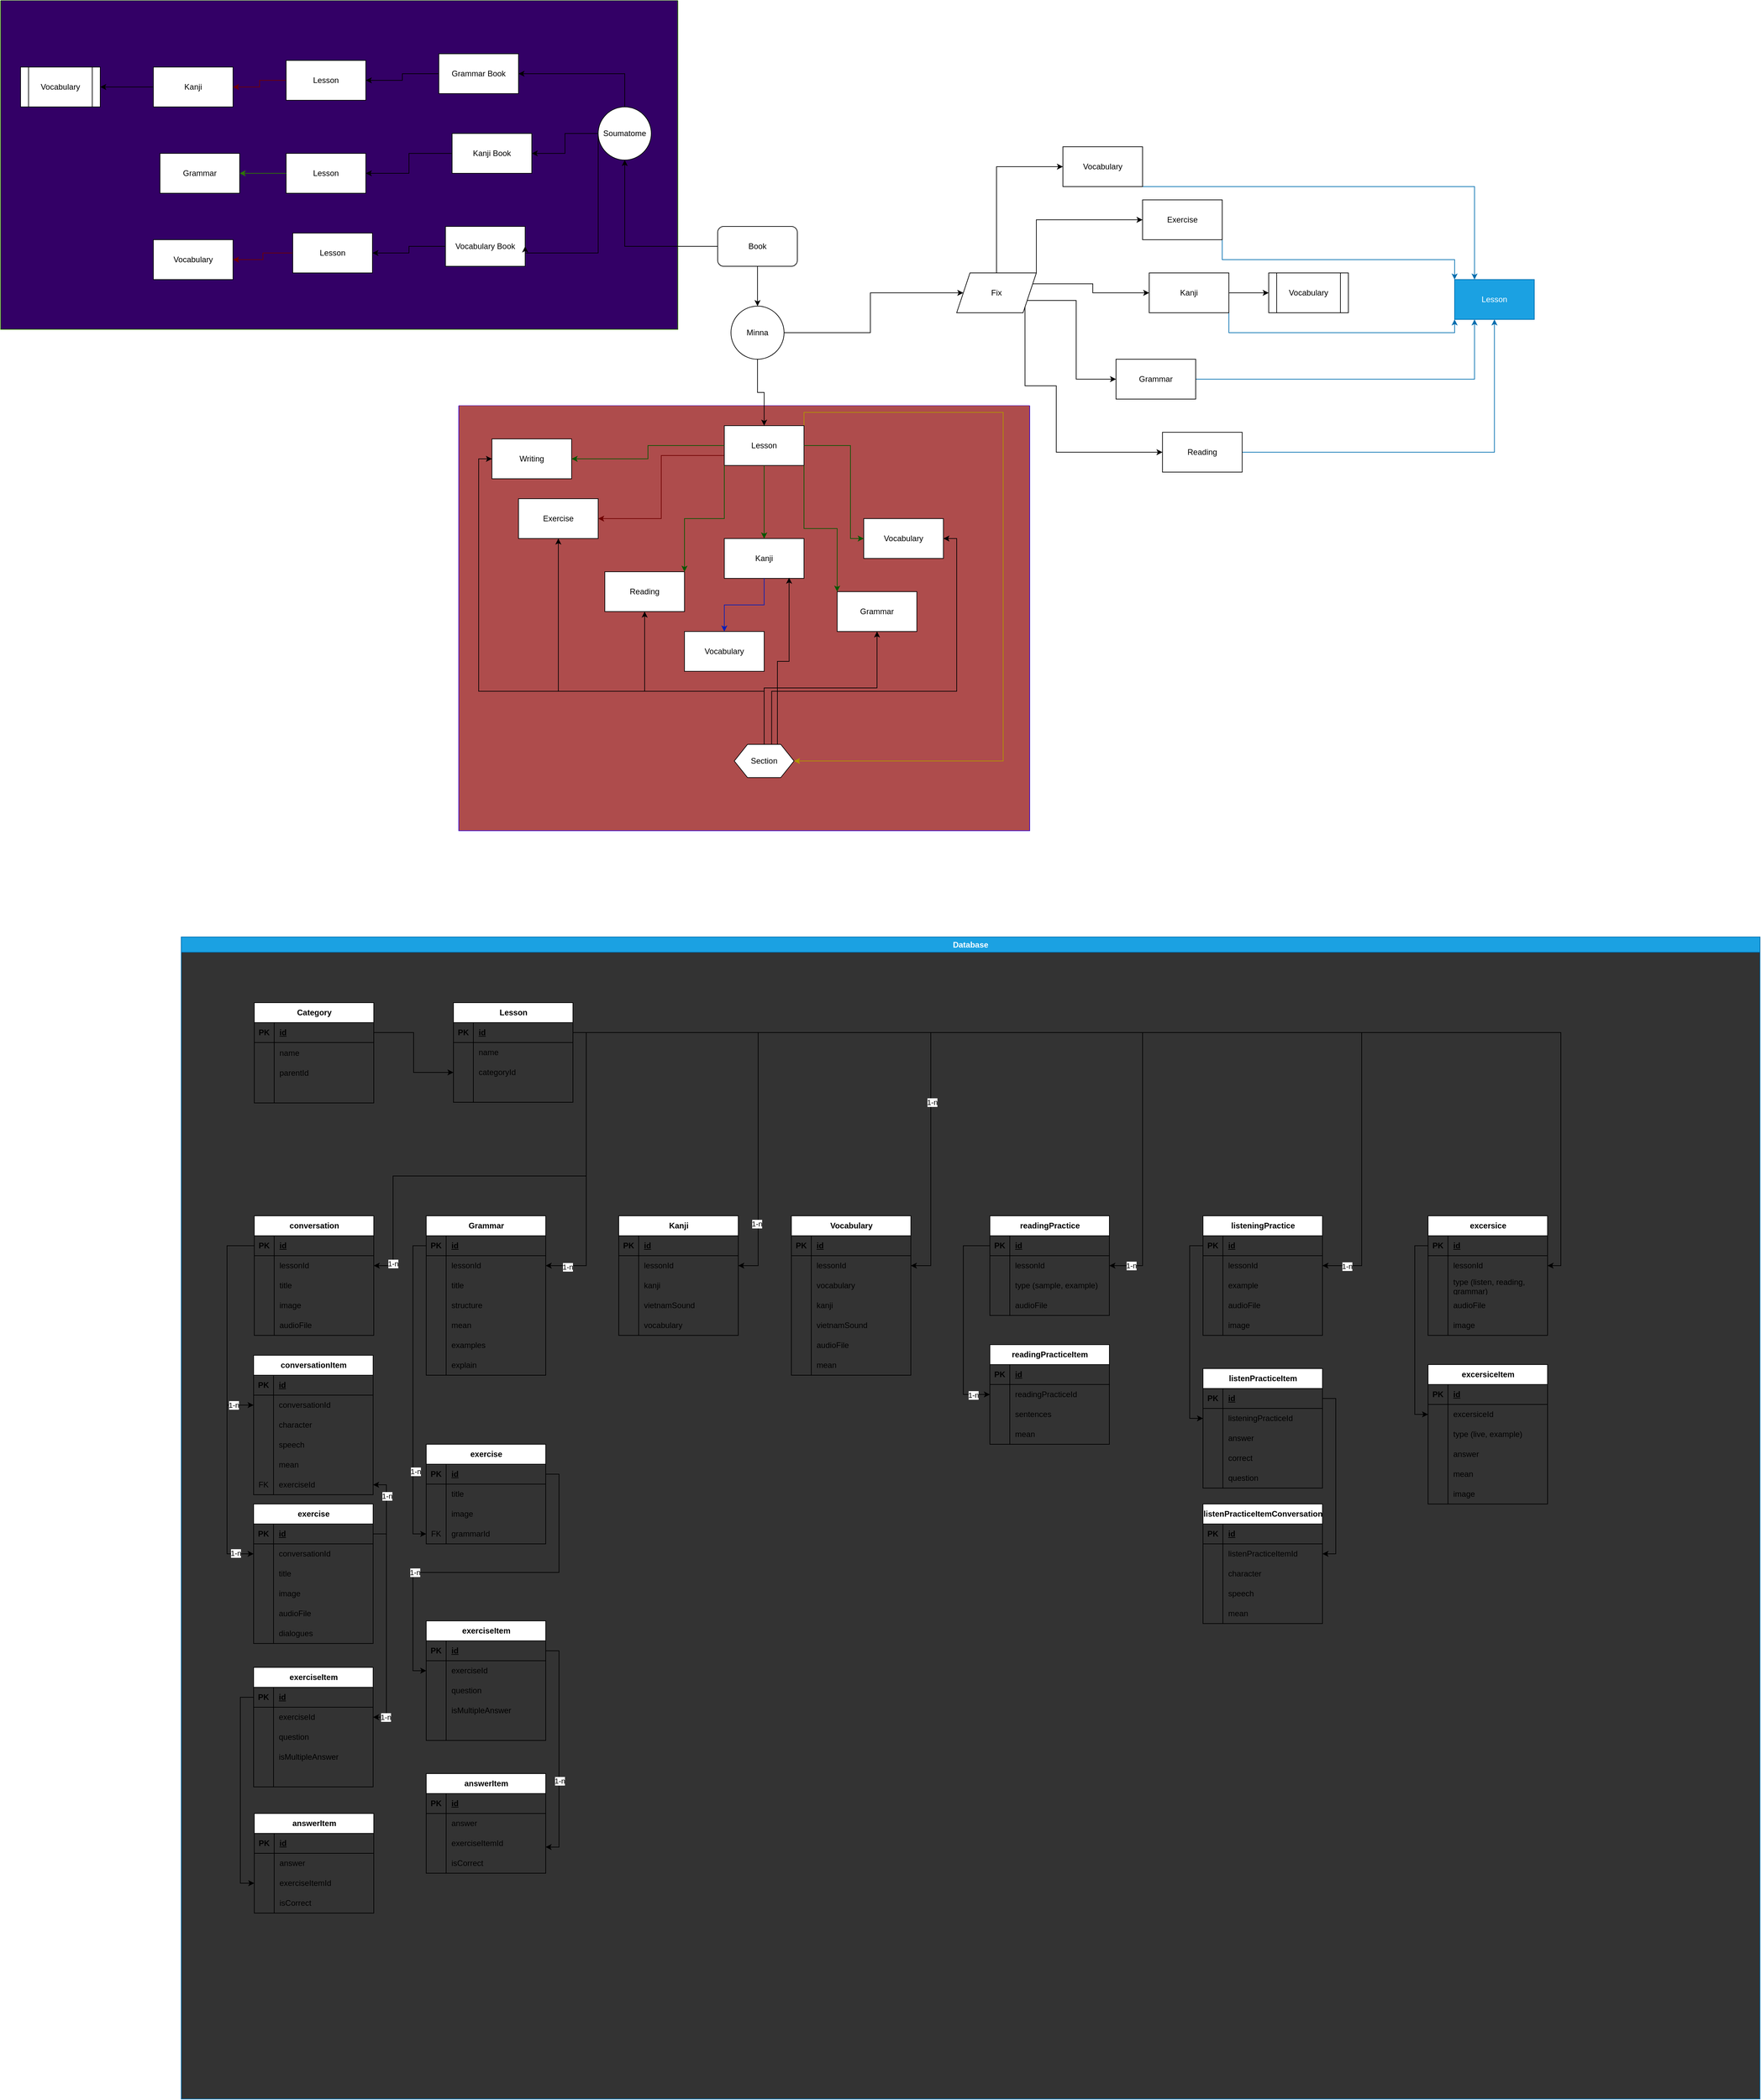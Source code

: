 <mxfile version="21.5.2" type="github">
  <diagram name="Trang-1" id="Eg0rM6GmB08_mQ8uZG3P">
    <mxGraphModel dx="1948" dy="1790" grid="1" gridSize="10" guides="1" tooltips="1" connect="1" arrows="1" fold="1" page="1" pageScale="1" pageWidth="827" pageHeight="1169" math="0" shadow="0">
      <root>
        <mxCell id="0" />
        <mxCell id="1" parent="0" />
        <mxCell id="MmQy_pwBP3o9ao-P74TN-34" value="" style="swimlane;startSize=0;fillColor=#60a917;fontColor=#ffffff;strokeColor=#2D7600;swimlaneFillColor=#330066;" parent="1" vertex="1">
          <mxGeometry x="-750" y="-340" width="1020" height="495" as="geometry" />
        </mxCell>
        <mxCell id="MmQy_pwBP3o9ao-P74TN-64" value="Grammar" style="rounded=0;whiteSpace=wrap;html=1;" parent="MmQy_pwBP3o9ao-P74TN-34" vertex="1">
          <mxGeometry x="240" y="230" width="120" height="60" as="geometry" />
        </mxCell>
        <mxCell id="MmQy_pwBP3o9ao-P74TN-67" value="Vocabulary" style="rounded=0;whiteSpace=wrap;html=1;" parent="MmQy_pwBP3o9ao-P74TN-34" vertex="1">
          <mxGeometry x="230" y="360" width="120" height="60" as="geometry" />
        </mxCell>
        <mxCell id="MmQy_pwBP3o9ao-P74TN-71" value="" style="edgeStyle=orthogonalEdgeStyle;rounded=0;orthogonalLoop=1;jettySize=auto;html=1;" parent="MmQy_pwBP3o9ao-P74TN-34" source="MmQy_pwBP3o9ao-P74TN-66" target="MmQy_pwBP3o9ao-P74TN-70" edge="1">
          <mxGeometry relative="1" as="geometry" />
        </mxCell>
        <mxCell id="MmQy_pwBP3o9ao-P74TN-66" value="Kanji" style="rounded=0;whiteSpace=wrap;html=1;" parent="MmQy_pwBP3o9ao-P74TN-34" vertex="1">
          <mxGeometry x="230" y="100" width="120" height="60" as="geometry" />
        </mxCell>
        <mxCell id="MmQy_pwBP3o9ao-P74TN-70" value="Vocabulary" style="shape=process;whiteSpace=wrap;html=1;backgroundOutline=1;rounded=0;" parent="MmQy_pwBP3o9ao-P74TN-34" vertex="1">
          <mxGeometry x="30" y="100" width="120" height="60" as="geometry" />
        </mxCell>
        <mxCell id="KTJxehEkNpqMAW1DEm2n-24" value="Kanji Book" style="rounded=0;whiteSpace=wrap;html=1;" parent="MmQy_pwBP3o9ao-P74TN-34" vertex="1">
          <mxGeometry x="680" y="200" width="120" height="60" as="geometry" />
        </mxCell>
        <mxCell id="KTJxehEkNpqMAW1DEm2n-22" value="Lesson" style="rounded=0;whiteSpace=wrap;html=1;" parent="MmQy_pwBP3o9ao-P74TN-34" vertex="1">
          <mxGeometry x="430" y="230" width="120" height="60" as="geometry" />
        </mxCell>
        <mxCell id="t6jX3Xbki4ghEFm6xxDZ-8" style="edgeStyle=orthogonalEdgeStyle;rounded=0;orthogonalLoop=1;jettySize=auto;html=1;exitX=0;exitY=0.5;exitDx=0;exitDy=0;" parent="MmQy_pwBP3o9ao-P74TN-34" source="KTJxehEkNpqMAW1DEm2n-24" target="KTJxehEkNpqMAW1DEm2n-22" edge="1">
          <mxGeometry relative="1" as="geometry" />
        </mxCell>
        <mxCell id="MmQy_pwBP3o9ao-P74TN-65" value="" style="edgeStyle=orthogonalEdgeStyle;rounded=0;orthogonalLoop=1;jettySize=auto;html=1;fillColor=#60a917;strokeColor=#2D7600;" parent="MmQy_pwBP3o9ao-P74TN-34" source="KTJxehEkNpqMAW1DEm2n-22" target="MmQy_pwBP3o9ao-P74TN-64" edge="1">
          <mxGeometry relative="1" as="geometry" />
        </mxCell>
        <mxCell id="MmQy_pwBP3o9ao-P74TN-77" value="" style="edgeStyle=orthogonalEdgeStyle;rounded=0;orthogonalLoop=1;jettySize=auto;html=1;" parent="MmQy_pwBP3o9ao-P74TN-34" source="KTJxehEkNpqMAW1DEm2n-19" target="MmQy_pwBP3o9ao-P74TN-72" edge="1">
          <mxGeometry relative="1" as="geometry" />
        </mxCell>
        <mxCell id="KTJxehEkNpqMAW1DEm2n-19" value="Vocabulary Book" style="rounded=0;whiteSpace=wrap;html=1;" parent="MmQy_pwBP3o9ao-P74TN-34" vertex="1">
          <mxGeometry x="670" y="340" width="120" height="60" as="geometry" />
        </mxCell>
        <mxCell id="MmQy_pwBP3o9ao-P74TN-75" value="" style="edgeStyle=orthogonalEdgeStyle;rounded=0;orthogonalLoop=1;jettySize=auto;html=1;" parent="MmQy_pwBP3o9ao-P74TN-34" source="t6jX3Xbki4ghEFm6xxDZ-9" target="MmQy_pwBP3o9ao-P74TN-74" edge="1">
          <mxGeometry relative="1" as="geometry" />
        </mxCell>
        <mxCell id="t6jX3Xbki4ghEFm6xxDZ-9" value="Grammar Book" style="rounded=0;whiteSpace=wrap;html=1;" parent="MmQy_pwBP3o9ao-P74TN-34" vertex="1">
          <mxGeometry x="660" y="80" width="120" height="60" as="geometry" />
        </mxCell>
        <mxCell id="MmQy_pwBP3o9ao-P74TN-78" value="" style="edgeStyle=orthogonalEdgeStyle;rounded=0;orthogonalLoop=1;jettySize=auto;html=1;fillColor=#a20025;strokeColor=#6F0000;" parent="MmQy_pwBP3o9ao-P74TN-34" source="MmQy_pwBP3o9ao-P74TN-72" target="MmQy_pwBP3o9ao-P74TN-67" edge="1">
          <mxGeometry relative="1" as="geometry" />
        </mxCell>
        <mxCell id="MmQy_pwBP3o9ao-P74TN-72" value="Lesson" style="rounded=0;whiteSpace=wrap;html=1;" parent="MmQy_pwBP3o9ao-P74TN-34" vertex="1">
          <mxGeometry x="440" y="350" width="120" height="60" as="geometry" />
        </mxCell>
        <mxCell id="MmQy_pwBP3o9ao-P74TN-76" value="" style="edgeStyle=orthogonalEdgeStyle;rounded=0;orthogonalLoop=1;jettySize=auto;html=1;fillColor=#a20025;strokeColor=#6F0000;" parent="MmQy_pwBP3o9ao-P74TN-34" source="MmQy_pwBP3o9ao-P74TN-74" target="MmQy_pwBP3o9ao-P74TN-66" edge="1">
          <mxGeometry relative="1" as="geometry" />
        </mxCell>
        <mxCell id="MmQy_pwBP3o9ao-P74TN-74" value="Lesson" style="rounded=0;whiteSpace=wrap;html=1;" parent="MmQy_pwBP3o9ao-P74TN-34" vertex="1">
          <mxGeometry x="430" y="90" width="120" height="60" as="geometry" />
        </mxCell>
        <mxCell id="MmQy_pwBP3o9ao-P74TN-21" value="" style="swimlane;startSize=0;fillColor=#6a00ff;fontColor=#ffffff;strokeColor=#3700CC;swimlaneFillColor=#ae4c4c;" parent="1" vertex="1">
          <mxGeometry x="-60" y="270" width="860" height="640" as="geometry" />
        </mxCell>
        <mxCell id="MmQy_pwBP3o9ao-P74TN-82" value="" style="edgeStyle=orthogonalEdgeStyle;rounded=0;orthogonalLoop=1;jettySize=auto;html=1;fillColor=#008a00;strokeColor=#005700;" parent="MmQy_pwBP3o9ao-P74TN-21" edge="1">
          <mxGeometry relative="1" as="geometry">
            <mxPoint x="460" y="120" as="sourcePoint" />
            <mxPoint x="460" y="200" as="targetPoint" />
          </mxGeometry>
        </mxCell>
        <mxCell id="MmQy_pwBP3o9ao-P74TN-84" style="edgeStyle=orthogonalEdgeStyle;rounded=0;orthogonalLoop=1;jettySize=auto;html=1;exitX=0;exitY=0.75;exitDx=0;exitDy=0;entryX=1;entryY=0.5;entryDx=0;entryDy=0;fillColor=#a20025;strokeColor=#6F0000;" parent="MmQy_pwBP3o9ao-P74TN-21" source="KTJxehEkNpqMAW1DEm2n-2" target="KTJxehEkNpqMAW1DEm2n-14" edge="1">
          <mxGeometry relative="1" as="geometry" />
        </mxCell>
        <mxCell id="MmQy_pwBP3o9ao-P74TN-85" style="edgeStyle=orthogonalEdgeStyle;rounded=0;orthogonalLoop=1;jettySize=auto;html=1;exitX=1;exitY=0;exitDx=0;exitDy=0;entryX=1;entryY=0.5;entryDx=0;entryDy=0;fillColor=#e3c800;strokeColor=#B09500;" parent="MmQy_pwBP3o9ao-P74TN-21" source="KTJxehEkNpqMAW1DEm2n-2" target="MmQy_pwBP3o9ao-P74TN-83" edge="1">
          <mxGeometry relative="1" as="geometry">
            <Array as="points">
              <mxPoint x="520" y="10" />
              <mxPoint x="820" y="10" />
              <mxPoint x="820" y="535" />
            </Array>
          </mxGeometry>
        </mxCell>
        <mxCell id="KTJxehEkNpqMAW1DEm2n-2" value="Lesson" style="rounded=0;whiteSpace=wrap;html=1;" parent="MmQy_pwBP3o9ao-P74TN-21" vertex="1">
          <mxGeometry x="400" y="30" width="120" height="60" as="geometry" />
        </mxCell>
        <mxCell id="KTJxehEkNpqMAW1DEm2n-6" value="Kanji" style="rounded=0;whiteSpace=wrap;html=1;" parent="MmQy_pwBP3o9ao-P74TN-21" vertex="1">
          <mxGeometry x="400" y="200" width="120" height="60" as="geometry" />
        </mxCell>
        <mxCell id="KTJxehEkNpqMAW1DEm2n-7" value="" style="edgeStyle=orthogonalEdgeStyle;rounded=0;orthogonalLoop=1;jettySize=auto;html=1;fillColor=#008a00;strokeColor=#005700;" parent="MmQy_pwBP3o9ao-P74TN-21" source="KTJxehEkNpqMAW1DEm2n-2" target="KTJxehEkNpqMAW1DEm2n-6" edge="1">
          <mxGeometry relative="1" as="geometry" />
        </mxCell>
        <mxCell id="KTJxehEkNpqMAW1DEm2n-10" value="Reading" style="rounded=0;whiteSpace=wrap;html=1;" parent="MmQy_pwBP3o9ao-P74TN-21" vertex="1">
          <mxGeometry x="220" y="250" width="120" height="60" as="geometry" />
        </mxCell>
        <mxCell id="KTJxehEkNpqMAW1DEm2n-11" style="edgeStyle=orthogonalEdgeStyle;rounded=0;orthogonalLoop=1;jettySize=auto;html=1;exitX=0;exitY=1;exitDx=0;exitDy=0;entryX=1;entryY=0;entryDx=0;entryDy=0;fillColor=#008a00;strokeColor=#005700;" parent="MmQy_pwBP3o9ao-P74TN-21" source="KTJxehEkNpqMAW1DEm2n-2" target="KTJxehEkNpqMAW1DEm2n-10" edge="1">
          <mxGeometry relative="1" as="geometry" />
        </mxCell>
        <mxCell id="KTJxehEkNpqMAW1DEm2n-12" value="Writing" style="rounded=0;whiteSpace=wrap;html=1;" parent="MmQy_pwBP3o9ao-P74TN-21" vertex="1">
          <mxGeometry x="50" y="50" width="120" height="60" as="geometry" />
        </mxCell>
        <mxCell id="KTJxehEkNpqMAW1DEm2n-13" value="" style="edgeStyle=orthogonalEdgeStyle;rounded=0;orthogonalLoop=1;jettySize=auto;html=1;fillColor=#008a00;strokeColor=#005700;" parent="MmQy_pwBP3o9ao-P74TN-21" source="KTJxehEkNpqMAW1DEm2n-2" target="KTJxehEkNpqMAW1DEm2n-12" edge="1">
          <mxGeometry relative="1" as="geometry" />
        </mxCell>
        <mxCell id="KTJxehEkNpqMAW1DEm2n-16" value="Vocabulary" style="rounded=0;whiteSpace=wrap;html=1;" parent="MmQy_pwBP3o9ao-P74TN-21" vertex="1">
          <mxGeometry x="340" y="340" width="120" height="60" as="geometry" />
        </mxCell>
        <mxCell id="KTJxehEkNpqMAW1DEm2n-17" value="" style="edgeStyle=orthogonalEdgeStyle;rounded=0;orthogonalLoop=1;jettySize=auto;html=1;fillColor=#0050ef;strokeColor=#001DBC;" parent="MmQy_pwBP3o9ao-P74TN-21" source="KTJxehEkNpqMAW1DEm2n-6" target="KTJxehEkNpqMAW1DEm2n-16" edge="1">
          <mxGeometry relative="1" as="geometry" />
        </mxCell>
        <mxCell id="KTJxehEkNpqMAW1DEm2n-14" value="Exercise" style="rounded=0;whiteSpace=wrap;html=1;" parent="MmQy_pwBP3o9ao-P74TN-21" vertex="1">
          <mxGeometry x="90" y="140" width="120" height="60" as="geometry" />
        </mxCell>
        <mxCell id="KTJxehEkNpqMAW1DEm2n-8" value="Grammar" style="rounded=0;whiteSpace=wrap;html=1;" parent="MmQy_pwBP3o9ao-P74TN-21" vertex="1">
          <mxGeometry x="570" y="280" width="120" height="60" as="geometry" />
        </mxCell>
        <mxCell id="KTJxehEkNpqMAW1DEm2n-9" style="edgeStyle=orthogonalEdgeStyle;rounded=0;orthogonalLoop=1;jettySize=auto;html=1;exitX=1;exitY=1;exitDx=0;exitDy=0;entryX=0;entryY=0;entryDx=0;entryDy=0;fillColor=#008a00;strokeColor=#005700;" parent="MmQy_pwBP3o9ao-P74TN-21" source="KTJxehEkNpqMAW1DEm2n-2" target="KTJxehEkNpqMAW1DEm2n-8" edge="1">
          <mxGeometry relative="1" as="geometry">
            <mxPoint x="530" y="100" as="sourcePoint" />
            <mxPoint x="580" y="290" as="targetPoint" />
          </mxGeometry>
        </mxCell>
        <mxCell id="KTJxehEkNpqMAW1DEm2n-4" value="Vocabulary" style="rounded=0;whiteSpace=wrap;html=1;" parent="MmQy_pwBP3o9ao-P74TN-21" vertex="1">
          <mxGeometry x="610" y="170" width="120" height="60" as="geometry" />
        </mxCell>
        <mxCell id="KTJxehEkNpqMAW1DEm2n-5" value="" style="edgeStyle=orthogonalEdgeStyle;rounded=0;orthogonalLoop=1;jettySize=auto;html=1;fillColor=#008a00;strokeColor=#005700;" parent="MmQy_pwBP3o9ao-P74TN-21" source="KTJxehEkNpqMAW1DEm2n-2" target="KTJxehEkNpqMAW1DEm2n-4" edge="1">
          <mxGeometry relative="1" as="geometry">
            <Array as="points">
              <mxPoint x="590" y="60" />
              <mxPoint x="590" y="200" />
            </Array>
          </mxGeometry>
        </mxCell>
        <mxCell id="MmQy_pwBP3o9ao-P74TN-90" style="edgeStyle=orthogonalEdgeStyle;rounded=0;orthogonalLoop=1;jettySize=auto;html=1;exitX=0.625;exitY=0;exitDx=0;exitDy=0;entryX=1;entryY=0.5;entryDx=0;entryDy=0;" parent="MmQy_pwBP3o9ao-P74TN-21" source="MmQy_pwBP3o9ao-P74TN-83" target="KTJxehEkNpqMAW1DEm2n-4" edge="1">
          <mxGeometry relative="1" as="geometry">
            <Array as="points">
              <mxPoint x="471" y="430" />
              <mxPoint x="750" y="430" />
              <mxPoint x="750" y="200" />
            </Array>
          </mxGeometry>
        </mxCell>
        <mxCell id="MmQy_pwBP3o9ao-P74TN-91" style="edgeStyle=orthogonalEdgeStyle;rounded=0;orthogonalLoop=1;jettySize=auto;html=1;exitX=0.5;exitY=0;exitDx=0;exitDy=0;entryX=0.5;entryY=1;entryDx=0;entryDy=0;" parent="MmQy_pwBP3o9ao-P74TN-21" source="MmQy_pwBP3o9ao-P74TN-83" target="KTJxehEkNpqMAW1DEm2n-10" edge="1">
          <mxGeometry relative="1" as="geometry">
            <Array as="points">
              <mxPoint x="460" y="430" />
              <mxPoint x="280" y="430" />
            </Array>
          </mxGeometry>
        </mxCell>
        <mxCell id="MmQy_pwBP3o9ao-P74TN-92" style="edgeStyle=orthogonalEdgeStyle;rounded=0;orthogonalLoop=1;jettySize=auto;html=1;exitX=0.5;exitY=0;exitDx=0;exitDy=0;entryX=0.5;entryY=1;entryDx=0;entryDy=0;" parent="MmQy_pwBP3o9ao-P74TN-21" source="MmQy_pwBP3o9ao-P74TN-83" target="KTJxehEkNpqMAW1DEm2n-8" edge="1">
          <mxGeometry relative="1" as="geometry" />
        </mxCell>
        <mxCell id="MmQy_pwBP3o9ao-P74TN-93" style="edgeStyle=orthogonalEdgeStyle;rounded=0;orthogonalLoop=1;jettySize=auto;html=1;exitX=0.5;exitY=0;exitDx=0;exitDy=0;entryX=0.5;entryY=1;entryDx=0;entryDy=0;" parent="MmQy_pwBP3o9ao-P74TN-21" source="MmQy_pwBP3o9ao-P74TN-83" target="KTJxehEkNpqMAW1DEm2n-14" edge="1">
          <mxGeometry relative="1" as="geometry">
            <Array as="points">
              <mxPoint x="460" y="430" />
              <mxPoint x="150" y="430" />
            </Array>
          </mxGeometry>
        </mxCell>
        <mxCell id="MmQy_pwBP3o9ao-P74TN-94" style="edgeStyle=orthogonalEdgeStyle;rounded=0;orthogonalLoop=1;jettySize=auto;html=1;exitX=0.5;exitY=0;exitDx=0;exitDy=0;entryX=0;entryY=0.5;entryDx=0;entryDy=0;" parent="MmQy_pwBP3o9ao-P74TN-21" source="MmQy_pwBP3o9ao-P74TN-83" target="KTJxehEkNpqMAW1DEm2n-12" edge="1">
          <mxGeometry relative="1" as="geometry">
            <Array as="points">
              <mxPoint x="460" y="430" />
              <mxPoint x="30" y="430" />
              <mxPoint x="30" y="80" />
            </Array>
          </mxGeometry>
        </mxCell>
        <mxCell id="MmQy_pwBP3o9ao-P74TN-95" style="edgeStyle=orthogonalEdgeStyle;rounded=0;orthogonalLoop=1;jettySize=auto;html=1;exitX=0.5;exitY=0;exitDx=0;exitDy=0;entryX=0.813;entryY=0.983;entryDx=0;entryDy=0;entryPerimeter=0;" parent="MmQy_pwBP3o9ao-P74TN-21" source="MmQy_pwBP3o9ao-P74TN-83" target="KTJxehEkNpqMAW1DEm2n-6" edge="1">
          <mxGeometry relative="1" as="geometry">
            <Array as="points">
              <mxPoint x="480" y="510" />
              <mxPoint x="480" y="385" />
              <mxPoint x="498" y="385" />
            </Array>
          </mxGeometry>
        </mxCell>
        <mxCell id="MmQy_pwBP3o9ao-P74TN-83" value="Section" style="shape=hexagon;perimeter=hexagonPerimeter2;whiteSpace=wrap;html=1;fixedSize=1;" parent="MmQy_pwBP3o9ao-P74TN-21" vertex="1">
          <mxGeometry x="415" y="510" width="90" height="50" as="geometry" />
        </mxCell>
        <mxCell id="t6jX3Xbki4ghEFm6xxDZ-2" value="" style="edgeStyle=orthogonalEdgeStyle;rounded=0;orthogonalLoop=1;jettySize=auto;html=1;exitX=0.5;exitY=1;exitDx=0;exitDy=0;" parent="1" source="MmQy_pwBP3o9ao-P74TN-1" target="t6jX3Xbki4ghEFm6xxDZ-1" edge="1">
          <mxGeometry relative="1" as="geometry">
            <mxPoint x="390" y="60" as="sourcePoint" />
          </mxGeometry>
        </mxCell>
        <mxCell id="t6jX3Xbki4ghEFm6xxDZ-5" value="" style="edgeStyle=orthogonalEdgeStyle;rounded=0;orthogonalLoop=1;jettySize=auto;html=1;exitX=0;exitY=0.5;exitDx=0;exitDy=0;" parent="1" source="MmQy_pwBP3o9ao-P74TN-1" target="t6jX3Xbki4ghEFm6xxDZ-4" edge="1">
          <mxGeometry relative="1" as="geometry">
            <mxPoint x="330" y="30" as="sourcePoint" />
          </mxGeometry>
        </mxCell>
        <mxCell id="t6jX3Xbki4ghEFm6xxDZ-3" style="edgeStyle=orthogonalEdgeStyle;rounded=0;orthogonalLoop=1;jettySize=auto;html=1;exitX=0.5;exitY=1;exitDx=0;exitDy=0;entryX=0.5;entryY=0;entryDx=0;entryDy=0;" parent="1" source="t6jX3Xbki4ghEFm6xxDZ-1" target="KTJxehEkNpqMAW1DEm2n-2" edge="1">
          <mxGeometry relative="1" as="geometry" />
        </mxCell>
        <mxCell id="MmQy_pwBP3o9ao-P74TN-15" value="" style="edgeStyle=orthogonalEdgeStyle;rounded=0;orthogonalLoop=1;jettySize=auto;html=1;" parent="1" source="t6jX3Xbki4ghEFm6xxDZ-1" target="MmQy_pwBP3o9ao-P74TN-14" edge="1">
          <mxGeometry relative="1" as="geometry" />
        </mxCell>
        <mxCell id="t6jX3Xbki4ghEFm6xxDZ-1" value="Minna" style="ellipse;whiteSpace=wrap;html=1;rounded=0;" parent="1" vertex="1">
          <mxGeometry x="350" y="120" width="80" height="80" as="geometry" />
        </mxCell>
        <mxCell id="t6jX3Xbki4ghEFm6xxDZ-6" style="edgeStyle=orthogonalEdgeStyle;rounded=0;orthogonalLoop=1;jettySize=auto;html=1;exitX=0;exitY=0.5;exitDx=0;exitDy=0;entryX=1;entryY=0.5;entryDx=0;entryDy=0;" parent="1" source="t6jX3Xbki4ghEFm6xxDZ-4" target="KTJxehEkNpqMAW1DEm2n-19" edge="1">
          <mxGeometry relative="1" as="geometry">
            <Array as="points">
              <mxPoint x="150" y="40" />
            </Array>
          </mxGeometry>
        </mxCell>
        <mxCell id="t6jX3Xbki4ghEFm6xxDZ-7" style="edgeStyle=orthogonalEdgeStyle;rounded=0;orthogonalLoop=1;jettySize=auto;html=1;exitX=0;exitY=0.5;exitDx=0;exitDy=0;entryX=1;entryY=0.5;entryDx=0;entryDy=0;" parent="1" source="t6jX3Xbki4ghEFm6xxDZ-4" target="KTJxehEkNpqMAW1DEm2n-24" edge="1">
          <mxGeometry relative="1" as="geometry" />
        </mxCell>
        <mxCell id="t6jX3Xbki4ghEFm6xxDZ-10" style="edgeStyle=orthogonalEdgeStyle;rounded=0;orthogonalLoop=1;jettySize=auto;html=1;exitX=0.5;exitY=0;exitDx=0;exitDy=0;entryX=1;entryY=0.5;entryDx=0;entryDy=0;" parent="1" source="t6jX3Xbki4ghEFm6xxDZ-4" target="t6jX3Xbki4ghEFm6xxDZ-9" edge="1">
          <mxGeometry relative="1" as="geometry" />
        </mxCell>
        <mxCell id="t6jX3Xbki4ghEFm6xxDZ-4" value="Soumatome" style="ellipse;whiteSpace=wrap;html=1;rounded=0;" parent="1" vertex="1">
          <mxGeometry x="150" y="-180" width="80" height="80" as="geometry" />
        </mxCell>
        <mxCell id="MmQy_pwBP3o9ao-P74TN-1" value="Book" style="rounded=1;whiteSpace=wrap;html=1;" parent="1" vertex="1">
          <mxGeometry x="330" width="120" height="60" as="geometry" />
        </mxCell>
        <mxCell id="MmQy_pwBP3o9ao-P74TN-33" style="edgeStyle=orthogonalEdgeStyle;rounded=0;orthogonalLoop=1;jettySize=auto;html=1;exitX=1;exitY=1;exitDx=0;exitDy=0;entryX=0.25;entryY=0;entryDx=0;entryDy=0;fillColor=#1ba1e2;strokeColor=#006EAF;" parent="1" source="MmQy_pwBP3o9ao-P74TN-12" target="MmQy_pwBP3o9ao-P74TN-28" edge="1">
          <mxGeometry relative="1" as="geometry">
            <Array as="points">
              <mxPoint x="1470" y="-60" />
            </Array>
          </mxGeometry>
        </mxCell>
        <mxCell id="MmQy_pwBP3o9ao-P74TN-12" value="Vocabulary" style="rounded=0;whiteSpace=wrap;html=1;" parent="1" vertex="1">
          <mxGeometry x="850" y="-120" width="120" height="60" as="geometry" />
        </mxCell>
        <mxCell id="MmQy_pwBP3o9ao-P74TN-16" style="edgeStyle=orthogonalEdgeStyle;rounded=0;orthogonalLoop=1;jettySize=auto;html=1;exitX=0.5;exitY=0;exitDx=0;exitDy=0;entryX=0;entryY=0.5;entryDx=0;entryDy=0;" parent="1" source="MmQy_pwBP3o9ao-P74TN-14" target="MmQy_pwBP3o9ao-P74TN-12" edge="1">
          <mxGeometry relative="1" as="geometry" />
        </mxCell>
        <mxCell id="MmQy_pwBP3o9ao-P74TN-22" style="edgeStyle=orthogonalEdgeStyle;rounded=0;orthogonalLoop=1;jettySize=auto;html=1;exitX=1;exitY=0.75;exitDx=0;exitDy=0;entryX=0;entryY=0.5;entryDx=0;entryDy=0;" parent="1" source="MmQy_pwBP3o9ao-P74TN-14" target="MmQy_pwBP3o9ao-P74TN-18" edge="1">
          <mxGeometry relative="1" as="geometry" />
        </mxCell>
        <mxCell id="MmQy_pwBP3o9ao-P74TN-23" style="edgeStyle=orthogonalEdgeStyle;rounded=0;orthogonalLoop=1;jettySize=auto;html=1;exitX=1;exitY=1;exitDx=0;exitDy=0;entryX=0;entryY=0.5;entryDx=0;entryDy=0;" parent="1" source="MmQy_pwBP3o9ao-P74TN-14" target="MmQy_pwBP3o9ao-P74TN-19" edge="1">
          <mxGeometry relative="1" as="geometry">
            <Array as="points">
              <mxPoint x="793" y="240" />
              <mxPoint x="840" y="240" />
              <mxPoint x="840" y="340" />
            </Array>
          </mxGeometry>
        </mxCell>
        <mxCell id="MmQy_pwBP3o9ao-P74TN-24" style="edgeStyle=orthogonalEdgeStyle;rounded=0;orthogonalLoop=1;jettySize=auto;html=1;exitX=1;exitY=0.25;exitDx=0;exitDy=0;entryX=0;entryY=0.5;entryDx=0;entryDy=0;" parent="1" source="MmQy_pwBP3o9ao-P74TN-14" target="MmQy_pwBP3o9ao-P74TN-17" edge="1">
          <mxGeometry relative="1" as="geometry" />
        </mxCell>
        <mxCell id="MmQy_pwBP3o9ao-P74TN-25" style="edgeStyle=orthogonalEdgeStyle;rounded=0;orthogonalLoop=1;jettySize=auto;html=1;exitX=1;exitY=0;exitDx=0;exitDy=0;entryX=0;entryY=0.5;entryDx=0;entryDy=0;" parent="1" source="MmQy_pwBP3o9ao-P74TN-14" target="MmQy_pwBP3o9ao-P74TN-20" edge="1">
          <mxGeometry relative="1" as="geometry" />
        </mxCell>
        <mxCell id="MmQy_pwBP3o9ao-P74TN-14" value="Fix" style="shape=parallelogram;perimeter=parallelogramPerimeter;whiteSpace=wrap;html=1;fixedSize=1;rounded=0;" parent="1" vertex="1">
          <mxGeometry x="690" y="70" width="120" height="60" as="geometry" />
        </mxCell>
        <mxCell id="MmQy_pwBP3o9ao-P74TN-27" value="" style="edgeStyle=orthogonalEdgeStyle;rounded=0;orthogonalLoop=1;jettySize=auto;html=1;" parent="1" source="MmQy_pwBP3o9ao-P74TN-17" target="MmQy_pwBP3o9ao-P74TN-26" edge="1">
          <mxGeometry relative="1" as="geometry" />
        </mxCell>
        <mxCell id="MmQy_pwBP3o9ao-P74TN-31" style="edgeStyle=orthogonalEdgeStyle;rounded=0;orthogonalLoop=1;jettySize=auto;html=1;exitX=1;exitY=1;exitDx=0;exitDy=0;entryX=0;entryY=1;entryDx=0;entryDy=0;fillColor=#1ba1e2;strokeColor=#006EAF;" parent="1" source="MmQy_pwBP3o9ao-P74TN-17" target="MmQy_pwBP3o9ao-P74TN-28" edge="1">
          <mxGeometry relative="1" as="geometry" />
        </mxCell>
        <mxCell id="MmQy_pwBP3o9ao-P74TN-17" value="Kanji" style="rounded=0;whiteSpace=wrap;html=1;" parent="1" vertex="1">
          <mxGeometry x="980" y="70" width="120" height="60" as="geometry" />
        </mxCell>
        <mxCell id="MmQy_pwBP3o9ao-P74TN-30" style="edgeStyle=orthogonalEdgeStyle;rounded=0;orthogonalLoop=1;jettySize=auto;html=1;exitX=1;exitY=0.5;exitDx=0;exitDy=0;entryX=0.25;entryY=1;entryDx=0;entryDy=0;fillColor=#1ba1e2;strokeColor=#006EAF;" parent="1" source="MmQy_pwBP3o9ao-P74TN-18" target="MmQy_pwBP3o9ao-P74TN-28" edge="1">
          <mxGeometry relative="1" as="geometry" />
        </mxCell>
        <mxCell id="MmQy_pwBP3o9ao-P74TN-18" value="Grammar" style="rounded=0;whiteSpace=wrap;html=1;" parent="1" vertex="1">
          <mxGeometry x="930" y="200" width="120" height="60" as="geometry" />
        </mxCell>
        <mxCell id="MmQy_pwBP3o9ao-P74TN-29" style="edgeStyle=orthogonalEdgeStyle;rounded=0;orthogonalLoop=1;jettySize=auto;html=1;exitX=1;exitY=0.5;exitDx=0;exitDy=0;fillColor=#1ba1e2;strokeColor=#006EAF;" parent="1" source="MmQy_pwBP3o9ao-P74TN-19" target="MmQy_pwBP3o9ao-P74TN-28" edge="1">
          <mxGeometry relative="1" as="geometry" />
        </mxCell>
        <mxCell id="MmQy_pwBP3o9ao-P74TN-19" value="Reading" style="rounded=0;whiteSpace=wrap;html=1;" parent="1" vertex="1">
          <mxGeometry x="1000" y="310" width="120" height="60" as="geometry" />
        </mxCell>
        <mxCell id="MmQy_pwBP3o9ao-P74TN-32" style="edgeStyle=orthogonalEdgeStyle;rounded=0;orthogonalLoop=1;jettySize=auto;html=1;exitX=1;exitY=1;exitDx=0;exitDy=0;entryX=0;entryY=0;entryDx=0;entryDy=0;fillColor=#1ba1e2;strokeColor=#006EAF;" parent="1" source="MmQy_pwBP3o9ao-P74TN-20" target="MmQy_pwBP3o9ao-P74TN-28" edge="1">
          <mxGeometry relative="1" as="geometry" />
        </mxCell>
        <mxCell id="MmQy_pwBP3o9ao-P74TN-20" value="Exercise" style="rounded=0;whiteSpace=wrap;html=1;" parent="1" vertex="1">
          <mxGeometry x="970" y="-40" width="120" height="60" as="geometry" />
        </mxCell>
        <mxCell id="MmQy_pwBP3o9ao-P74TN-26" value="Vocabulary" style="shape=process;whiteSpace=wrap;html=1;backgroundOutline=1;rounded=0;" parent="1" vertex="1">
          <mxGeometry x="1160" y="70" width="120" height="60" as="geometry" />
        </mxCell>
        <mxCell id="MmQy_pwBP3o9ao-P74TN-28" value="Lesson" style="rounded=0;whiteSpace=wrap;html=1;fillColor=#1ba1e2;fontColor=#ffffff;strokeColor=#006EAF;" parent="1" vertex="1">
          <mxGeometry x="1440" y="80" width="120" height="60" as="geometry" />
        </mxCell>
        <mxCell id="ikSkg1-S1yT57ZmoGbDg-5" value="Database" style="swimlane;whiteSpace=wrap;html=1;fillColor=#1ba1e2;fontColor=#ffffff;strokeColor=#006EAF;swimlaneFillColor=#333333;" parent="1" vertex="1">
          <mxGeometry x="-478" y="1070" width="2378" height="1750" as="geometry" />
        </mxCell>
        <mxCell id="w60elhtZ_bbaPxiR_aG4-14" value="Category" style="shape=table;startSize=30;container=1;collapsible=1;childLayout=tableLayout;fixedRows=1;rowLines=0;fontStyle=1;align=center;resizeLast=1;html=1;" parent="ikSkg1-S1yT57ZmoGbDg-5" vertex="1">
          <mxGeometry x="110" y="99" width="180" height="151" as="geometry" />
        </mxCell>
        <mxCell id="w60elhtZ_bbaPxiR_aG4-15" value="" style="shape=tableRow;horizontal=0;startSize=0;swimlaneHead=0;swimlaneBody=0;fillColor=none;collapsible=0;dropTarget=0;points=[[0,0.5],[1,0.5]];portConstraint=eastwest;top=0;left=0;right=0;bottom=1;" parent="w60elhtZ_bbaPxiR_aG4-14" vertex="1">
          <mxGeometry y="30" width="180" height="30" as="geometry" />
        </mxCell>
        <mxCell id="w60elhtZ_bbaPxiR_aG4-16" value="PK" style="shape=partialRectangle;connectable=0;fillColor=none;top=0;left=0;bottom=0;right=0;fontStyle=1;overflow=hidden;whiteSpace=wrap;html=1;" parent="w60elhtZ_bbaPxiR_aG4-15" vertex="1">
          <mxGeometry width="30" height="30" as="geometry">
            <mxRectangle width="30" height="30" as="alternateBounds" />
          </mxGeometry>
        </mxCell>
        <mxCell id="w60elhtZ_bbaPxiR_aG4-17" value="id&lt;span style=&quot;white-space: pre;&quot;&gt;&#x9;&lt;/span&gt;" style="shape=partialRectangle;connectable=0;fillColor=none;top=0;left=0;bottom=0;right=0;align=left;spacingLeft=6;fontStyle=5;overflow=hidden;whiteSpace=wrap;html=1;" parent="w60elhtZ_bbaPxiR_aG4-15" vertex="1">
          <mxGeometry x="30" width="150" height="30" as="geometry">
            <mxRectangle width="150" height="30" as="alternateBounds" />
          </mxGeometry>
        </mxCell>
        <mxCell id="w60elhtZ_bbaPxiR_aG4-18" value="" style="shape=tableRow;horizontal=0;startSize=0;swimlaneHead=0;swimlaneBody=0;fillColor=none;collapsible=0;dropTarget=0;points=[[0,0.5],[1,0.5]];portConstraint=eastwest;top=0;left=0;right=0;bottom=0;" parent="w60elhtZ_bbaPxiR_aG4-14" vertex="1">
          <mxGeometry y="60" width="180" height="31" as="geometry" />
        </mxCell>
        <mxCell id="w60elhtZ_bbaPxiR_aG4-19" value="" style="shape=partialRectangle;connectable=0;fillColor=none;top=0;left=0;bottom=0;right=0;editable=1;overflow=hidden;whiteSpace=wrap;html=1;" parent="w60elhtZ_bbaPxiR_aG4-18" vertex="1">
          <mxGeometry width="30" height="31" as="geometry">
            <mxRectangle width="30" height="31" as="alternateBounds" />
          </mxGeometry>
        </mxCell>
        <mxCell id="w60elhtZ_bbaPxiR_aG4-20" value="name" style="shape=partialRectangle;connectable=0;fillColor=none;top=0;left=0;bottom=0;right=0;align=left;spacingLeft=6;overflow=hidden;whiteSpace=wrap;html=1;" parent="w60elhtZ_bbaPxiR_aG4-18" vertex="1">
          <mxGeometry x="30" width="150" height="31" as="geometry">
            <mxRectangle width="150" height="31" as="alternateBounds" />
          </mxGeometry>
        </mxCell>
        <mxCell id="w60elhtZ_bbaPxiR_aG4-21" value="" style="shape=tableRow;horizontal=0;startSize=0;swimlaneHead=0;swimlaneBody=0;fillColor=none;collapsible=0;dropTarget=0;points=[[0,0.5],[1,0.5]];portConstraint=eastwest;top=0;left=0;right=0;bottom=0;" parent="w60elhtZ_bbaPxiR_aG4-14" vertex="1">
          <mxGeometry y="91" width="180" height="30" as="geometry" />
        </mxCell>
        <mxCell id="w60elhtZ_bbaPxiR_aG4-22" value="" style="shape=partialRectangle;connectable=0;fillColor=none;top=0;left=0;bottom=0;right=0;editable=1;overflow=hidden;whiteSpace=wrap;html=1;" parent="w60elhtZ_bbaPxiR_aG4-21" vertex="1">
          <mxGeometry width="30" height="30" as="geometry">
            <mxRectangle width="30" height="30" as="alternateBounds" />
          </mxGeometry>
        </mxCell>
        <mxCell id="w60elhtZ_bbaPxiR_aG4-23" value="parentId" style="shape=partialRectangle;connectable=0;fillColor=none;top=0;left=0;bottom=0;right=0;align=left;spacingLeft=6;overflow=hidden;whiteSpace=wrap;html=1;" parent="w60elhtZ_bbaPxiR_aG4-21" vertex="1">
          <mxGeometry x="30" width="150" height="30" as="geometry">
            <mxRectangle width="150" height="30" as="alternateBounds" />
          </mxGeometry>
        </mxCell>
        <mxCell id="w60elhtZ_bbaPxiR_aG4-24" value="" style="shape=tableRow;horizontal=0;startSize=0;swimlaneHead=0;swimlaneBody=0;fillColor=none;collapsible=0;dropTarget=0;points=[[0,0.5],[1,0.5]];portConstraint=eastwest;top=0;left=0;right=0;bottom=0;" parent="w60elhtZ_bbaPxiR_aG4-14" vertex="1">
          <mxGeometry y="121" width="180" height="30" as="geometry" />
        </mxCell>
        <mxCell id="w60elhtZ_bbaPxiR_aG4-25" value="" style="shape=partialRectangle;connectable=0;fillColor=none;top=0;left=0;bottom=0;right=0;editable=1;overflow=hidden;whiteSpace=wrap;html=1;" parent="w60elhtZ_bbaPxiR_aG4-24" vertex="1">
          <mxGeometry width="30" height="30" as="geometry">
            <mxRectangle width="30" height="30" as="alternateBounds" />
          </mxGeometry>
        </mxCell>
        <mxCell id="w60elhtZ_bbaPxiR_aG4-26" value="" style="shape=partialRectangle;connectable=0;fillColor=none;top=0;left=0;bottom=0;right=0;align=left;spacingLeft=6;overflow=hidden;whiteSpace=wrap;html=1;" parent="w60elhtZ_bbaPxiR_aG4-24" vertex="1">
          <mxGeometry x="30" width="150" height="30" as="geometry">
            <mxRectangle width="150" height="30" as="alternateBounds" />
          </mxGeometry>
        </mxCell>
        <mxCell id="w60elhtZ_bbaPxiR_aG4-27" value="Lesson" style="shape=table;startSize=30;container=1;collapsible=1;childLayout=tableLayout;fixedRows=1;rowLines=0;fontStyle=1;align=center;resizeLast=1;html=1;" parent="ikSkg1-S1yT57ZmoGbDg-5" vertex="1">
          <mxGeometry x="410" y="99" width="180" height="150" as="geometry" />
        </mxCell>
        <mxCell id="w60elhtZ_bbaPxiR_aG4-28" value="" style="shape=tableRow;horizontal=0;startSize=0;swimlaneHead=0;swimlaneBody=0;fillColor=none;collapsible=0;dropTarget=0;points=[[0,0.5],[1,0.5]];portConstraint=eastwest;top=0;left=0;right=0;bottom=1;" parent="w60elhtZ_bbaPxiR_aG4-27" vertex="1">
          <mxGeometry y="30" width="180" height="30" as="geometry" />
        </mxCell>
        <mxCell id="w60elhtZ_bbaPxiR_aG4-29" value="PK" style="shape=partialRectangle;connectable=0;fillColor=none;top=0;left=0;bottom=0;right=0;fontStyle=1;overflow=hidden;whiteSpace=wrap;html=1;" parent="w60elhtZ_bbaPxiR_aG4-28" vertex="1">
          <mxGeometry width="30" height="30" as="geometry">
            <mxRectangle width="30" height="30" as="alternateBounds" />
          </mxGeometry>
        </mxCell>
        <mxCell id="w60elhtZ_bbaPxiR_aG4-30" value="id" style="shape=partialRectangle;connectable=0;fillColor=none;top=0;left=0;bottom=0;right=0;align=left;spacingLeft=6;fontStyle=5;overflow=hidden;whiteSpace=wrap;html=1;" parent="w60elhtZ_bbaPxiR_aG4-28" vertex="1">
          <mxGeometry x="30" width="150" height="30" as="geometry">
            <mxRectangle width="150" height="30" as="alternateBounds" />
          </mxGeometry>
        </mxCell>
        <mxCell id="w60elhtZ_bbaPxiR_aG4-31" value="" style="shape=tableRow;horizontal=0;startSize=0;swimlaneHead=0;swimlaneBody=0;fillColor=none;collapsible=0;dropTarget=0;points=[[0,0.5],[1,0.5]];portConstraint=eastwest;top=0;left=0;right=0;bottom=0;" parent="w60elhtZ_bbaPxiR_aG4-27" vertex="1">
          <mxGeometry y="60" width="180" height="30" as="geometry" />
        </mxCell>
        <mxCell id="w60elhtZ_bbaPxiR_aG4-32" value="" style="shape=partialRectangle;connectable=0;fillColor=none;top=0;left=0;bottom=0;right=0;editable=1;overflow=hidden;whiteSpace=wrap;html=1;" parent="w60elhtZ_bbaPxiR_aG4-31" vertex="1">
          <mxGeometry width="30" height="30" as="geometry">
            <mxRectangle width="30" height="30" as="alternateBounds" />
          </mxGeometry>
        </mxCell>
        <mxCell id="w60elhtZ_bbaPxiR_aG4-33" value="name" style="shape=partialRectangle;connectable=0;fillColor=none;top=0;left=0;bottom=0;right=0;align=left;spacingLeft=6;overflow=hidden;whiteSpace=wrap;html=1;" parent="w60elhtZ_bbaPxiR_aG4-31" vertex="1">
          <mxGeometry x="30" width="150" height="30" as="geometry">
            <mxRectangle width="150" height="30" as="alternateBounds" />
          </mxGeometry>
        </mxCell>
        <mxCell id="w60elhtZ_bbaPxiR_aG4-34" value="" style="shape=tableRow;horizontal=0;startSize=0;swimlaneHead=0;swimlaneBody=0;fillColor=none;collapsible=0;dropTarget=0;points=[[0,0.5],[1,0.5]];portConstraint=eastwest;top=0;left=0;right=0;bottom=0;" parent="w60elhtZ_bbaPxiR_aG4-27" vertex="1">
          <mxGeometry y="90" width="180" height="30" as="geometry" />
        </mxCell>
        <mxCell id="w60elhtZ_bbaPxiR_aG4-35" value="" style="shape=partialRectangle;connectable=0;fillColor=none;top=0;left=0;bottom=0;right=0;editable=1;overflow=hidden;whiteSpace=wrap;html=1;" parent="w60elhtZ_bbaPxiR_aG4-34" vertex="1">
          <mxGeometry width="30" height="30" as="geometry">
            <mxRectangle width="30" height="30" as="alternateBounds" />
          </mxGeometry>
        </mxCell>
        <mxCell id="w60elhtZ_bbaPxiR_aG4-36" value="categoryId" style="shape=partialRectangle;connectable=0;fillColor=none;top=0;left=0;bottom=0;right=0;align=left;spacingLeft=6;overflow=hidden;whiteSpace=wrap;html=1;" parent="w60elhtZ_bbaPxiR_aG4-34" vertex="1">
          <mxGeometry x="30" width="150" height="30" as="geometry">
            <mxRectangle width="150" height="30" as="alternateBounds" />
          </mxGeometry>
        </mxCell>
        <mxCell id="w60elhtZ_bbaPxiR_aG4-37" value="" style="shape=tableRow;horizontal=0;startSize=0;swimlaneHead=0;swimlaneBody=0;fillColor=none;collapsible=0;dropTarget=0;points=[[0,0.5],[1,0.5]];portConstraint=eastwest;top=0;left=0;right=0;bottom=0;" parent="w60elhtZ_bbaPxiR_aG4-27" vertex="1">
          <mxGeometry y="120" width="180" height="30" as="geometry" />
        </mxCell>
        <mxCell id="w60elhtZ_bbaPxiR_aG4-38" value="" style="shape=partialRectangle;connectable=0;fillColor=none;top=0;left=0;bottom=0;right=0;editable=1;overflow=hidden;whiteSpace=wrap;html=1;" parent="w60elhtZ_bbaPxiR_aG4-37" vertex="1">
          <mxGeometry width="30" height="30" as="geometry">
            <mxRectangle width="30" height="30" as="alternateBounds" />
          </mxGeometry>
        </mxCell>
        <mxCell id="w60elhtZ_bbaPxiR_aG4-39" value="" style="shape=partialRectangle;connectable=0;fillColor=none;top=0;left=0;bottom=0;right=0;align=left;spacingLeft=6;overflow=hidden;whiteSpace=wrap;html=1;" parent="w60elhtZ_bbaPxiR_aG4-37" vertex="1">
          <mxGeometry x="30" width="150" height="30" as="geometry">
            <mxRectangle width="150" height="30" as="alternateBounds" />
          </mxGeometry>
        </mxCell>
        <mxCell id="w60elhtZ_bbaPxiR_aG4-40" style="edgeStyle=orthogonalEdgeStyle;rounded=0;orthogonalLoop=1;jettySize=auto;html=1;exitX=1;exitY=0.5;exitDx=0;exitDy=0;entryX=0;entryY=0.5;entryDx=0;entryDy=0;" parent="ikSkg1-S1yT57ZmoGbDg-5" source="w60elhtZ_bbaPxiR_aG4-15" target="w60elhtZ_bbaPxiR_aG4-34" edge="1">
          <mxGeometry relative="1" as="geometry" />
        </mxCell>
        <mxCell id="w60elhtZ_bbaPxiR_aG4-41" value="Vocabulary" style="shape=table;startSize=30;container=1;collapsible=1;childLayout=tableLayout;fixedRows=1;rowLines=0;fontStyle=1;align=center;resizeLast=1;html=1;" parent="ikSkg1-S1yT57ZmoGbDg-5" vertex="1">
          <mxGeometry x="919" y="420" width="180" height="240" as="geometry" />
        </mxCell>
        <mxCell id="w60elhtZ_bbaPxiR_aG4-42" value="" style="shape=tableRow;horizontal=0;startSize=0;swimlaneHead=0;swimlaneBody=0;fillColor=none;collapsible=0;dropTarget=0;points=[[0,0.5],[1,0.5]];portConstraint=eastwest;top=0;left=0;right=0;bottom=1;" parent="w60elhtZ_bbaPxiR_aG4-41" vertex="1">
          <mxGeometry y="30" width="180" height="30" as="geometry" />
        </mxCell>
        <mxCell id="w60elhtZ_bbaPxiR_aG4-43" value="PK" style="shape=partialRectangle;connectable=0;fillColor=none;top=0;left=0;bottom=0;right=0;fontStyle=1;overflow=hidden;whiteSpace=wrap;html=1;" parent="w60elhtZ_bbaPxiR_aG4-42" vertex="1">
          <mxGeometry width="30" height="30" as="geometry">
            <mxRectangle width="30" height="30" as="alternateBounds" />
          </mxGeometry>
        </mxCell>
        <mxCell id="w60elhtZ_bbaPxiR_aG4-44" value="id" style="shape=partialRectangle;connectable=0;fillColor=none;top=0;left=0;bottom=0;right=0;align=left;spacingLeft=6;fontStyle=5;overflow=hidden;whiteSpace=wrap;html=1;" parent="w60elhtZ_bbaPxiR_aG4-42" vertex="1">
          <mxGeometry x="30" width="150" height="30" as="geometry">
            <mxRectangle width="150" height="30" as="alternateBounds" />
          </mxGeometry>
        </mxCell>
        <mxCell id="w60elhtZ_bbaPxiR_aG4-45" value="" style="shape=tableRow;horizontal=0;startSize=0;swimlaneHead=0;swimlaneBody=0;fillColor=none;collapsible=0;dropTarget=0;points=[[0,0.5],[1,0.5]];portConstraint=eastwest;top=0;left=0;right=0;bottom=0;" parent="w60elhtZ_bbaPxiR_aG4-41" vertex="1">
          <mxGeometry y="60" width="180" height="30" as="geometry" />
        </mxCell>
        <mxCell id="w60elhtZ_bbaPxiR_aG4-46" value="" style="shape=partialRectangle;connectable=0;fillColor=none;top=0;left=0;bottom=0;right=0;editable=1;overflow=hidden;whiteSpace=wrap;html=1;" parent="w60elhtZ_bbaPxiR_aG4-45" vertex="1">
          <mxGeometry width="30" height="30" as="geometry">
            <mxRectangle width="30" height="30" as="alternateBounds" />
          </mxGeometry>
        </mxCell>
        <mxCell id="w60elhtZ_bbaPxiR_aG4-47" value="lessonId" style="shape=partialRectangle;connectable=0;fillColor=none;top=0;left=0;bottom=0;right=0;align=left;spacingLeft=6;overflow=hidden;whiteSpace=wrap;html=1;" parent="w60elhtZ_bbaPxiR_aG4-45" vertex="1">
          <mxGeometry x="30" width="150" height="30" as="geometry">
            <mxRectangle width="150" height="30" as="alternateBounds" />
          </mxGeometry>
        </mxCell>
        <mxCell id="w60elhtZ_bbaPxiR_aG4-48" value="" style="shape=tableRow;horizontal=0;startSize=0;swimlaneHead=0;swimlaneBody=0;fillColor=none;collapsible=0;dropTarget=0;points=[[0,0.5],[1,0.5]];portConstraint=eastwest;top=0;left=0;right=0;bottom=0;" parent="w60elhtZ_bbaPxiR_aG4-41" vertex="1">
          <mxGeometry y="90" width="180" height="30" as="geometry" />
        </mxCell>
        <mxCell id="w60elhtZ_bbaPxiR_aG4-49" value="" style="shape=partialRectangle;connectable=0;fillColor=none;top=0;left=0;bottom=0;right=0;editable=1;overflow=hidden;whiteSpace=wrap;html=1;" parent="w60elhtZ_bbaPxiR_aG4-48" vertex="1">
          <mxGeometry width="30" height="30" as="geometry">
            <mxRectangle width="30" height="30" as="alternateBounds" />
          </mxGeometry>
        </mxCell>
        <mxCell id="w60elhtZ_bbaPxiR_aG4-50" value="vocabulary" style="shape=partialRectangle;connectable=0;fillColor=none;top=0;left=0;bottom=0;right=0;align=left;spacingLeft=6;overflow=hidden;whiteSpace=wrap;html=1;" parent="w60elhtZ_bbaPxiR_aG4-48" vertex="1">
          <mxGeometry x="30" width="150" height="30" as="geometry">
            <mxRectangle width="150" height="30" as="alternateBounds" />
          </mxGeometry>
        </mxCell>
        <mxCell id="w60elhtZ_bbaPxiR_aG4-51" value="" style="shape=tableRow;horizontal=0;startSize=0;swimlaneHead=0;swimlaneBody=0;fillColor=none;collapsible=0;dropTarget=0;points=[[0,0.5],[1,0.5]];portConstraint=eastwest;top=0;left=0;right=0;bottom=0;" parent="w60elhtZ_bbaPxiR_aG4-41" vertex="1">
          <mxGeometry y="120" width="180" height="30" as="geometry" />
        </mxCell>
        <mxCell id="w60elhtZ_bbaPxiR_aG4-52" value="" style="shape=partialRectangle;connectable=0;fillColor=none;top=0;left=0;bottom=0;right=0;editable=1;overflow=hidden;whiteSpace=wrap;html=1;" parent="w60elhtZ_bbaPxiR_aG4-51" vertex="1">
          <mxGeometry width="30" height="30" as="geometry">
            <mxRectangle width="30" height="30" as="alternateBounds" />
          </mxGeometry>
        </mxCell>
        <mxCell id="w60elhtZ_bbaPxiR_aG4-53" value="kanji" style="shape=partialRectangle;connectable=0;fillColor=none;top=0;left=0;bottom=0;right=0;align=left;spacingLeft=6;overflow=hidden;whiteSpace=wrap;html=1;" parent="w60elhtZ_bbaPxiR_aG4-51" vertex="1">
          <mxGeometry x="30" width="150" height="30" as="geometry">
            <mxRectangle width="150" height="30" as="alternateBounds" />
          </mxGeometry>
        </mxCell>
        <mxCell id="w60elhtZ_bbaPxiR_aG4-60" value="" style="shape=tableRow;horizontal=0;startSize=0;swimlaneHead=0;swimlaneBody=0;fillColor=none;collapsible=0;dropTarget=0;points=[[0,0.5],[1,0.5]];portConstraint=eastwest;top=0;left=0;right=0;bottom=0;" parent="w60elhtZ_bbaPxiR_aG4-41" vertex="1">
          <mxGeometry y="150" width="180" height="30" as="geometry" />
        </mxCell>
        <mxCell id="w60elhtZ_bbaPxiR_aG4-61" value="" style="shape=partialRectangle;connectable=0;fillColor=none;top=0;left=0;bottom=0;right=0;editable=1;overflow=hidden;whiteSpace=wrap;html=1;" parent="w60elhtZ_bbaPxiR_aG4-60" vertex="1">
          <mxGeometry width="30" height="30" as="geometry">
            <mxRectangle width="30" height="30" as="alternateBounds" />
          </mxGeometry>
        </mxCell>
        <mxCell id="w60elhtZ_bbaPxiR_aG4-62" value="vietnamSound" style="shape=partialRectangle;connectable=0;fillColor=none;top=0;left=0;bottom=0;right=0;align=left;spacingLeft=6;overflow=hidden;whiteSpace=wrap;html=1;" parent="w60elhtZ_bbaPxiR_aG4-60" vertex="1">
          <mxGeometry x="30" width="150" height="30" as="geometry">
            <mxRectangle width="150" height="30" as="alternateBounds" />
          </mxGeometry>
        </mxCell>
        <mxCell id="w60elhtZ_bbaPxiR_aG4-63" value="" style="shape=tableRow;horizontal=0;startSize=0;swimlaneHead=0;swimlaneBody=0;fillColor=none;collapsible=0;dropTarget=0;points=[[0,0.5],[1,0.5]];portConstraint=eastwest;top=0;left=0;right=0;bottom=0;" parent="w60elhtZ_bbaPxiR_aG4-41" vertex="1">
          <mxGeometry y="180" width="180" height="30" as="geometry" />
        </mxCell>
        <mxCell id="w60elhtZ_bbaPxiR_aG4-64" value="" style="shape=partialRectangle;connectable=0;fillColor=none;top=0;left=0;bottom=0;right=0;editable=1;overflow=hidden;whiteSpace=wrap;html=1;" parent="w60elhtZ_bbaPxiR_aG4-63" vertex="1">
          <mxGeometry width="30" height="30" as="geometry">
            <mxRectangle width="30" height="30" as="alternateBounds" />
          </mxGeometry>
        </mxCell>
        <mxCell id="w60elhtZ_bbaPxiR_aG4-65" value="audioFile" style="shape=partialRectangle;connectable=0;fillColor=none;top=0;left=0;bottom=0;right=0;align=left;spacingLeft=6;overflow=hidden;whiteSpace=wrap;html=1;" parent="w60elhtZ_bbaPxiR_aG4-63" vertex="1">
          <mxGeometry x="30" width="150" height="30" as="geometry">
            <mxRectangle width="150" height="30" as="alternateBounds" />
          </mxGeometry>
        </mxCell>
        <mxCell id="w60elhtZ_bbaPxiR_aG4-113" value="" style="shape=tableRow;horizontal=0;startSize=0;swimlaneHead=0;swimlaneBody=0;fillColor=none;collapsible=0;dropTarget=0;points=[[0,0.5],[1,0.5]];portConstraint=eastwest;top=0;left=0;right=0;bottom=0;" parent="w60elhtZ_bbaPxiR_aG4-41" vertex="1">
          <mxGeometry y="210" width="180" height="30" as="geometry" />
        </mxCell>
        <mxCell id="w60elhtZ_bbaPxiR_aG4-114" value="" style="shape=partialRectangle;connectable=0;fillColor=none;top=0;left=0;bottom=0;right=0;editable=1;overflow=hidden;whiteSpace=wrap;html=1;" parent="w60elhtZ_bbaPxiR_aG4-113" vertex="1">
          <mxGeometry width="30" height="30" as="geometry">
            <mxRectangle width="30" height="30" as="alternateBounds" />
          </mxGeometry>
        </mxCell>
        <mxCell id="w60elhtZ_bbaPxiR_aG4-115" value="mean" style="shape=partialRectangle;connectable=0;fillColor=none;top=0;left=0;bottom=0;right=0;align=left;spacingLeft=6;overflow=hidden;whiteSpace=wrap;html=1;" parent="w60elhtZ_bbaPxiR_aG4-113" vertex="1">
          <mxGeometry x="30" width="150" height="30" as="geometry">
            <mxRectangle width="150" height="30" as="alternateBounds" />
          </mxGeometry>
        </mxCell>
        <mxCell id="w60elhtZ_bbaPxiR_aG4-116" style="edgeStyle=elbowEdgeStyle;rounded=0;orthogonalLoop=1;jettySize=auto;html=1;exitX=1;exitY=0.5;exitDx=0;exitDy=0;entryX=1;entryY=0.5;entryDx=0;entryDy=0;" parent="ikSkg1-S1yT57ZmoGbDg-5" source="w60elhtZ_bbaPxiR_aG4-28" target="w60elhtZ_bbaPxiR_aG4-45" edge="1">
          <mxGeometry relative="1" as="geometry">
            <mxPoint x="679" y="144" as="sourcePoint" />
            <mxPoint x="1008" y="495.04" as="targetPoint" />
            <Array as="points">
              <mxPoint x="1129" y="340" />
            </Array>
          </mxGeometry>
        </mxCell>
        <mxCell id="J2h68-0Ry3v_XBsJnCvk-3" value="1-n" style="edgeLabel;html=1;align=center;verticalAlign=middle;resizable=0;points=[];" parent="w60elhtZ_bbaPxiR_aG4-116" vertex="1" connectable="0">
          <mxGeometry x="0.4" y="2" relative="1" as="geometry">
            <mxPoint as="offset" />
          </mxGeometry>
        </mxCell>
        <mxCell id="w60elhtZ_bbaPxiR_aG4-117" value="Kanji" style="shape=table;startSize=30;container=1;collapsible=1;childLayout=tableLayout;fixedRows=1;rowLines=0;fontStyle=1;align=center;resizeLast=1;html=1;" parent="ikSkg1-S1yT57ZmoGbDg-5" vertex="1">
          <mxGeometry x="659" y="420" width="180" height="180" as="geometry" />
        </mxCell>
        <mxCell id="w60elhtZ_bbaPxiR_aG4-118" value="" style="shape=tableRow;horizontal=0;startSize=0;swimlaneHead=0;swimlaneBody=0;fillColor=none;collapsible=0;dropTarget=0;points=[[0,0.5],[1,0.5]];portConstraint=eastwest;top=0;left=0;right=0;bottom=1;" parent="w60elhtZ_bbaPxiR_aG4-117" vertex="1">
          <mxGeometry y="30" width="180" height="30" as="geometry" />
        </mxCell>
        <mxCell id="w60elhtZ_bbaPxiR_aG4-119" value="PK" style="shape=partialRectangle;connectable=0;fillColor=none;top=0;left=0;bottom=0;right=0;fontStyle=1;overflow=hidden;whiteSpace=wrap;html=1;" parent="w60elhtZ_bbaPxiR_aG4-118" vertex="1">
          <mxGeometry width="30" height="30" as="geometry">
            <mxRectangle width="30" height="30" as="alternateBounds" />
          </mxGeometry>
        </mxCell>
        <mxCell id="w60elhtZ_bbaPxiR_aG4-120" value="id" style="shape=partialRectangle;connectable=0;fillColor=none;top=0;left=0;bottom=0;right=0;align=left;spacingLeft=6;fontStyle=5;overflow=hidden;whiteSpace=wrap;html=1;" parent="w60elhtZ_bbaPxiR_aG4-118" vertex="1">
          <mxGeometry x="30" width="150" height="30" as="geometry">
            <mxRectangle width="150" height="30" as="alternateBounds" />
          </mxGeometry>
        </mxCell>
        <mxCell id="w60elhtZ_bbaPxiR_aG4-121" value="" style="shape=tableRow;horizontal=0;startSize=0;swimlaneHead=0;swimlaneBody=0;fillColor=none;collapsible=0;dropTarget=0;points=[[0,0.5],[1,0.5]];portConstraint=eastwest;top=0;left=0;right=0;bottom=0;" parent="w60elhtZ_bbaPxiR_aG4-117" vertex="1">
          <mxGeometry y="60" width="180" height="30" as="geometry" />
        </mxCell>
        <mxCell id="w60elhtZ_bbaPxiR_aG4-122" value="" style="shape=partialRectangle;connectable=0;fillColor=none;top=0;left=0;bottom=0;right=0;editable=1;overflow=hidden;whiteSpace=wrap;html=1;" parent="w60elhtZ_bbaPxiR_aG4-121" vertex="1">
          <mxGeometry width="30" height="30" as="geometry">
            <mxRectangle width="30" height="30" as="alternateBounds" />
          </mxGeometry>
        </mxCell>
        <mxCell id="w60elhtZ_bbaPxiR_aG4-123" value="lessonId&lt;span style=&quot;white-space: pre;&quot;&gt;&#x9;&lt;/span&gt;" style="shape=partialRectangle;connectable=0;fillColor=none;top=0;left=0;bottom=0;right=0;align=left;spacingLeft=6;overflow=hidden;whiteSpace=wrap;html=1;" parent="w60elhtZ_bbaPxiR_aG4-121" vertex="1">
          <mxGeometry x="30" width="150" height="30" as="geometry">
            <mxRectangle width="150" height="30" as="alternateBounds" />
          </mxGeometry>
        </mxCell>
        <mxCell id="w60elhtZ_bbaPxiR_aG4-124" value="" style="shape=tableRow;horizontal=0;startSize=0;swimlaneHead=0;swimlaneBody=0;fillColor=none;collapsible=0;dropTarget=0;points=[[0,0.5],[1,0.5]];portConstraint=eastwest;top=0;left=0;right=0;bottom=0;" parent="w60elhtZ_bbaPxiR_aG4-117" vertex="1">
          <mxGeometry y="90" width="180" height="30" as="geometry" />
        </mxCell>
        <mxCell id="w60elhtZ_bbaPxiR_aG4-125" value="" style="shape=partialRectangle;connectable=0;fillColor=none;top=0;left=0;bottom=0;right=0;editable=1;overflow=hidden;whiteSpace=wrap;html=1;" parent="w60elhtZ_bbaPxiR_aG4-124" vertex="1">
          <mxGeometry width="30" height="30" as="geometry">
            <mxRectangle width="30" height="30" as="alternateBounds" />
          </mxGeometry>
        </mxCell>
        <mxCell id="w60elhtZ_bbaPxiR_aG4-126" value="kanji" style="shape=partialRectangle;connectable=0;fillColor=none;top=0;left=0;bottom=0;right=0;align=left;spacingLeft=6;overflow=hidden;whiteSpace=wrap;html=1;" parent="w60elhtZ_bbaPxiR_aG4-124" vertex="1">
          <mxGeometry x="30" width="150" height="30" as="geometry">
            <mxRectangle width="150" height="30" as="alternateBounds" />
          </mxGeometry>
        </mxCell>
        <mxCell id="w60elhtZ_bbaPxiR_aG4-127" value="" style="shape=tableRow;horizontal=0;startSize=0;swimlaneHead=0;swimlaneBody=0;fillColor=none;collapsible=0;dropTarget=0;points=[[0,0.5],[1,0.5]];portConstraint=eastwest;top=0;left=0;right=0;bottom=0;" parent="w60elhtZ_bbaPxiR_aG4-117" vertex="1">
          <mxGeometry y="120" width="180" height="30" as="geometry" />
        </mxCell>
        <mxCell id="w60elhtZ_bbaPxiR_aG4-128" value="" style="shape=partialRectangle;connectable=0;fillColor=none;top=0;left=0;bottom=0;right=0;editable=1;overflow=hidden;whiteSpace=wrap;html=1;" parent="w60elhtZ_bbaPxiR_aG4-127" vertex="1">
          <mxGeometry width="30" height="30" as="geometry">
            <mxRectangle width="30" height="30" as="alternateBounds" />
          </mxGeometry>
        </mxCell>
        <mxCell id="w60elhtZ_bbaPxiR_aG4-129" value="vietnamSound" style="shape=partialRectangle;connectable=0;fillColor=none;top=0;left=0;bottom=0;right=0;align=left;spacingLeft=6;overflow=hidden;whiteSpace=wrap;html=1;" parent="w60elhtZ_bbaPxiR_aG4-127" vertex="1">
          <mxGeometry x="30" width="150" height="30" as="geometry">
            <mxRectangle width="150" height="30" as="alternateBounds" />
          </mxGeometry>
        </mxCell>
        <mxCell id="w60elhtZ_bbaPxiR_aG4-143" value="" style="shape=tableRow;horizontal=0;startSize=0;swimlaneHead=0;swimlaneBody=0;fillColor=none;collapsible=0;dropTarget=0;points=[[0,0.5],[1,0.5]];portConstraint=eastwest;top=0;left=0;right=0;bottom=0;" parent="w60elhtZ_bbaPxiR_aG4-117" vertex="1">
          <mxGeometry y="150" width="180" height="30" as="geometry" />
        </mxCell>
        <mxCell id="w60elhtZ_bbaPxiR_aG4-144" value="" style="shape=partialRectangle;connectable=0;fillColor=none;top=0;left=0;bottom=0;right=0;editable=1;overflow=hidden;whiteSpace=wrap;html=1;" parent="w60elhtZ_bbaPxiR_aG4-143" vertex="1">
          <mxGeometry width="30" height="30" as="geometry">
            <mxRectangle width="30" height="30" as="alternateBounds" />
          </mxGeometry>
        </mxCell>
        <mxCell id="w60elhtZ_bbaPxiR_aG4-145" value="vocabulary" style="shape=partialRectangle;connectable=0;fillColor=none;top=0;left=0;bottom=0;right=0;align=left;spacingLeft=6;overflow=hidden;whiteSpace=wrap;html=1;" parent="w60elhtZ_bbaPxiR_aG4-143" vertex="1">
          <mxGeometry x="30" width="150" height="30" as="geometry">
            <mxRectangle width="150" height="30" as="alternateBounds" />
          </mxGeometry>
        </mxCell>
        <mxCell id="w60elhtZ_bbaPxiR_aG4-146" style="edgeStyle=orthogonalEdgeStyle;rounded=0;orthogonalLoop=1;jettySize=auto;html=1;exitX=1;exitY=0.5;exitDx=0;exitDy=0;entryX=1;entryY=0.5;entryDx=0;entryDy=0;" parent="ikSkg1-S1yT57ZmoGbDg-5" source="w60elhtZ_bbaPxiR_aG4-28" target="w60elhtZ_bbaPxiR_aG4-121" edge="1">
          <mxGeometry relative="1" as="geometry">
            <Array as="points">
              <mxPoint x="869" y="144" />
              <mxPoint x="869" y="495" />
            </Array>
          </mxGeometry>
        </mxCell>
        <mxCell id="J2h68-0Ry3v_XBsJnCvk-2" value="1-n" style="edgeLabel;html=1;align=center;verticalAlign=middle;resizable=0;points=[];" parent="w60elhtZ_bbaPxiR_aG4-146" vertex="1" connectable="0">
          <mxGeometry x="0.718" y="-2" relative="1" as="geometry">
            <mxPoint as="offset" />
          </mxGeometry>
        </mxCell>
        <mxCell id="w60elhtZ_bbaPxiR_aG4-147" value="Grammar" style="shape=table;startSize=30;container=1;collapsible=1;childLayout=tableLayout;fixedRows=1;rowLines=0;fontStyle=1;align=center;resizeLast=1;html=1;" parent="ikSkg1-S1yT57ZmoGbDg-5" vertex="1">
          <mxGeometry x="369" y="420" width="180" height="240" as="geometry" />
        </mxCell>
        <mxCell id="w60elhtZ_bbaPxiR_aG4-148" value="" style="shape=tableRow;horizontal=0;startSize=0;swimlaneHead=0;swimlaneBody=0;fillColor=none;collapsible=0;dropTarget=0;points=[[0,0.5],[1,0.5]];portConstraint=eastwest;top=0;left=0;right=0;bottom=1;" parent="w60elhtZ_bbaPxiR_aG4-147" vertex="1">
          <mxGeometry y="30" width="180" height="30" as="geometry" />
        </mxCell>
        <mxCell id="w60elhtZ_bbaPxiR_aG4-149" value="PK" style="shape=partialRectangle;connectable=0;fillColor=none;top=0;left=0;bottom=0;right=0;fontStyle=1;overflow=hidden;whiteSpace=wrap;html=1;" parent="w60elhtZ_bbaPxiR_aG4-148" vertex="1">
          <mxGeometry width="30" height="30" as="geometry">
            <mxRectangle width="30" height="30" as="alternateBounds" />
          </mxGeometry>
        </mxCell>
        <mxCell id="w60elhtZ_bbaPxiR_aG4-150" value="id" style="shape=partialRectangle;connectable=0;fillColor=none;top=0;left=0;bottom=0;right=0;align=left;spacingLeft=6;fontStyle=5;overflow=hidden;whiteSpace=wrap;html=1;" parent="w60elhtZ_bbaPxiR_aG4-148" vertex="1">
          <mxGeometry x="30" width="150" height="30" as="geometry">
            <mxRectangle width="150" height="30" as="alternateBounds" />
          </mxGeometry>
        </mxCell>
        <mxCell id="w60elhtZ_bbaPxiR_aG4-167" value="" style="shape=tableRow;horizontal=0;startSize=0;swimlaneHead=0;swimlaneBody=0;fillColor=none;collapsible=0;dropTarget=0;points=[[0,0.5],[1,0.5]];portConstraint=eastwest;top=0;left=0;right=0;bottom=0;" parent="w60elhtZ_bbaPxiR_aG4-147" vertex="1">
          <mxGeometry y="60" width="180" height="30" as="geometry" />
        </mxCell>
        <mxCell id="w60elhtZ_bbaPxiR_aG4-168" value="" style="shape=partialRectangle;connectable=0;fillColor=none;top=0;left=0;bottom=0;right=0;editable=1;overflow=hidden;whiteSpace=wrap;html=1;" parent="w60elhtZ_bbaPxiR_aG4-167" vertex="1">
          <mxGeometry width="30" height="30" as="geometry">
            <mxRectangle width="30" height="30" as="alternateBounds" />
          </mxGeometry>
        </mxCell>
        <mxCell id="w60elhtZ_bbaPxiR_aG4-169" value="lessonId" style="shape=partialRectangle;connectable=0;fillColor=none;top=0;left=0;bottom=0;right=0;align=left;spacingLeft=6;overflow=hidden;whiteSpace=wrap;html=1;" parent="w60elhtZ_bbaPxiR_aG4-167" vertex="1">
          <mxGeometry x="30" width="150" height="30" as="geometry">
            <mxRectangle width="150" height="30" as="alternateBounds" />
          </mxGeometry>
        </mxCell>
        <mxCell id="w60elhtZ_bbaPxiR_aG4-151" value="" style="shape=tableRow;horizontal=0;startSize=0;swimlaneHead=0;swimlaneBody=0;fillColor=none;collapsible=0;dropTarget=0;points=[[0,0.5],[1,0.5]];portConstraint=eastwest;top=0;left=0;right=0;bottom=0;" parent="w60elhtZ_bbaPxiR_aG4-147" vertex="1">
          <mxGeometry y="90" width="180" height="30" as="geometry" />
        </mxCell>
        <mxCell id="w60elhtZ_bbaPxiR_aG4-152" value="" style="shape=partialRectangle;connectable=0;fillColor=none;top=0;left=0;bottom=0;right=0;editable=1;overflow=hidden;whiteSpace=wrap;html=1;" parent="w60elhtZ_bbaPxiR_aG4-151" vertex="1">
          <mxGeometry width="30" height="30" as="geometry">
            <mxRectangle width="30" height="30" as="alternateBounds" />
          </mxGeometry>
        </mxCell>
        <mxCell id="w60elhtZ_bbaPxiR_aG4-153" value="title" style="shape=partialRectangle;connectable=0;fillColor=none;top=0;left=0;bottom=0;right=0;align=left;spacingLeft=6;overflow=hidden;whiteSpace=wrap;html=1;" parent="w60elhtZ_bbaPxiR_aG4-151" vertex="1">
          <mxGeometry x="30" width="150" height="30" as="geometry">
            <mxRectangle width="150" height="30" as="alternateBounds" />
          </mxGeometry>
        </mxCell>
        <mxCell id="w60elhtZ_bbaPxiR_aG4-154" value="" style="shape=tableRow;horizontal=0;startSize=0;swimlaneHead=0;swimlaneBody=0;fillColor=none;collapsible=0;dropTarget=0;points=[[0,0.5],[1,0.5]];portConstraint=eastwest;top=0;left=0;right=0;bottom=0;" parent="w60elhtZ_bbaPxiR_aG4-147" vertex="1">
          <mxGeometry y="120" width="180" height="30" as="geometry" />
        </mxCell>
        <mxCell id="w60elhtZ_bbaPxiR_aG4-155" value="" style="shape=partialRectangle;connectable=0;fillColor=none;top=0;left=0;bottom=0;right=0;editable=1;overflow=hidden;whiteSpace=wrap;html=1;" parent="w60elhtZ_bbaPxiR_aG4-154" vertex="1">
          <mxGeometry width="30" height="30" as="geometry">
            <mxRectangle width="30" height="30" as="alternateBounds" />
          </mxGeometry>
        </mxCell>
        <mxCell id="w60elhtZ_bbaPxiR_aG4-156" value="structure" style="shape=partialRectangle;connectable=0;fillColor=none;top=0;left=0;bottom=0;right=0;align=left;spacingLeft=6;overflow=hidden;whiteSpace=wrap;html=1;" parent="w60elhtZ_bbaPxiR_aG4-154" vertex="1">
          <mxGeometry x="30" width="150" height="30" as="geometry">
            <mxRectangle width="150" height="30" as="alternateBounds" />
          </mxGeometry>
        </mxCell>
        <mxCell id="w60elhtZ_bbaPxiR_aG4-157" value="" style="shape=tableRow;horizontal=0;startSize=0;swimlaneHead=0;swimlaneBody=0;fillColor=none;collapsible=0;dropTarget=0;points=[[0,0.5],[1,0.5]];portConstraint=eastwest;top=0;left=0;right=0;bottom=0;" parent="w60elhtZ_bbaPxiR_aG4-147" vertex="1">
          <mxGeometry y="150" width="180" height="30" as="geometry" />
        </mxCell>
        <mxCell id="w60elhtZ_bbaPxiR_aG4-158" value="" style="shape=partialRectangle;connectable=0;fillColor=none;top=0;left=0;bottom=0;right=0;editable=1;overflow=hidden;whiteSpace=wrap;html=1;" parent="w60elhtZ_bbaPxiR_aG4-157" vertex="1">
          <mxGeometry width="30" height="30" as="geometry">
            <mxRectangle width="30" height="30" as="alternateBounds" />
          </mxGeometry>
        </mxCell>
        <mxCell id="w60elhtZ_bbaPxiR_aG4-159" value="mean" style="shape=partialRectangle;connectable=0;fillColor=none;top=0;left=0;bottom=0;right=0;align=left;spacingLeft=6;overflow=hidden;whiteSpace=wrap;html=1;" parent="w60elhtZ_bbaPxiR_aG4-157" vertex="1">
          <mxGeometry x="30" width="150" height="30" as="geometry">
            <mxRectangle width="150" height="30" as="alternateBounds" />
          </mxGeometry>
        </mxCell>
        <mxCell id="w60elhtZ_bbaPxiR_aG4-160" value="" style="shape=tableRow;horizontal=0;startSize=0;swimlaneHead=0;swimlaneBody=0;fillColor=none;collapsible=0;dropTarget=0;points=[[0,0.5],[1,0.5]];portConstraint=eastwest;top=0;left=0;right=0;bottom=0;" parent="w60elhtZ_bbaPxiR_aG4-147" vertex="1">
          <mxGeometry y="180" width="180" height="30" as="geometry" />
        </mxCell>
        <mxCell id="w60elhtZ_bbaPxiR_aG4-161" value="" style="shape=partialRectangle;connectable=0;fillColor=none;top=0;left=0;bottom=0;right=0;editable=1;overflow=hidden;whiteSpace=wrap;html=1;" parent="w60elhtZ_bbaPxiR_aG4-160" vertex="1">
          <mxGeometry width="30" height="30" as="geometry">
            <mxRectangle width="30" height="30" as="alternateBounds" />
          </mxGeometry>
        </mxCell>
        <mxCell id="w60elhtZ_bbaPxiR_aG4-162" value="examples" style="shape=partialRectangle;connectable=0;fillColor=none;top=0;left=0;bottom=0;right=0;align=left;spacingLeft=6;overflow=hidden;whiteSpace=wrap;html=1;" parent="w60elhtZ_bbaPxiR_aG4-160" vertex="1">
          <mxGeometry x="30" width="150" height="30" as="geometry">
            <mxRectangle width="150" height="30" as="alternateBounds" />
          </mxGeometry>
        </mxCell>
        <mxCell id="w60elhtZ_bbaPxiR_aG4-163" value="" style="shape=tableRow;horizontal=0;startSize=0;swimlaneHead=0;swimlaneBody=0;fillColor=none;collapsible=0;dropTarget=0;points=[[0,0.5],[1,0.5]];portConstraint=eastwest;top=0;left=0;right=0;bottom=0;" parent="w60elhtZ_bbaPxiR_aG4-147" vertex="1">
          <mxGeometry y="210" width="180" height="30" as="geometry" />
        </mxCell>
        <mxCell id="w60elhtZ_bbaPxiR_aG4-164" value="" style="shape=partialRectangle;connectable=0;fillColor=none;top=0;left=0;bottom=0;right=0;editable=1;overflow=hidden;whiteSpace=wrap;html=1;" parent="w60elhtZ_bbaPxiR_aG4-163" vertex="1">
          <mxGeometry width="30" height="30" as="geometry">
            <mxRectangle width="30" height="30" as="alternateBounds" />
          </mxGeometry>
        </mxCell>
        <mxCell id="w60elhtZ_bbaPxiR_aG4-165" value="explain" style="shape=partialRectangle;connectable=0;fillColor=none;top=0;left=0;bottom=0;right=0;align=left;spacingLeft=6;overflow=hidden;whiteSpace=wrap;html=1;" parent="w60elhtZ_bbaPxiR_aG4-163" vertex="1">
          <mxGeometry x="30" width="150" height="30" as="geometry">
            <mxRectangle width="150" height="30" as="alternateBounds" />
          </mxGeometry>
        </mxCell>
        <mxCell id="w60elhtZ_bbaPxiR_aG4-170" style="edgeStyle=orthogonalEdgeStyle;rounded=0;orthogonalLoop=1;jettySize=auto;html=1;exitX=1;exitY=0.5;exitDx=0;exitDy=0;" parent="ikSkg1-S1yT57ZmoGbDg-5" source="w60elhtZ_bbaPxiR_aG4-28" target="w60elhtZ_bbaPxiR_aG4-167" edge="1">
          <mxGeometry relative="1" as="geometry" />
        </mxCell>
        <mxCell id="J2h68-0Ry3v_XBsJnCvk-1" value="1-n" style="edgeLabel;html=1;align=center;verticalAlign=middle;resizable=0;points=[];" parent="w60elhtZ_bbaPxiR_aG4-170" vertex="1" connectable="0">
          <mxGeometry x="0.85" y="2" relative="1" as="geometry">
            <mxPoint as="offset" />
          </mxGeometry>
        </mxCell>
        <mxCell id="w60elhtZ_bbaPxiR_aG4-171" value="exercise" style="shape=table;startSize=30;container=1;collapsible=1;childLayout=tableLayout;fixedRows=1;rowLines=0;fontStyle=1;align=center;resizeLast=1;html=1;" parent="ikSkg1-S1yT57ZmoGbDg-5" vertex="1">
          <mxGeometry x="369" y="764" width="180" height="150" as="geometry" />
        </mxCell>
        <mxCell id="w60elhtZ_bbaPxiR_aG4-172" value="" style="shape=tableRow;horizontal=0;startSize=0;swimlaneHead=0;swimlaneBody=0;fillColor=none;collapsible=0;dropTarget=0;points=[[0,0.5],[1,0.5]];portConstraint=eastwest;top=0;left=0;right=0;bottom=1;" parent="w60elhtZ_bbaPxiR_aG4-171" vertex="1">
          <mxGeometry y="30" width="180" height="30" as="geometry" />
        </mxCell>
        <mxCell id="w60elhtZ_bbaPxiR_aG4-173" value="PK" style="shape=partialRectangle;connectable=0;fillColor=none;top=0;left=0;bottom=0;right=0;fontStyle=1;overflow=hidden;whiteSpace=wrap;html=1;" parent="w60elhtZ_bbaPxiR_aG4-172" vertex="1">
          <mxGeometry width="30" height="30" as="geometry">
            <mxRectangle width="30" height="30" as="alternateBounds" />
          </mxGeometry>
        </mxCell>
        <mxCell id="w60elhtZ_bbaPxiR_aG4-174" value="id" style="shape=partialRectangle;connectable=0;fillColor=none;top=0;left=0;bottom=0;right=0;align=left;spacingLeft=6;fontStyle=5;overflow=hidden;whiteSpace=wrap;html=1;" parent="w60elhtZ_bbaPxiR_aG4-172" vertex="1">
          <mxGeometry x="30" width="150" height="30" as="geometry">
            <mxRectangle width="150" height="30" as="alternateBounds" />
          </mxGeometry>
        </mxCell>
        <mxCell id="w60elhtZ_bbaPxiR_aG4-175" value="" style="shape=tableRow;horizontal=0;startSize=0;swimlaneHead=0;swimlaneBody=0;fillColor=none;collapsible=0;dropTarget=0;points=[[0,0.5],[1,0.5]];portConstraint=eastwest;top=0;left=0;right=0;bottom=0;" parent="w60elhtZ_bbaPxiR_aG4-171" vertex="1">
          <mxGeometry y="60" width="180" height="30" as="geometry" />
        </mxCell>
        <mxCell id="w60elhtZ_bbaPxiR_aG4-176" value="" style="shape=partialRectangle;connectable=0;fillColor=none;top=0;left=0;bottom=0;right=0;editable=1;overflow=hidden;whiteSpace=wrap;html=1;" parent="w60elhtZ_bbaPxiR_aG4-175" vertex="1">
          <mxGeometry width="30" height="30" as="geometry">
            <mxRectangle width="30" height="30" as="alternateBounds" />
          </mxGeometry>
        </mxCell>
        <mxCell id="w60elhtZ_bbaPxiR_aG4-177" value="title" style="shape=partialRectangle;connectable=0;fillColor=none;top=0;left=0;bottom=0;right=0;align=left;spacingLeft=6;overflow=hidden;whiteSpace=wrap;html=1;" parent="w60elhtZ_bbaPxiR_aG4-175" vertex="1">
          <mxGeometry x="30" width="150" height="30" as="geometry">
            <mxRectangle width="150" height="30" as="alternateBounds" />
          </mxGeometry>
        </mxCell>
        <mxCell id="w60elhtZ_bbaPxiR_aG4-178" value="" style="shape=tableRow;horizontal=0;startSize=0;swimlaneHead=0;swimlaneBody=0;fillColor=none;collapsible=0;dropTarget=0;points=[[0,0.5],[1,0.5]];portConstraint=eastwest;top=0;left=0;right=0;bottom=0;" parent="w60elhtZ_bbaPxiR_aG4-171" vertex="1">
          <mxGeometry y="90" width="180" height="30" as="geometry" />
        </mxCell>
        <mxCell id="w60elhtZ_bbaPxiR_aG4-179" value="" style="shape=partialRectangle;connectable=0;fillColor=none;top=0;left=0;bottom=0;right=0;editable=1;overflow=hidden;whiteSpace=wrap;html=1;" parent="w60elhtZ_bbaPxiR_aG4-178" vertex="1">
          <mxGeometry width="30" height="30" as="geometry">
            <mxRectangle width="30" height="30" as="alternateBounds" />
          </mxGeometry>
        </mxCell>
        <mxCell id="w60elhtZ_bbaPxiR_aG4-180" value="image" style="shape=partialRectangle;connectable=0;fillColor=none;top=0;left=0;bottom=0;right=0;align=left;spacingLeft=6;overflow=hidden;whiteSpace=wrap;html=1;" parent="w60elhtZ_bbaPxiR_aG4-178" vertex="1">
          <mxGeometry x="30" width="150" height="30" as="geometry">
            <mxRectangle width="150" height="30" as="alternateBounds" />
          </mxGeometry>
        </mxCell>
        <mxCell id="w60elhtZ_bbaPxiR_aG4-181" value="" style="shape=tableRow;horizontal=0;startSize=0;swimlaneHead=0;swimlaneBody=0;fillColor=none;collapsible=0;dropTarget=0;points=[[0,0.5],[1,0.5]];portConstraint=eastwest;top=0;left=0;right=0;bottom=0;" parent="w60elhtZ_bbaPxiR_aG4-171" vertex="1">
          <mxGeometry y="120" width="180" height="30" as="geometry" />
        </mxCell>
        <mxCell id="w60elhtZ_bbaPxiR_aG4-182" value="FK" style="shape=partialRectangle;connectable=0;fillColor=none;top=0;left=0;bottom=0;right=0;editable=1;overflow=hidden;whiteSpace=wrap;html=1;" parent="w60elhtZ_bbaPxiR_aG4-181" vertex="1">
          <mxGeometry width="30" height="30" as="geometry">
            <mxRectangle width="30" height="30" as="alternateBounds" />
          </mxGeometry>
        </mxCell>
        <mxCell id="w60elhtZ_bbaPxiR_aG4-183" value="grammarId" style="shape=partialRectangle;connectable=0;fillColor=none;top=0;left=0;bottom=0;right=0;align=left;spacingLeft=6;overflow=hidden;whiteSpace=wrap;html=1;" parent="w60elhtZ_bbaPxiR_aG4-181" vertex="1">
          <mxGeometry x="30" width="150" height="30" as="geometry">
            <mxRectangle width="150" height="30" as="alternateBounds" />
          </mxGeometry>
        </mxCell>
        <mxCell id="J2h68-0Ry3v_XBsJnCvk-4" style="edgeStyle=orthogonalEdgeStyle;rounded=0;orthogonalLoop=1;jettySize=auto;html=1;exitX=0;exitY=0.5;exitDx=0;exitDy=0;entryX=0;entryY=0.5;entryDx=0;entryDy=0;" parent="ikSkg1-S1yT57ZmoGbDg-5" source="w60elhtZ_bbaPxiR_aG4-148" target="w60elhtZ_bbaPxiR_aG4-181" edge="1">
          <mxGeometry relative="1" as="geometry" />
        </mxCell>
        <mxCell id="J2h68-0Ry3v_XBsJnCvk-5" value="1-n" style="edgeLabel;html=1;align=center;verticalAlign=middle;resizable=0;points=[];" parent="J2h68-0Ry3v_XBsJnCvk-4" vertex="1" connectable="0">
          <mxGeometry x="0.517" y="4" relative="1" as="geometry">
            <mxPoint as="offset" />
          </mxGeometry>
        </mxCell>
        <mxCell id="J2h68-0Ry3v_XBsJnCvk-6" value="exerciseItem" style="shape=table;startSize=30;container=1;collapsible=1;childLayout=tableLayout;fixedRows=1;rowLines=0;fontStyle=1;align=center;resizeLast=1;html=1;" parent="ikSkg1-S1yT57ZmoGbDg-5" vertex="1">
          <mxGeometry x="369" y="1030" width="180" height="180" as="geometry" />
        </mxCell>
        <mxCell id="J2h68-0Ry3v_XBsJnCvk-7" value="" style="shape=tableRow;horizontal=0;startSize=0;swimlaneHead=0;swimlaneBody=0;fillColor=none;collapsible=0;dropTarget=0;points=[[0,0.5],[1,0.5]];portConstraint=eastwest;top=0;left=0;right=0;bottom=1;" parent="J2h68-0Ry3v_XBsJnCvk-6" vertex="1">
          <mxGeometry y="30" width="180" height="30" as="geometry" />
        </mxCell>
        <mxCell id="J2h68-0Ry3v_XBsJnCvk-8" value="PK" style="shape=partialRectangle;connectable=0;fillColor=none;top=0;left=0;bottom=0;right=0;fontStyle=1;overflow=hidden;whiteSpace=wrap;html=1;" parent="J2h68-0Ry3v_XBsJnCvk-7" vertex="1">
          <mxGeometry width="30" height="30" as="geometry">
            <mxRectangle width="30" height="30" as="alternateBounds" />
          </mxGeometry>
        </mxCell>
        <mxCell id="J2h68-0Ry3v_XBsJnCvk-9" value="id" style="shape=partialRectangle;connectable=0;fillColor=none;top=0;left=0;bottom=0;right=0;align=left;spacingLeft=6;fontStyle=5;overflow=hidden;whiteSpace=wrap;html=1;" parent="J2h68-0Ry3v_XBsJnCvk-7" vertex="1">
          <mxGeometry x="30" width="150" height="30" as="geometry">
            <mxRectangle width="150" height="30" as="alternateBounds" />
          </mxGeometry>
        </mxCell>
        <mxCell id="J2h68-0Ry3v_XBsJnCvk-10" value="" style="shape=tableRow;horizontal=0;startSize=0;swimlaneHead=0;swimlaneBody=0;fillColor=none;collapsible=0;dropTarget=0;points=[[0,0.5],[1,0.5]];portConstraint=eastwest;top=0;left=0;right=0;bottom=0;" parent="J2h68-0Ry3v_XBsJnCvk-6" vertex="1">
          <mxGeometry y="60" width="180" height="30" as="geometry" />
        </mxCell>
        <mxCell id="J2h68-0Ry3v_XBsJnCvk-11" value="" style="shape=partialRectangle;connectable=0;fillColor=none;top=0;left=0;bottom=0;right=0;editable=1;overflow=hidden;whiteSpace=wrap;html=1;" parent="J2h68-0Ry3v_XBsJnCvk-10" vertex="1">
          <mxGeometry width="30" height="30" as="geometry">
            <mxRectangle width="30" height="30" as="alternateBounds" />
          </mxGeometry>
        </mxCell>
        <mxCell id="J2h68-0Ry3v_XBsJnCvk-12" value="exerciseId" style="shape=partialRectangle;connectable=0;fillColor=none;top=0;left=0;bottom=0;right=0;align=left;spacingLeft=6;overflow=hidden;whiteSpace=wrap;html=1;" parent="J2h68-0Ry3v_XBsJnCvk-10" vertex="1">
          <mxGeometry x="30" width="150" height="30" as="geometry">
            <mxRectangle width="150" height="30" as="alternateBounds" />
          </mxGeometry>
        </mxCell>
        <mxCell id="J2h68-0Ry3v_XBsJnCvk-13" value="" style="shape=tableRow;horizontal=0;startSize=0;swimlaneHead=0;swimlaneBody=0;fillColor=none;collapsible=0;dropTarget=0;points=[[0,0.5],[1,0.5]];portConstraint=eastwest;top=0;left=0;right=0;bottom=0;" parent="J2h68-0Ry3v_XBsJnCvk-6" vertex="1">
          <mxGeometry y="90" width="180" height="30" as="geometry" />
        </mxCell>
        <mxCell id="J2h68-0Ry3v_XBsJnCvk-14" value="" style="shape=partialRectangle;connectable=0;fillColor=none;top=0;left=0;bottom=0;right=0;editable=1;overflow=hidden;whiteSpace=wrap;html=1;" parent="J2h68-0Ry3v_XBsJnCvk-13" vertex="1">
          <mxGeometry width="30" height="30" as="geometry">
            <mxRectangle width="30" height="30" as="alternateBounds" />
          </mxGeometry>
        </mxCell>
        <mxCell id="J2h68-0Ry3v_XBsJnCvk-15" value="question" style="shape=partialRectangle;connectable=0;fillColor=none;top=0;left=0;bottom=0;right=0;align=left;spacingLeft=6;overflow=hidden;whiteSpace=wrap;html=1;" parent="J2h68-0Ry3v_XBsJnCvk-13" vertex="1">
          <mxGeometry x="30" width="150" height="30" as="geometry">
            <mxRectangle width="150" height="30" as="alternateBounds" />
          </mxGeometry>
        </mxCell>
        <mxCell id="J2h68-0Ry3v_XBsJnCvk-16" value="" style="shape=tableRow;horizontal=0;startSize=0;swimlaneHead=0;swimlaneBody=0;fillColor=none;collapsible=0;dropTarget=0;points=[[0,0.5],[1,0.5]];portConstraint=eastwest;top=0;left=0;right=0;bottom=0;" parent="J2h68-0Ry3v_XBsJnCvk-6" vertex="1">
          <mxGeometry y="120" width="180" height="30" as="geometry" />
        </mxCell>
        <mxCell id="J2h68-0Ry3v_XBsJnCvk-17" value="" style="shape=partialRectangle;connectable=0;fillColor=none;top=0;left=0;bottom=0;right=0;editable=1;overflow=hidden;whiteSpace=wrap;html=1;" parent="J2h68-0Ry3v_XBsJnCvk-16" vertex="1">
          <mxGeometry width="30" height="30" as="geometry">
            <mxRectangle width="30" height="30" as="alternateBounds" />
          </mxGeometry>
        </mxCell>
        <mxCell id="J2h68-0Ry3v_XBsJnCvk-18" value="isMultipleAnswer" style="shape=partialRectangle;connectable=0;fillColor=none;top=0;left=0;bottom=0;right=0;align=left;spacingLeft=6;overflow=hidden;whiteSpace=wrap;html=1;" parent="J2h68-0Ry3v_XBsJnCvk-16" vertex="1">
          <mxGeometry x="30" width="150" height="30" as="geometry">
            <mxRectangle width="150" height="30" as="alternateBounds" />
          </mxGeometry>
        </mxCell>
        <mxCell id="J2h68-0Ry3v_XBsJnCvk-19" value="" style="shape=tableRow;horizontal=0;startSize=0;swimlaneHead=0;swimlaneBody=0;fillColor=none;collapsible=0;dropTarget=0;points=[[0,0.5],[1,0.5]];portConstraint=eastwest;top=0;left=0;right=0;bottom=0;" parent="J2h68-0Ry3v_XBsJnCvk-6" vertex="1">
          <mxGeometry y="150" width="180" height="30" as="geometry" />
        </mxCell>
        <mxCell id="J2h68-0Ry3v_XBsJnCvk-20" value="" style="shape=partialRectangle;connectable=0;fillColor=none;top=0;left=0;bottom=0;right=0;editable=1;overflow=hidden;whiteSpace=wrap;html=1;" parent="J2h68-0Ry3v_XBsJnCvk-19" vertex="1">
          <mxGeometry width="30" height="30" as="geometry">
            <mxRectangle width="30" height="30" as="alternateBounds" />
          </mxGeometry>
        </mxCell>
        <mxCell id="J2h68-0Ry3v_XBsJnCvk-21" value="" style="shape=partialRectangle;connectable=0;fillColor=none;top=0;left=0;bottom=0;right=0;align=left;spacingLeft=6;overflow=hidden;whiteSpace=wrap;html=1;" parent="J2h68-0Ry3v_XBsJnCvk-19" vertex="1">
          <mxGeometry x="30" width="150" height="30" as="geometry">
            <mxRectangle width="150" height="30" as="alternateBounds" />
          </mxGeometry>
        </mxCell>
        <mxCell id="J2h68-0Ry3v_XBsJnCvk-22" style="edgeStyle=orthogonalEdgeStyle;rounded=0;orthogonalLoop=1;jettySize=auto;html=1;exitX=1;exitY=0.5;exitDx=0;exitDy=0;entryX=0;entryY=0.5;entryDx=0;entryDy=0;" parent="ikSkg1-S1yT57ZmoGbDg-5" source="w60elhtZ_bbaPxiR_aG4-172" target="J2h68-0Ry3v_XBsJnCvk-10" edge="1">
          <mxGeometry relative="1" as="geometry" />
        </mxCell>
        <mxCell id="J2h68-0Ry3v_XBsJnCvk-23" value="1-n" style="edgeLabel;html=1;align=center;verticalAlign=middle;resizable=0;points=[];" parent="J2h68-0Ry3v_XBsJnCvk-22" vertex="1" connectable="0">
          <mxGeometry x="0.396" y="3" relative="1" as="geometry">
            <mxPoint as="offset" />
          </mxGeometry>
        </mxCell>
        <mxCell id="J2h68-0Ry3v_XBsJnCvk-45" value="conversation" style="shape=table;startSize=30;container=1;collapsible=1;childLayout=tableLayout;fixedRows=1;rowLines=0;fontStyle=1;align=center;resizeLast=1;html=1;" parent="ikSkg1-S1yT57ZmoGbDg-5" vertex="1">
          <mxGeometry x="110" y="420" width="180" height="180" as="geometry" />
        </mxCell>
        <mxCell id="J2h68-0Ry3v_XBsJnCvk-46" value="" style="shape=tableRow;horizontal=0;startSize=0;swimlaneHead=0;swimlaneBody=0;fillColor=none;collapsible=0;dropTarget=0;points=[[0,0.5],[1,0.5]];portConstraint=eastwest;top=0;left=0;right=0;bottom=1;" parent="J2h68-0Ry3v_XBsJnCvk-45" vertex="1">
          <mxGeometry y="30" width="180" height="30" as="geometry" />
        </mxCell>
        <mxCell id="J2h68-0Ry3v_XBsJnCvk-47" value="PK" style="shape=partialRectangle;connectable=0;fillColor=none;top=0;left=0;bottom=0;right=0;fontStyle=1;overflow=hidden;whiteSpace=wrap;html=1;" parent="J2h68-0Ry3v_XBsJnCvk-46" vertex="1">
          <mxGeometry width="30" height="30" as="geometry">
            <mxRectangle width="30" height="30" as="alternateBounds" />
          </mxGeometry>
        </mxCell>
        <mxCell id="J2h68-0Ry3v_XBsJnCvk-48" value="id" style="shape=partialRectangle;connectable=0;fillColor=none;top=0;left=0;bottom=0;right=0;align=left;spacingLeft=6;fontStyle=5;overflow=hidden;whiteSpace=wrap;html=1;" parent="J2h68-0Ry3v_XBsJnCvk-46" vertex="1">
          <mxGeometry x="30" width="150" height="30" as="geometry">
            <mxRectangle width="150" height="30" as="alternateBounds" />
          </mxGeometry>
        </mxCell>
        <mxCell id="J2h68-0Ry3v_XBsJnCvk-77" value="" style="shape=tableRow;horizontal=0;startSize=0;swimlaneHead=0;swimlaneBody=0;fillColor=none;collapsible=0;dropTarget=0;points=[[0,0.5],[1,0.5]];portConstraint=eastwest;top=0;left=0;right=0;bottom=0;" parent="J2h68-0Ry3v_XBsJnCvk-45" vertex="1">
          <mxGeometry y="60" width="180" height="30" as="geometry" />
        </mxCell>
        <mxCell id="J2h68-0Ry3v_XBsJnCvk-78" value="" style="shape=partialRectangle;connectable=0;fillColor=none;top=0;left=0;bottom=0;right=0;editable=1;overflow=hidden;whiteSpace=wrap;html=1;" parent="J2h68-0Ry3v_XBsJnCvk-77" vertex="1">
          <mxGeometry width="30" height="30" as="geometry">
            <mxRectangle width="30" height="30" as="alternateBounds" />
          </mxGeometry>
        </mxCell>
        <mxCell id="J2h68-0Ry3v_XBsJnCvk-79" value="lessonId" style="shape=partialRectangle;connectable=0;fillColor=none;top=0;left=0;bottom=0;right=0;align=left;spacingLeft=6;overflow=hidden;whiteSpace=wrap;html=1;" parent="J2h68-0Ry3v_XBsJnCvk-77" vertex="1">
          <mxGeometry x="30" width="150" height="30" as="geometry">
            <mxRectangle width="150" height="30" as="alternateBounds" />
          </mxGeometry>
        </mxCell>
        <mxCell id="J2h68-0Ry3v_XBsJnCvk-49" value="" style="shape=tableRow;horizontal=0;startSize=0;swimlaneHead=0;swimlaneBody=0;fillColor=none;collapsible=0;dropTarget=0;points=[[0,0.5],[1,0.5]];portConstraint=eastwest;top=0;left=0;right=0;bottom=0;" parent="J2h68-0Ry3v_XBsJnCvk-45" vertex="1">
          <mxGeometry y="90" width="180" height="30" as="geometry" />
        </mxCell>
        <mxCell id="J2h68-0Ry3v_XBsJnCvk-50" value="" style="shape=partialRectangle;connectable=0;fillColor=none;top=0;left=0;bottom=0;right=0;editable=1;overflow=hidden;whiteSpace=wrap;html=1;" parent="J2h68-0Ry3v_XBsJnCvk-49" vertex="1">
          <mxGeometry width="30" height="30" as="geometry">
            <mxRectangle width="30" height="30" as="alternateBounds" />
          </mxGeometry>
        </mxCell>
        <mxCell id="J2h68-0Ry3v_XBsJnCvk-51" value="title" style="shape=partialRectangle;connectable=0;fillColor=none;top=0;left=0;bottom=0;right=0;align=left;spacingLeft=6;overflow=hidden;whiteSpace=wrap;html=1;" parent="J2h68-0Ry3v_XBsJnCvk-49" vertex="1">
          <mxGeometry x="30" width="150" height="30" as="geometry">
            <mxRectangle width="150" height="30" as="alternateBounds" />
          </mxGeometry>
        </mxCell>
        <mxCell id="J2h68-0Ry3v_XBsJnCvk-52" value="" style="shape=tableRow;horizontal=0;startSize=0;swimlaneHead=0;swimlaneBody=0;fillColor=none;collapsible=0;dropTarget=0;points=[[0,0.5],[1,0.5]];portConstraint=eastwest;top=0;left=0;right=0;bottom=0;" parent="J2h68-0Ry3v_XBsJnCvk-45" vertex="1">
          <mxGeometry y="120" width="180" height="30" as="geometry" />
        </mxCell>
        <mxCell id="J2h68-0Ry3v_XBsJnCvk-53" value="" style="shape=partialRectangle;connectable=0;fillColor=none;top=0;left=0;bottom=0;right=0;editable=1;overflow=hidden;whiteSpace=wrap;html=1;" parent="J2h68-0Ry3v_XBsJnCvk-52" vertex="1">
          <mxGeometry width="30" height="30" as="geometry">
            <mxRectangle width="30" height="30" as="alternateBounds" />
          </mxGeometry>
        </mxCell>
        <mxCell id="J2h68-0Ry3v_XBsJnCvk-54" value="image" style="shape=partialRectangle;connectable=0;fillColor=none;top=0;left=0;bottom=0;right=0;align=left;spacingLeft=6;overflow=hidden;whiteSpace=wrap;html=1;" parent="J2h68-0Ry3v_XBsJnCvk-52" vertex="1">
          <mxGeometry x="30" width="150" height="30" as="geometry">
            <mxRectangle width="150" height="30" as="alternateBounds" />
          </mxGeometry>
        </mxCell>
        <mxCell id="J2h68-0Ry3v_XBsJnCvk-55" value="" style="shape=tableRow;horizontal=0;startSize=0;swimlaneHead=0;swimlaneBody=0;fillColor=none;collapsible=0;dropTarget=0;points=[[0,0.5],[1,0.5]];portConstraint=eastwest;top=0;left=0;right=0;bottom=0;" parent="J2h68-0Ry3v_XBsJnCvk-45" vertex="1">
          <mxGeometry y="150" width="180" height="30" as="geometry" />
        </mxCell>
        <mxCell id="J2h68-0Ry3v_XBsJnCvk-56" value="" style="shape=partialRectangle;connectable=0;fillColor=none;top=0;left=0;bottom=0;right=0;editable=1;overflow=hidden;whiteSpace=wrap;html=1;" parent="J2h68-0Ry3v_XBsJnCvk-55" vertex="1">
          <mxGeometry width="30" height="30" as="geometry">
            <mxRectangle width="30" height="30" as="alternateBounds" />
          </mxGeometry>
        </mxCell>
        <mxCell id="J2h68-0Ry3v_XBsJnCvk-57" value="audioFile" style="shape=partialRectangle;connectable=0;fillColor=none;top=0;left=0;bottom=0;right=0;align=left;spacingLeft=6;overflow=hidden;whiteSpace=wrap;html=1;" parent="J2h68-0Ry3v_XBsJnCvk-55" vertex="1">
          <mxGeometry x="30" width="150" height="30" as="geometry">
            <mxRectangle width="150" height="30" as="alternateBounds" />
          </mxGeometry>
        </mxCell>
        <mxCell id="J2h68-0Ry3v_XBsJnCvk-29" value="answerItem" style="shape=table;startSize=30;container=1;collapsible=1;childLayout=tableLayout;fixedRows=1;rowLines=0;fontStyle=1;align=center;resizeLast=1;html=1;" parent="ikSkg1-S1yT57ZmoGbDg-5" vertex="1">
          <mxGeometry x="369" y="1260" width="180" height="150" as="geometry" />
        </mxCell>
        <mxCell id="J2h68-0Ry3v_XBsJnCvk-30" value="" style="shape=tableRow;horizontal=0;startSize=0;swimlaneHead=0;swimlaneBody=0;fillColor=none;collapsible=0;dropTarget=0;points=[[0,0.5],[1,0.5]];portConstraint=eastwest;top=0;left=0;right=0;bottom=1;" parent="J2h68-0Ry3v_XBsJnCvk-29" vertex="1">
          <mxGeometry y="30" width="180" height="30" as="geometry" />
        </mxCell>
        <mxCell id="J2h68-0Ry3v_XBsJnCvk-31" value="PK" style="shape=partialRectangle;connectable=0;fillColor=none;top=0;left=0;bottom=0;right=0;fontStyle=1;overflow=hidden;whiteSpace=wrap;html=1;" parent="J2h68-0Ry3v_XBsJnCvk-30" vertex="1">
          <mxGeometry width="30" height="30" as="geometry">
            <mxRectangle width="30" height="30" as="alternateBounds" />
          </mxGeometry>
        </mxCell>
        <mxCell id="J2h68-0Ry3v_XBsJnCvk-32" value="id" style="shape=partialRectangle;connectable=0;fillColor=none;top=0;left=0;bottom=0;right=0;align=left;spacingLeft=6;fontStyle=5;overflow=hidden;whiteSpace=wrap;html=1;" parent="J2h68-0Ry3v_XBsJnCvk-30" vertex="1">
          <mxGeometry x="30" width="150" height="30" as="geometry">
            <mxRectangle width="150" height="30" as="alternateBounds" />
          </mxGeometry>
        </mxCell>
        <mxCell id="J2h68-0Ry3v_XBsJnCvk-33" value="" style="shape=tableRow;horizontal=0;startSize=0;swimlaneHead=0;swimlaneBody=0;fillColor=none;collapsible=0;dropTarget=0;points=[[0,0.5],[1,0.5]];portConstraint=eastwest;top=0;left=0;right=0;bottom=0;" parent="J2h68-0Ry3v_XBsJnCvk-29" vertex="1">
          <mxGeometry y="60" width="180" height="30" as="geometry" />
        </mxCell>
        <mxCell id="J2h68-0Ry3v_XBsJnCvk-34" value="" style="shape=partialRectangle;connectable=0;fillColor=none;top=0;left=0;bottom=0;right=0;editable=1;overflow=hidden;whiteSpace=wrap;html=1;" parent="J2h68-0Ry3v_XBsJnCvk-33" vertex="1">
          <mxGeometry width="30" height="30" as="geometry">
            <mxRectangle width="30" height="30" as="alternateBounds" />
          </mxGeometry>
        </mxCell>
        <mxCell id="J2h68-0Ry3v_XBsJnCvk-35" value="answer" style="shape=partialRectangle;connectable=0;fillColor=none;top=0;left=0;bottom=0;right=0;align=left;spacingLeft=6;overflow=hidden;whiteSpace=wrap;html=1;" parent="J2h68-0Ry3v_XBsJnCvk-33" vertex="1">
          <mxGeometry x="30" width="150" height="30" as="geometry">
            <mxRectangle width="150" height="30" as="alternateBounds" />
          </mxGeometry>
        </mxCell>
        <mxCell id="J2h68-0Ry3v_XBsJnCvk-36" value="" style="shape=tableRow;horizontal=0;startSize=0;swimlaneHead=0;swimlaneBody=0;fillColor=none;collapsible=0;dropTarget=0;points=[[0,0.5],[1,0.5]];portConstraint=eastwest;top=0;left=0;right=0;bottom=0;" parent="J2h68-0Ry3v_XBsJnCvk-29" vertex="1">
          <mxGeometry y="90" width="180" height="30" as="geometry" />
        </mxCell>
        <mxCell id="J2h68-0Ry3v_XBsJnCvk-37" value="" style="shape=partialRectangle;connectable=0;fillColor=none;top=0;left=0;bottom=0;right=0;editable=1;overflow=hidden;whiteSpace=wrap;html=1;" parent="J2h68-0Ry3v_XBsJnCvk-36" vertex="1">
          <mxGeometry width="30" height="30" as="geometry">
            <mxRectangle width="30" height="30" as="alternateBounds" />
          </mxGeometry>
        </mxCell>
        <mxCell id="J2h68-0Ry3v_XBsJnCvk-38" value="exerciseItemId" style="shape=partialRectangle;connectable=0;fillColor=none;top=0;left=0;bottom=0;right=0;align=left;spacingLeft=6;overflow=hidden;whiteSpace=wrap;html=1;" parent="J2h68-0Ry3v_XBsJnCvk-36" vertex="1">
          <mxGeometry x="30" width="150" height="30" as="geometry">
            <mxRectangle width="150" height="30" as="alternateBounds" />
          </mxGeometry>
        </mxCell>
        <mxCell id="J2h68-0Ry3v_XBsJnCvk-39" value="" style="shape=tableRow;horizontal=0;startSize=0;swimlaneHead=0;swimlaneBody=0;fillColor=none;collapsible=0;dropTarget=0;points=[[0,0.5],[1,0.5]];portConstraint=eastwest;top=0;left=0;right=0;bottom=0;" parent="J2h68-0Ry3v_XBsJnCvk-29" vertex="1">
          <mxGeometry y="120" width="180" height="30" as="geometry" />
        </mxCell>
        <mxCell id="J2h68-0Ry3v_XBsJnCvk-40" value="" style="shape=partialRectangle;connectable=0;fillColor=none;top=0;left=0;bottom=0;right=0;editable=1;overflow=hidden;whiteSpace=wrap;html=1;" parent="J2h68-0Ry3v_XBsJnCvk-39" vertex="1">
          <mxGeometry width="30" height="30" as="geometry">
            <mxRectangle width="30" height="30" as="alternateBounds" />
          </mxGeometry>
        </mxCell>
        <mxCell id="J2h68-0Ry3v_XBsJnCvk-41" value="isCorrect" style="shape=partialRectangle;connectable=0;fillColor=none;top=0;left=0;bottom=0;right=0;align=left;spacingLeft=6;overflow=hidden;whiteSpace=wrap;html=1;" parent="J2h68-0Ry3v_XBsJnCvk-39" vertex="1">
          <mxGeometry x="30" width="150" height="30" as="geometry">
            <mxRectangle width="150" height="30" as="alternateBounds" />
          </mxGeometry>
        </mxCell>
        <mxCell id="J2h68-0Ry3v_XBsJnCvk-43" style="edgeStyle=orthogonalEdgeStyle;rounded=0;orthogonalLoop=1;jettySize=auto;html=1;exitX=1;exitY=0.5;exitDx=0;exitDy=0;entryX=0.999;entryY=0.685;entryDx=0;entryDy=0;entryPerimeter=0;" parent="ikSkg1-S1yT57ZmoGbDg-5" source="J2h68-0Ry3v_XBsJnCvk-7" target="J2h68-0Ry3v_XBsJnCvk-36" edge="1">
          <mxGeometry relative="1" as="geometry">
            <mxPoint x="790" y="1100" as="sourcePoint" />
            <mxPoint x="610" y="1470" as="targetPoint" />
          </mxGeometry>
        </mxCell>
        <mxCell id="J2h68-0Ry3v_XBsJnCvk-44" value="1-n" style="edgeLabel;html=1;align=center;verticalAlign=middle;resizable=0;points=[];" parent="J2h68-0Ry3v_XBsJnCvk-43" vertex="1" connectable="0">
          <mxGeometry x="0.283" y="1" relative="1" as="geometry">
            <mxPoint as="offset" />
          </mxGeometry>
        </mxCell>
        <mxCell id="J2h68-0Ry3v_XBsJnCvk-63" value="conversationItem" style="shape=table;startSize=30;container=1;collapsible=1;childLayout=tableLayout;fixedRows=1;rowLines=0;fontStyle=1;align=center;resizeLast=1;html=1;" parent="ikSkg1-S1yT57ZmoGbDg-5" vertex="1">
          <mxGeometry x="109" y="630" width="180" height="210" as="geometry" />
        </mxCell>
        <mxCell id="J2h68-0Ry3v_XBsJnCvk-64" value="" style="shape=tableRow;horizontal=0;startSize=0;swimlaneHead=0;swimlaneBody=0;fillColor=none;collapsible=0;dropTarget=0;points=[[0,0.5],[1,0.5]];portConstraint=eastwest;top=0;left=0;right=0;bottom=1;" parent="J2h68-0Ry3v_XBsJnCvk-63" vertex="1">
          <mxGeometry y="30" width="180" height="30" as="geometry" />
        </mxCell>
        <mxCell id="J2h68-0Ry3v_XBsJnCvk-65" value="PK" style="shape=partialRectangle;connectable=0;fillColor=none;top=0;left=0;bottom=0;right=0;fontStyle=1;overflow=hidden;whiteSpace=wrap;html=1;" parent="J2h68-0Ry3v_XBsJnCvk-64" vertex="1">
          <mxGeometry width="30" height="30" as="geometry">
            <mxRectangle width="30" height="30" as="alternateBounds" />
          </mxGeometry>
        </mxCell>
        <mxCell id="J2h68-0Ry3v_XBsJnCvk-66" value="id" style="shape=partialRectangle;connectable=0;fillColor=none;top=0;left=0;bottom=0;right=0;align=left;spacingLeft=6;fontStyle=5;overflow=hidden;whiteSpace=wrap;html=1;" parent="J2h68-0Ry3v_XBsJnCvk-64" vertex="1">
          <mxGeometry x="30" width="150" height="30" as="geometry">
            <mxRectangle width="150" height="30" as="alternateBounds" />
          </mxGeometry>
        </mxCell>
        <mxCell id="J2h68-0Ry3v_XBsJnCvk-67" value="" style="shape=tableRow;horizontal=0;startSize=0;swimlaneHead=0;swimlaneBody=0;fillColor=none;collapsible=0;dropTarget=0;points=[[0,0.5],[1,0.5]];portConstraint=eastwest;top=0;left=0;right=0;bottom=0;" parent="J2h68-0Ry3v_XBsJnCvk-63" vertex="1">
          <mxGeometry y="60" width="180" height="30" as="geometry" />
        </mxCell>
        <mxCell id="J2h68-0Ry3v_XBsJnCvk-68" value="" style="shape=partialRectangle;connectable=0;fillColor=none;top=0;left=0;bottom=0;right=0;editable=1;overflow=hidden;whiteSpace=wrap;html=1;" parent="J2h68-0Ry3v_XBsJnCvk-67" vertex="1">
          <mxGeometry width="30" height="30" as="geometry">
            <mxRectangle width="30" height="30" as="alternateBounds" />
          </mxGeometry>
        </mxCell>
        <mxCell id="J2h68-0Ry3v_XBsJnCvk-69" value="conversationId" style="shape=partialRectangle;connectable=0;fillColor=none;top=0;left=0;bottom=0;right=0;align=left;spacingLeft=6;overflow=hidden;whiteSpace=wrap;html=1;" parent="J2h68-0Ry3v_XBsJnCvk-67" vertex="1">
          <mxGeometry x="30" width="150" height="30" as="geometry">
            <mxRectangle width="150" height="30" as="alternateBounds" />
          </mxGeometry>
        </mxCell>
        <mxCell id="J2h68-0Ry3v_XBsJnCvk-70" value="" style="shape=tableRow;horizontal=0;startSize=0;swimlaneHead=0;swimlaneBody=0;fillColor=none;collapsible=0;dropTarget=0;points=[[0,0.5],[1,0.5]];portConstraint=eastwest;top=0;left=0;right=0;bottom=0;" parent="J2h68-0Ry3v_XBsJnCvk-63" vertex="1">
          <mxGeometry y="90" width="180" height="30" as="geometry" />
        </mxCell>
        <mxCell id="J2h68-0Ry3v_XBsJnCvk-71" value="" style="shape=partialRectangle;connectable=0;fillColor=none;top=0;left=0;bottom=0;right=0;editable=1;overflow=hidden;whiteSpace=wrap;html=1;" parent="J2h68-0Ry3v_XBsJnCvk-70" vertex="1">
          <mxGeometry width="30" height="30" as="geometry">
            <mxRectangle width="30" height="30" as="alternateBounds" />
          </mxGeometry>
        </mxCell>
        <mxCell id="J2h68-0Ry3v_XBsJnCvk-72" value="character" style="shape=partialRectangle;connectable=0;fillColor=none;top=0;left=0;bottom=0;right=0;align=left;spacingLeft=6;overflow=hidden;whiteSpace=wrap;html=1;" parent="J2h68-0Ry3v_XBsJnCvk-70" vertex="1">
          <mxGeometry x="30" width="150" height="30" as="geometry">
            <mxRectangle width="150" height="30" as="alternateBounds" />
          </mxGeometry>
        </mxCell>
        <mxCell id="J2h68-0Ry3v_XBsJnCvk-73" value="" style="shape=tableRow;horizontal=0;startSize=0;swimlaneHead=0;swimlaneBody=0;fillColor=none;collapsible=0;dropTarget=0;points=[[0,0.5],[1,0.5]];portConstraint=eastwest;top=0;left=0;right=0;bottom=0;" parent="J2h68-0Ry3v_XBsJnCvk-63" vertex="1">
          <mxGeometry y="120" width="180" height="30" as="geometry" />
        </mxCell>
        <mxCell id="J2h68-0Ry3v_XBsJnCvk-74" value="" style="shape=partialRectangle;connectable=0;fillColor=none;top=0;left=0;bottom=0;right=0;editable=1;overflow=hidden;whiteSpace=wrap;html=1;" parent="J2h68-0Ry3v_XBsJnCvk-73" vertex="1">
          <mxGeometry width="30" height="30" as="geometry">
            <mxRectangle width="30" height="30" as="alternateBounds" />
          </mxGeometry>
        </mxCell>
        <mxCell id="J2h68-0Ry3v_XBsJnCvk-75" value="speech" style="shape=partialRectangle;connectable=0;fillColor=none;top=0;left=0;bottom=0;right=0;align=left;spacingLeft=6;overflow=hidden;whiteSpace=wrap;html=1;" parent="J2h68-0Ry3v_XBsJnCvk-73" vertex="1">
          <mxGeometry x="30" width="150" height="30" as="geometry">
            <mxRectangle width="150" height="30" as="alternateBounds" />
          </mxGeometry>
        </mxCell>
        <mxCell id="J2h68-0Ry3v_XBsJnCvk-82" value="" style="shape=tableRow;horizontal=0;startSize=0;swimlaneHead=0;swimlaneBody=0;fillColor=none;collapsible=0;dropTarget=0;points=[[0,0.5],[1,0.5]];portConstraint=eastwest;top=0;left=0;right=0;bottom=0;" parent="J2h68-0Ry3v_XBsJnCvk-63" vertex="1">
          <mxGeometry y="150" width="180" height="30" as="geometry" />
        </mxCell>
        <mxCell id="J2h68-0Ry3v_XBsJnCvk-83" value="" style="shape=partialRectangle;connectable=0;fillColor=none;top=0;left=0;bottom=0;right=0;editable=1;overflow=hidden;whiteSpace=wrap;html=1;" parent="J2h68-0Ry3v_XBsJnCvk-82" vertex="1">
          <mxGeometry width="30" height="30" as="geometry">
            <mxRectangle width="30" height="30" as="alternateBounds" />
          </mxGeometry>
        </mxCell>
        <mxCell id="J2h68-0Ry3v_XBsJnCvk-84" value="mean" style="shape=partialRectangle;connectable=0;fillColor=none;top=0;left=0;bottom=0;right=0;align=left;spacingLeft=6;overflow=hidden;whiteSpace=wrap;html=1;" parent="J2h68-0Ry3v_XBsJnCvk-82" vertex="1">
          <mxGeometry x="30" width="150" height="30" as="geometry">
            <mxRectangle width="150" height="30" as="alternateBounds" />
          </mxGeometry>
        </mxCell>
        <mxCell id="5phJMCA1hk_POz3Tl0XO-1" value="" style="shape=tableRow;horizontal=0;startSize=0;swimlaneHead=0;swimlaneBody=0;fillColor=none;collapsible=0;dropTarget=0;points=[[0,0.5],[1,0.5]];portConstraint=eastwest;top=0;left=0;right=0;bottom=0;" parent="J2h68-0Ry3v_XBsJnCvk-63" vertex="1">
          <mxGeometry y="180" width="180" height="30" as="geometry" />
        </mxCell>
        <mxCell id="5phJMCA1hk_POz3Tl0XO-2" value="FK" style="shape=partialRectangle;connectable=0;fillColor=none;top=0;left=0;bottom=0;right=0;editable=1;overflow=hidden;whiteSpace=wrap;html=1;" parent="5phJMCA1hk_POz3Tl0XO-1" vertex="1">
          <mxGeometry width="30" height="30" as="geometry">
            <mxRectangle width="30" height="30" as="alternateBounds" />
          </mxGeometry>
        </mxCell>
        <mxCell id="5phJMCA1hk_POz3Tl0XO-3" value="exerciseId" style="shape=partialRectangle;connectable=0;fillColor=none;top=0;left=0;bottom=0;right=0;align=left;spacingLeft=6;overflow=hidden;whiteSpace=wrap;html=1;" parent="5phJMCA1hk_POz3Tl0XO-1" vertex="1">
          <mxGeometry x="30" width="150" height="30" as="geometry">
            <mxRectangle width="150" height="30" as="alternateBounds" />
          </mxGeometry>
        </mxCell>
        <mxCell id="J2h68-0Ry3v_XBsJnCvk-80" style="edgeStyle=orthogonalEdgeStyle;rounded=0;orthogonalLoop=1;jettySize=auto;html=1;exitX=1;exitY=0.5;exitDx=0;exitDy=0;entryX=1;entryY=0.5;entryDx=0;entryDy=0;" parent="ikSkg1-S1yT57ZmoGbDg-5" source="w60elhtZ_bbaPxiR_aG4-28" target="J2h68-0Ry3v_XBsJnCvk-77" edge="1">
          <mxGeometry relative="1" as="geometry">
            <Array as="points">
              <mxPoint x="610" y="144" />
              <mxPoint x="610" y="360" />
              <mxPoint x="319" y="360" />
              <mxPoint x="319" y="495" />
            </Array>
          </mxGeometry>
        </mxCell>
        <mxCell id="J2h68-0Ry3v_XBsJnCvk-81" value="1-n" style="edgeLabel;html=1;align=center;verticalAlign=middle;resizable=0;points=[];" parent="J2h68-0Ry3v_XBsJnCvk-80" vertex="1" connectable="0">
          <mxGeometry x="0.906" relative="1" as="geometry">
            <mxPoint as="offset" />
          </mxGeometry>
        </mxCell>
        <mxCell id="J2h68-0Ry3v_XBsJnCvk-85" style="edgeStyle=orthogonalEdgeStyle;rounded=0;orthogonalLoop=1;jettySize=auto;html=1;exitX=0;exitY=0.5;exitDx=0;exitDy=0;entryX=0;entryY=0.5;entryDx=0;entryDy=0;" parent="ikSkg1-S1yT57ZmoGbDg-5" source="J2h68-0Ry3v_XBsJnCvk-46" target="J2h68-0Ry3v_XBsJnCvk-67" edge="1">
          <mxGeometry relative="1" as="geometry">
            <Array as="points">
              <mxPoint x="69" y="465" />
              <mxPoint x="69" y="705" />
            </Array>
          </mxGeometry>
        </mxCell>
        <mxCell id="J2h68-0Ry3v_XBsJnCvk-86" value="1-n" style="edgeLabel;html=1;align=center;verticalAlign=middle;resizable=0;points=[];" parent="J2h68-0Ry3v_XBsJnCvk-85" vertex="1" connectable="0">
          <mxGeometry x="0.278" relative="1" as="geometry">
            <mxPoint x="10" y="76" as="offset" />
          </mxGeometry>
        </mxCell>
        <mxCell id="J2h68-0Ry3v_XBsJnCvk-87" value="exercise" style="shape=table;startSize=30;container=1;collapsible=1;childLayout=tableLayout;fixedRows=1;rowLines=0;fontStyle=1;align=center;resizeLast=1;html=1;" parent="ikSkg1-S1yT57ZmoGbDg-5" vertex="1">
          <mxGeometry x="109" y="854" width="180" height="210" as="geometry" />
        </mxCell>
        <mxCell id="J2h68-0Ry3v_XBsJnCvk-88" value="" style="shape=tableRow;horizontal=0;startSize=0;swimlaneHead=0;swimlaneBody=0;fillColor=none;collapsible=0;dropTarget=0;points=[[0,0.5],[1,0.5]];portConstraint=eastwest;top=0;left=0;right=0;bottom=1;" parent="J2h68-0Ry3v_XBsJnCvk-87" vertex="1">
          <mxGeometry y="30" width="180" height="30" as="geometry" />
        </mxCell>
        <mxCell id="J2h68-0Ry3v_XBsJnCvk-89" value="PK" style="shape=partialRectangle;connectable=0;fillColor=none;top=0;left=0;bottom=0;right=0;fontStyle=1;overflow=hidden;whiteSpace=wrap;html=1;" parent="J2h68-0Ry3v_XBsJnCvk-88" vertex="1">
          <mxGeometry width="30" height="30" as="geometry">
            <mxRectangle width="30" height="30" as="alternateBounds" />
          </mxGeometry>
        </mxCell>
        <mxCell id="J2h68-0Ry3v_XBsJnCvk-90" value="id" style="shape=partialRectangle;connectable=0;fillColor=none;top=0;left=0;bottom=0;right=0;align=left;spacingLeft=6;fontStyle=5;overflow=hidden;whiteSpace=wrap;html=1;" parent="J2h68-0Ry3v_XBsJnCvk-88" vertex="1">
          <mxGeometry x="30" width="150" height="30" as="geometry">
            <mxRectangle width="150" height="30" as="alternateBounds" />
          </mxGeometry>
        </mxCell>
        <mxCell id="J2h68-0Ry3v_XBsJnCvk-120" value="" style="shape=tableRow;horizontal=0;startSize=0;swimlaneHead=0;swimlaneBody=0;fillColor=none;collapsible=0;dropTarget=0;points=[[0,0.5],[1,0.5]];portConstraint=eastwest;top=0;left=0;right=0;bottom=0;" parent="J2h68-0Ry3v_XBsJnCvk-87" vertex="1">
          <mxGeometry y="60" width="180" height="30" as="geometry" />
        </mxCell>
        <mxCell id="J2h68-0Ry3v_XBsJnCvk-121" value="" style="shape=partialRectangle;connectable=0;fillColor=none;top=0;left=0;bottom=0;right=0;editable=1;overflow=hidden;whiteSpace=wrap;html=1;" parent="J2h68-0Ry3v_XBsJnCvk-120" vertex="1">
          <mxGeometry width="30" height="30" as="geometry">
            <mxRectangle width="30" height="30" as="alternateBounds" />
          </mxGeometry>
        </mxCell>
        <mxCell id="J2h68-0Ry3v_XBsJnCvk-122" value="conversationId" style="shape=partialRectangle;connectable=0;fillColor=none;top=0;left=0;bottom=0;right=0;align=left;spacingLeft=6;overflow=hidden;whiteSpace=wrap;html=1;" parent="J2h68-0Ry3v_XBsJnCvk-120" vertex="1">
          <mxGeometry x="30" width="150" height="30" as="geometry">
            <mxRectangle width="150" height="30" as="alternateBounds" />
          </mxGeometry>
        </mxCell>
        <mxCell id="J2h68-0Ry3v_XBsJnCvk-91" value="" style="shape=tableRow;horizontal=0;startSize=0;swimlaneHead=0;swimlaneBody=0;fillColor=none;collapsible=0;dropTarget=0;points=[[0,0.5],[1,0.5]];portConstraint=eastwest;top=0;left=0;right=0;bottom=0;" parent="J2h68-0Ry3v_XBsJnCvk-87" vertex="1">
          <mxGeometry y="90" width="180" height="30" as="geometry" />
        </mxCell>
        <mxCell id="J2h68-0Ry3v_XBsJnCvk-92" value="" style="shape=partialRectangle;connectable=0;fillColor=none;top=0;left=0;bottom=0;right=0;editable=1;overflow=hidden;whiteSpace=wrap;html=1;" parent="J2h68-0Ry3v_XBsJnCvk-91" vertex="1">
          <mxGeometry width="30" height="30" as="geometry">
            <mxRectangle width="30" height="30" as="alternateBounds" />
          </mxGeometry>
        </mxCell>
        <mxCell id="J2h68-0Ry3v_XBsJnCvk-93" value="title" style="shape=partialRectangle;connectable=0;fillColor=none;top=0;left=0;bottom=0;right=0;align=left;spacingLeft=6;overflow=hidden;whiteSpace=wrap;html=1;" parent="J2h68-0Ry3v_XBsJnCvk-91" vertex="1">
          <mxGeometry x="30" width="150" height="30" as="geometry">
            <mxRectangle width="150" height="30" as="alternateBounds" />
          </mxGeometry>
        </mxCell>
        <mxCell id="J2h68-0Ry3v_XBsJnCvk-94" value="" style="shape=tableRow;horizontal=0;startSize=0;swimlaneHead=0;swimlaneBody=0;fillColor=none;collapsible=0;dropTarget=0;points=[[0,0.5],[1,0.5]];portConstraint=eastwest;top=0;left=0;right=0;bottom=0;" parent="J2h68-0Ry3v_XBsJnCvk-87" vertex="1">
          <mxGeometry y="120" width="180" height="30" as="geometry" />
        </mxCell>
        <mxCell id="J2h68-0Ry3v_XBsJnCvk-95" value="" style="shape=partialRectangle;connectable=0;fillColor=none;top=0;left=0;bottom=0;right=0;editable=1;overflow=hidden;whiteSpace=wrap;html=1;" parent="J2h68-0Ry3v_XBsJnCvk-94" vertex="1">
          <mxGeometry width="30" height="30" as="geometry">
            <mxRectangle width="30" height="30" as="alternateBounds" />
          </mxGeometry>
        </mxCell>
        <mxCell id="J2h68-0Ry3v_XBsJnCvk-96" value="image" style="shape=partialRectangle;connectable=0;fillColor=none;top=0;left=0;bottom=0;right=0;align=left;spacingLeft=6;overflow=hidden;whiteSpace=wrap;html=1;" parent="J2h68-0Ry3v_XBsJnCvk-94" vertex="1">
          <mxGeometry x="30" width="150" height="30" as="geometry">
            <mxRectangle width="150" height="30" as="alternateBounds" />
          </mxGeometry>
        </mxCell>
        <mxCell id="J2h68-0Ry3v_XBsJnCvk-97" value="" style="shape=tableRow;horizontal=0;startSize=0;swimlaneHead=0;swimlaneBody=0;fillColor=none;collapsible=0;dropTarget=0;points=[[0,0.5],[1,0.5]];portConstraint=eastwest;top=0;left=0;right=0;bottom=0;" parent="J2h68-0Ry3v_XBsJnCvk-87" vertex="1">
          <mxGeometry y="150" width="180" height="30" as="geometry" />
        </mxCell>
        <mxCell id="J2h68-0Ry3v_XBsJnCvk-98" value="" style="shape=partialRectangle;connectable=0;fillColor=none;top=0;left=0;bottom=0;right=0;editable=1;overflow=hidden;whiteSpace=wrap;html=1;" parent="J2h68-0Ry3v_XBsJnCvk-97" vertex="1">
          <mxGeometry width="30" height="30" as="geometry">
            <mxRectangle width="30" height="30" as="alternateBounds" />
          </mxGeometry>
        </mxCell>
        <mxCell id="J2h68-0Ry3v_XBsJnCvk-99" value="audioFile" style="shape=partialRectangle;connectable=0;fillColor=none;top=0;left=0;bottom=0;right=0;align=left;spacingLeft=6;overflow=hidden;whiteSpace=wrap;html=1;" parent="J2h68-0Ry3v_XBsJnCvk-97" vertex="1">
          <mxGeometry x="30" width="150" height="30" as="geometry">
            <mxRectangle width="150" height="30" as="alternateBounds" />
          </mxGeometry>
        </mxCell>
        <mxCell id="J2h68-0Ry3v_XBsJnCvk-100" value="" style="shape=tableRow;horizontal=0;startSize=0;swimlaneHead=0;swimlaneBody=0;fillColor=none;collapsible=0;dropTarget=0;points=[[0,0.5],[1,0.5]];portConstraint=eastwest;top=0;left=0;right=0;bottom=0;" parent="J2h68-0Ry3v_XBsJnCvk-87" vertex="1">
          <mxGeometry y="180" width="180" height="30" as="geometry" />
        </mxCell>
        <mxCell id="J2h68-0Ry3v_XBsJnCvk-101" value="" style="shape=partialRectangle;connectable=0;fillColor=none;top=0;left=0;bottom=0;right=0;editable=1;overflow=hidden;whiteSpace=wrap;html=1;" parent="J2h68-0Ry3v_XBsJnCvk-100" vertex="1">
          <mxGeometry width="30" height="30" as="geometry">
            <mxRectangle width="30" height="30" as="alternateBounds" />
          </mxGeometry>
        </mxCell>
        <mxCell id="J2h68-0Ry3v_XBsJnCvk-102" value="dialogues" style="shape=partialRectangle;connectable=0;fillColor=none;top=0;left=0;bottom=0;right=0;align=left;spacingLeft=6;overflow=hidden;whiteSpace=wrap;html=1;" parent="J2h68-0Ry3v_XBsJnCvk-100" vertex="1">
          <mxGeometry x="30" width="150" height="30" as="geometry">
            <mxRectangle width="150" height="30" as="alternateBounds" />
          </mxGeometry>
        </mxCell>
        <mxCell id="J2h68-0Ry3v_XBsJnCvk-103" value="exerciseItem" style="shape=table;startSize=30;container=1;collapsible=1;childLayout=tableLayout;fixedRows=1;rowLines=0;fontStyle=1;align=center;resizeLast=1;html=1;" parent="ikSkg1-S1yT57ZmoGbDg-5" vertex="1">
          <mxGeometry x="109" y="1100" width="180" height="180" as="geometry" />
        </mxCell>
        <mxCell id="J2h68-0Ry3v_XBsJnCvk-104" value="" style="shape=tableRow;horizontal=0;startSize=0;swimlaneHead=0;swimlaneBody=0;fillColor=none;collapsible=0;dropTarget=0;points=[[0,0.5],[1,0.5]];portConstraint=eastwest;top=0;left=0;right=0;bottom=1;" parent="J2h68-0Ry3v_XBsJnCvk-103" vertex="1">
          <mxGeometry y="30" width="180" height="30" as="geometry" />
        </mxCell>
        <mxCell id="J2h68-0Ry3v_XBsJnCvk-105" value="PK" style="shape=partialRectangle;connectable=0;fillColor=none;top=0;left=0;bottom=0;right=0;fontStyle=1;overflow=hidden;whiteSpace=wrap;html=1;" parent="J2h68-0Ry3v_XBsJnCvk-104" vertex="1">
          <mxGeometry width="30" height="30" as="geometry">
            <mxRectangle width="30" height="30" as="alternateBounds" />
          </mxGeometry>
        </mxCell>
        <mxCell id="J2h68-0Ry3v_XBsJnCvk-106" value="id" style="shape=partialRectangle;connectable=0;fillColor=none;top=0;left=0;bottom=0;right=0;align=left;spacingLeft=6;fontStyle=5;overflow=hidden;whiteSpace=wrap;html=1;" parent="J2h68-0Ry3v_XBsJnCvk-104" vertex="1">
          <mxGeometry x="30" width="150" height="30" as="geometry">
            <mxRectangle width="150" height="30" as="alternateBounds" />
          </mxGeometry>
        </mxCell>
        <mxCell id="J2h68-0Ry3v_XBsJnCvk-107" value="" style="shape=tableRow;horizontal=0;startSize=0;swimlaneHead=0;swimlaneBody=0;fillColor=none;collapsible=0;dropTarget=0;points=[[0,0.5],[1,0.5]];portConstraint=eastwest;top=0;left=0;right=0;bottom=0;" parent="J2h68-0Ry3v_XBsJnCvk-103" vertex="1">
          <mxGeometry y="60" width="180" height="30" as="geometry" />
        </mxCell>
        <mxCell id="J2h68-0Ry3v_XBsJnCvk-108" value="" style="shape=partialRectangle;connectable=0;fillColor=none;top=0;left=0;bottom=0;right=0;editable=1;overflow=hidden;whiteSpace=wrap;html=1;" parent="J2h68-0Ry3v_XBsJnCvk-107" vertex="1">
          <mxGeometry width="30" height="30" as="geometry">
            <mxRectangle width="30" height="30" as="alternateBounds" />
          </mxGeometry>
        </mxCell>
        <mxCell id="J2h68-0Ry3v_XBsJnCvk-109" value="exerciseId" style="shape=partialRectangle;connectable=0;fillColor=none;top=0;left=0;bottom=0;right=0;align=left;spacingLeft=6;overflow=hidden;whiteSpace=wrap;html=1;" parent="J2h68-0Ry3v_XBsJnCvk-107" vertex="1">
          <mxGeometry x="30" width="150" height="30" as="geometry">
            <mxRectangle width="150" height="30" as="alternateBounds" />
          </mxGeometry>
        </mxCell>
        <mxCell id="J2h68-0Ry3v_XBsJnCvk-110" value="" style="shape=tableRow;horizontal=0;startSize=0;swimlaneHead=0;swimlaneBody=0;fillColor=none;collapsible=0;dropTarget=0;points=[[0,0.5],[1,0.5]];portConstraint=eastwest;top=0;left=0;right=0;bottom=0;" parent="J2h68-0Ry3v_XBsJnCvk-103" vertex="1">
          <mxGeometry y="90" width="180" height="30" as="geometry" />
        </mxCell>
        <mxCell id="J2h68-0Ry3v_XBsJnCvk-111" value="" style="shape=partialRectangle;connectable=0;fillColor=none;top=0;left=0;bottom=0;right=0;editable=1;overflow=hidden;whiteSpace=wrap;html=1;" parent="J2h68-0Ry3v_XBsJnCvk-110" vertex="1">
          <mxGeometry width="30" height="30" as="geometry">
            <mxRectangle width="30" height="30" as="alternateBounds" />
          </mxGeometry>
        </mxCell>
        <mxCell id="J2h68-0Ry3v_XBsJnCvk-112" value="question" style="shape=partialRectangle;connectable=0;fillColor=none;top=0;left=0;bottom=0;right=0;align=left;spacingLeft=6;overflow=hidden;whiteSpace=wrap;html=1;" parent="J2h68-0Ry3v_XBsJnCvk-110" vertex="1">
          <mxGeometry x="30" width="150" height="30" as="geometry">
            <mxRectangle width="150" height="30" as="alternateBounds" />
          </mxGeometry>
        </mxCell>
        <mxCell id="J2h68-0Ry3v_XBsJnCvk-113" value="" style="shape=tableRow;horizontal=0;startSize=0;swimlaneHead=0;swimlaneBody=0;fillColor=none;collapsible=0;dropTarget=0;points=[[0,0.5],[1,0.5]];portConstraint=eastwest;top=0;left=0;right=0;bottom=0;" parent="J2h68-0Ry3v_XBsJnCvk-103" vertex="1">
          <mxGeometry y="120" width="180" height="30" as="geometry" />
        </mxCell>
        <mxCell id="J2h68-0Ry3v_XBsJnCvk-114" value="" style="shape=partialRectangle;connectable=0;fillColor=none;top=0;left=0;bottom=0;right=0;editable=1;overflow=hidden;whiteSpace=wrap;html=1;" parent="J2h68-0Ry3v_XBsJnCvk-113" vertex="1">
          <mxGeometry width="30" height="30" as="geometry">
            <mxRectangle width="30" height="30" as="alternateBounds" />
          </mxGeometry>
        </mxCell>
        <mxCell id="J2h68-0Ry3v_XBsJnCvk-115" value="isMultipleAnswer" style="shape=partialRectangle;connectable=0;fillColor=none;top=0;left=0;bottom=0;right=0;align=left;spacingLeft=6;overflow=hidden;whiteSpace=wrap;html=1;" parent="J2h68-0Ry3v_XBsJnCvk-113" vertex="1">
          <mxGeometry x="30" width="150" height="30" as="geometry">
            <mxRectangle width="150" height="30" as="alternateBounds" />
          </mxGeometry>
        </mxCell>
        <mxCell id="J2h68-0Ry3v_XBsJnCvk-116" value="" style="shape=tableRow;horizontal=0;startSize=0;swimlaneHead=0;swimlaneBody=0;fillColor=none;collapsible=0;dropTarget=0;points=[[0,0.5],[1,0.5]];portConstraint=eastwest;top=0;left=0;right=0;bottom=0;" parent="J2h68-0Ry3v_XBsJnCvk-103" vertex="1">
          <mxGeometry y="150" width="180" height="30" as="geometry" />
        </mxCell>
        <mxCell id="J2h68-0Ry3v_XBsJnCvk-117" value="" style="shape=partialRectangle;connectable=0;fillColor=none;top=0;left=0;bottom=0;right=0;editable=1;overflow=hidden;whiteSpace=wrap;html=1;" parent="J2h68-0Ry3v_XBsJnCvk-116" vertex="1">
          <mxGeometry width="30" height="30" as="geometry">
            <mxRectangle width="30" height="30" as="alternateBounds" />
          </mxGeometry>
        </mxCell>
        <mxCell id="J2h68-0Ry3v_XBsJnCvk-118" value="" style="shape=partialRectangle;connectable=0;fillColor=none;top=0;left=0;bottom=0;right=0;align=left;spacingLeft=6;overflow=hidden;whiteSpace=wrap;html=1;" parent="J2h68-0Ry3v_XBsJnCvk-116" vertex="1">
          <mxGeometry x="30" width="150" height="30" as="geometry">
            <mxRectangle width="150" height="30" as="alternateBounds" />
          </mxGeometry>
        </mxCell>
        <mxCell id="J2h68-0Ry3v_XBsJnCvk-123" style="edgeStyle=orthogonalEdgeStyle;rounded=0;orthogonalLoop=1;jettySize=auto;html=1;exitX=0;exitY=0.5;exitDx=0;exitDy=0;entryX=0;entryY=0.5;entryDx=0;entryDy=0;" parent="ikSkg1-S1yT57ZmoGbDg-5" source="J2h68-0Ry3v_XBsJnCvk-46" target="J2h68-0Ry3v_XBsJnCvk-120" edge="1">
          <mxGeometry relative="1" as="geometry">
            <Array as="points">
              <mxPoint x="69" y="465" />
              <mxPoint x="69" y="929" />
            </Array>
          </mxGeometry>
        </mxCell>
        <mxCell id="J2h68-0Ry3v_XBsJnCvk-124" value="1-n" style="edgeLabel;html=1;align=center;verticalAlign=middle;resizable=0;points=[];" parent="J2h68-0Ry3v_XBsJnCvk-123" vertex="1" connectable="0">
          <mxGeometry x="0.899" y="1" relative="1" as="geometry">
            <mxPoint as="offset" />
          </mxGeometry>
        </mxCell>
        <mxCell id="J2h68-0Ry3v_XBsJnCvk-125" style="edgeStyle=orthogonalEdgeStyle;rounded=0;orthogonalLoop=1;jettySize=auto;html=1;exitX=1;exitY=0.5;exitDx=0;exitDy=0;entryX=1;entryY=0.5;entryDx=0;entryDy=0;" parent="ikSkg1-S1yT57ZmoGbDg-5" source="J2h68-0Ry3v_XBsJnCvk-88" target="J2h68-0Ry3v_XBsJnCvk-107" edge="1">
          <mxGeometry relative="1" as="geometry">
            <Array as="points">
              <mxPoint x="309" y="899" />
              <mxPoint x="309" y="1175" />
            </Array>
          </mxGeometry>
        </mxCell>
        <mxCell id="J2h68-0Ry3v_XBsJnCvk-127" value="1-n" style="edgeLabel;html=1;align=center;verticalAlign=middle;resizable=0;points=[];" parent="J2h68-0Ry3v_XBsJnCvk-125" vertex="1" connectable="0">
          <mxGeometry x="0.871" y="-1" relative="1" as="geometry">
            <mxPoint as="offset" />
          </mxGeometry>
        </mxCell>
        <mxCell id="5phJMCA1hk_POz3Tl0XO-4" style="edgeStyle=orthogonalEdgeStyle;rounded=0;orthogonalLoop=1;jettySize=auto;html=1;exitX=1;exitY=0.5;exitDx=0;exitDy=0;entryX=1;entryY=0.5;entryDx=0;entryDy=0;" parent="ikSkg1-S1yT57ZmoGbDg-5" source="J2h68-0Ry3v_XBsJnCvk-88" target="5phJMCA1hk_POz3Tl0XO-1" edge="1">
          <mxGeometry relative="1" as="geometry" />
        </mxCell>
        <mxCell id="5phJMCA1hk_POz3Tl0XO-5" value="1-n" style="edgeLabel;html=1;align=center;verticalAlign=middle;resizable=0;points=[];" parent="5phJMCA1hk_POz3Tl0XO-4" vertex="1" connectable="0">
          <mxGeometry x="0.353" y="-1" relative="1" as="geometry">
            <mxPoint as="offset" />
          </mxGeometry>
        </mxCell>
        <mxCell id="5phJMCA1hk_POz3Tl0XO-6" value="answerItem" style="shape=table;startSize=30;container=1;collapsible=1;childLayout=tableLayout;fixedRows=1;rowLines=0;fontStyle=1;align=center;resizeLast=1;html=1;" parent="ikSkg1-S1yT57ZmoGbDg-5" vertex="1">
          <mxGeometry x="110" y="1320" width="180" height="150" as="geometry" />
        </mxCell>
        <mxCell id="5phJMCA1hk_POz3Tl0XO-7" value="" style="shape=tableRow;horizontal=0;startSize=0;swimlaneHead=0;swimlaneBody=0;fillColor=none;collapsible=0;dropTarget=0;points=[[0,0.5],[1,0.5]];portConstraint=eastwest;top=0;left=0;right=0;bottom=1;" parent="5phJMCA1hk_POz3Tl0XO-6" vertex="1">
          <mxGeometry y="30" width="180" height="30" as="geometry" />
        </mxCell>
        <mxCell id="5phJMCA1hk_POz3Tl0XO-8" value="PK" style="shape=partialRectangle;connectable=0;fillColor=none;top=0;left=0;bottom=0;right=0;fontStyle=1;overflow=hidden;whiteSpace=wrap;html=1;" parent="5phJMCA1hk_POz3Tl0XO-7" vertex="1">
          <mxGeometry width="30" height="30" as="geometry">
            <mxRectangle width="30" height="30" as="alternateBounds" />
          </mxGeometry>
        </mxCell>
        <mxCell id="5phJMCA1hk_POz3Tl0XO-9" value="id" style="shape=partialRectangle;connectable=0;fillColor=none;top=0;left=0;bottom=0;right=0;align=left;spacingLeft=6;fontStyle=5;overflow=hidden;whiteSpace=wrap;html=1;" parent="5phJMCA1hk_POz3Tl0XO-7" vertex="1">
          <mxGeometry x="30" width="150" height="30" as="geometry">
            <mxRectangle width="150" height="30" as="alternateBounds" />
          </mxGeometry>
        </mxCell>
        <mxCell id="5phJMCA1hk_POz3Tl0XO-10" value="" style="shape=tableRow;horizontal=0;startSize=0;swimlaneHead=0;swimlaneBody=0;fillColor=none;collapsible=0;dropTarget=0;points=[[0,0.5],[1,0.5]];portConstraint=eastwest;top=0;left=0;right=0;bottom=0;" parent="5phJMCA1hk_POz3Tl0XO-6" vertex="1">
          <mxGeometry y="60" width="180" height="30" as="geometry" />
        </mxCell>
        <mxCell id="5phJMCA1hk_POz3Tl0XO-11" value="" style="shape=partialRectangle;connectable=0;fillColor=none;top=0;left=0;bottom=0;right=0;editable=1;overflow=hidden;whiteSpace=wrap;html=1;" parent="5phJMCA1hk_POz3Tl0XO-10" vertex="1">
          <mxGeometry width="30" height="30" as="geometry">
            <mxRectangle width="30" height="30" as="alternateBounds" />
          </mxGeometry>
        </mxCell>
        <mxCell id="5phJMCA1hk_POz3Tl0XO-12" value="answer" style="shape=partialRectangle;connectable=0;fillColor=none;top=0;left=0;bottom=0;right=0;align=left;spacingLeft=6;overflow=hidden;whiteSpace=wrap;html=1;" parent="5phJMCA1hk_POz3Tl0XO-10" vertex="1">
          <mxGeometry x="30" width="150" height="30" as="geometry">
            <mxRectangle width="150" height="30" as="alternateBounds" />
          </mxGeometry>
        </mxCell>
        <mxCell id="5phJMCA1hk_POz3Tl0XO-13" value="" style="shape=tableRow;horizontal=0;startSize=0;swimlaneHead=0;swimlaneBody=0;fillColor=none;collapsible=0;dropTarget=0;points=[[0,0.5],[1,0.5]];portConstraint=eastwest;top=0;left=0;right=0;bottom=0;" parent="5phJMCA1hk_POz3Tl0XO-6" vertex="1">
          <mxGeometry y="90" width="180" height="30" as="geometry" />
        </mxCell>
        <mxCell id="5phJMCA1hk_POz3Tl0XO-14" value="" style="shape=partialRectangle;connectable=0;fillColor=none;top=0;left=0;bottom=0;right=0;editable=1;overflow=hidden;whiteSpace=wrap;html=1;" parent="5phJMCA1hk_POz3Tl0XO-13" vertex="1">
          <mxGeometry width="30" height="30" as="geometry">
            <mxRectangle width="30" height="30" as="alternateBounds" />
          </mxGeometry>
        </mxCell>
        <mxCell id="5phJMCA1hk_POz3Tl0XO-15" value="exerciseItemId" style="shape=partialRectangle;connectable=0;fillColor=none;top=0;left=0;bottom=0;right=0;align=left;spacingLeft=6;overflow=hidden;whiteSpace=wrap;html=1;" parent="5phJMCA1hk_POz3Tl0XO-13" vertex="1">
          <mxGeometry x="30" width="150" height="30" as="geometry">
            <mxRectangle width="150" height="30" as="alternateBounds" />
          </mxGeometry>
        </mxCell>
        <mxCell id="5phJMCA1hk_POz3Tl0XO-16" value="" style="shape=tableRow;horizontal=0;startSize=0;swimlaneHead=0;swimlaneBody=0;fillColor=none;collapsible=0;dropTarget=0;points=[[0,0.5],[1,0.5]];portConstraint=eastwest;top=0;left=0;right=0;bottom=0;" parent="5phJMCA1hk_POz3Tl0XO-6" vertex="1">
          <mxGeometry y="120" width="180" height="30" as="geometry" />
        </mxCell>
        <mxCell id="5phJMCA1hk_POz3Tl0XO-17" value="" style="shape=partialRectangle;connectable=0;fillColor=none;top=0;left=0;bottom=0;right=0;editable=1;overflow=hidden;whiteSpace=wrap;html=1;" parent="5phJMCA1hk_POz3Tl0XO-16" vertex="1">
          <mxGeometry width="30" height="30" as="geometry">
            <mxRectangle width="30" height="30" as="alternateBounds" />
          </mxGeometry>
        </mxCell>
        <mxCell id="5phJMCA1hk_POz3Tl0XO-18" value="isCorrect" style="shape=partialRectangle;connectable=0;fillColor=none;top=0;left=0;bottom=0;right=0;align=left;spacingLeft=6;overflow=hidden;whiteSpace=wrap;html=1;" parent="5phJMCA1hk_POz3Tl0XO-16" vertex="1">
          <mxGeometry x="30" width="150" height="30" as="geometry">
            <mxRectangle width="150" height="30" as="alternateBounds" />
          </mxGeometry>
        </mxCell>
        <mxCell id="5phJMCA1hk_POz3Tl0XO-19" style="edgeStyle=orthogonalEdgeStyle;rounded=0;orthogonalLoop=1;jettySize=auto;html=1;exitX=0;exitY=0.5;exitDx=0;exitDy=0;entryX=0;entryY=0.5;entryDx=0;entryDy=0;" parent="ikSkg1-S1yT57ZmoGbDg-5" source="J2h68-0Ry3v_XBsJnCvk-104" target="5phJMCA1hk_POz3Tl0XO-13" edge="1">
          <mxGeometry relative="1" as="geometry" />
        </mxCell>
        <mxCell id="5phJMCA1hk_POz3Tl0XO-20" value="readingPractice" style="shape=table;startSize=30;container=1;collapsible=1;childLayout=tableLayout;fixedRows=1;rowLines=0;fontStyle=1;align=center;resizeLast=1;html=1;" parent="ikSkg1-S1yT57ZmoGbDg-5" vertex="1">
          <mxGeometry x="1218" y="420" width="180" height="150" as="geometry" />
        </mxCell>
        <mxCell id="5phJMCA1hk_POz3Tl0XO-21" value="" style="shape=tableRow;horizontal=0;startSize=0;swimlaneHead=0;swimlaneBody=0;fillColor=none;collapsible=0;dropTarget=0;points=[[0,0.5],[1,0.5]];portConstraint=eastwest;top=0;left=0;right=0;bottom=1;" parent="5phJMCA1hk_POz3Tl0XO-20" vertex="1">
          <mxGeometry y="30" width="180" height="30" as="geometry" />
        </mxCell>
        <mxCell id="5phJMCA1hk_POz3Tl0XO-22" value="PK" style="shape=partialRectangle;connectable=0;fillColor=none;top=0;left=0;bottom=0;right=0;fontStyle=1;overflow=hidden;whiteSpace=wrap;html=1;" parent="5phJMCA1hk_POz3Tl0XO-21" vertex="1">
          <mxGeometry width="30" height="30" as="geometry">
            <mxRectangle width="30" height="30" as="alternateBounds" />
          </mxGeometry>
        </mxCell>
        <mxCell id="5phJMCA1hk_POz3Tl0XO-23" value="id" style="shape=partialRectangle;connectable=0;fillColor=none;top=0;left=0;bottom=0;right=0;align=left;spacingLeft=6;fontStyle=5;overflow=hidden;whiteSpace=wrap;html=1;" parent="5phJMCA1hk_POz3Tl0XO-21" vertex="1">
          <mxGeometry x="30" width="150" height="30" as="geometry">
            <mxRectangle width="150" height="30" as="alternateBounds" />
          </mxGeometry>
        </mxCell>
        <mxCell id="EjIhSHntMq5fqGs0h5J2-1" value="" style="shape=tableRow;horizontal=0;startSize=0;swimlaneHead=0;swimlaneBody=0;fillColor=none;collapsible=0;dropTarget=0;points=[[0,0.5],[1,0.5]];portConstraint=eastwest;top=0;left=0;right=0;bottom=0;" vertex="1" parent="5phJMCA1hk_POz3Tl0XO-20">
          <mxGeometry y="60" width="180" height="30" as="geometry" />
        </mxCell>
        <mxCell id="EjIhSHntMq5fqGs0h5J2-2" value="" style="shape=partialRectangle;connectable=0;fillColor=none;top=0;left=0;bottom=0;right=0;editable=1;overflow=hidden;whiteSpace=wrap;html=1;" vertex="1" parent="EjIhSHntMq5fqGs0h5J2-1">
          <mxGeometry width="30" height="30" as="geometry">
            <mxRectangle width="30" height="30" as="alternateBounds" />
          </mxGeometry>
        </mxCell>
        <mxCell id="EjIhSHntMq5fqGs0h5J2-3" value="lessonId" style="shape=partialRectangle;connectable=0;fillColor=none;top=0;left=0;bottom=0;right=0;align=left;spacingLeft=6;overflow=hidden;whiteSpace=wrap;html=1;" vertex="1" parent="EjIhSHntMq5fqGs0h5J2-1">
          <mxGeometry x="30" width="150" height="30" as="geometry">
            <mxRectangle width="150" height="30" as="alternateBounds" />
          </mxGeometry>
        </mxCell>
        <mxCell id="5phJMCA1hk_POz3Tl0XO-24" value="" style="shape=tableRow;horizontal=0;startSize=0;swimlaneHead=0;swimlaneBody=0;fillColor=none;collapsible=0;dropTarget=0;points=[[0,0.5],[1,0.5]];portConstraint=eastwest;top=0;left=0;right=0;bottom=0;" parent="5phJMCA1hk_POz3Tl0XO-20" vertex="1">
          <mxGeometry y="90" width="180" height="30" as="geometry" />
        </mxCell>
        <mxCell id="5phJMCA1hk_POz3Tl0XO-25" value="" style="shape=partialRectangle;connectable=0;fillColor=none;top=0;left=0;bottom=0;right=0;editable=1;overflow=hidden;whiteSpace=wrap;html=1;" parent="5phJMCA1hk_POz3Tl0XO-24" vertex="1">
          <mxGeometry width="30" height="30" as="geometry">
            <mxRectangle width="30" height="30" as="alternateBounds" />
          </mxGeometry>
        </mxCell>
        <mxCell id="5phJMCA1hk_POz3Tl0XO-26" value="type (sample, example)" style="shape=partialRectangle;connectable=0;fillColor=none;top=0;left=0;bottom=0;right=0;align=left;spacingLeft=6;overflow=hidden;whiteSpace=wrap;html=1;" parent="5phJMCA1hk_POz3Tl0XO-24" vertex="1">
          <mxGeometry x="30" width="150" height="30" as="geometry">
            <mxRectangle width="150" height="30" as="alternateBounds" />
          </mxGeometry>
        </mxCell>
        <mxCell id="5phJMCA1hk_POz3Tl0XO-27" value="" style="shape=tableRow;horizontal=0;startSize=0;swimlaneHead=0;swimlaneBody=0;fillColor=none;collapsible=0;dropTarget=0;points=[[0,0.5],[1,0.5]];portConstraint=eastwest;top=0;left=0;right=0;bottom=0;" parent="5phJMCA1hk_POz3Tl0XO-20" vertex="1">
          <mxGeometry y="120" width="180" height="30" as="geometry" />
        </mxCell>
        <mxCell id="5phJMCA1hk_POz3Tl0XO-28" value="" style="shape=partialRectangle;connectable=0;fillColor=none;top=0;left=0;bottom=0;right=0;editable=1;overflow=hidden;whiteSpace=wrap;html=1;" parent="5phJMCA1hk_POz3Tl0XO-27" vertex="1">
          <mxGeometry width="30" height="30" as="geometry">
            <mxRectangle width="30" height="30" as="alternateBounds" />
          </mxGeometry>
        </mxCell>
        <mxCell id="5phJMCA1hk_POz3Tl0XO-29" value="audioFile" style="shape=partialRectangle;connectable=0;fillColor=none;top=0;left=0;bottom=0;right=0;align=left;spacingLeft=6;overflow=hidden;whiteSpace=wrap;html=1;" parent="5phJMCA1hk_POz3Tl0XO-27" vertex="1">
          <mxGeometry x="30" width="150" height="30" as="geometry">
            <mxRectangle width="150" height="30" as="alternateBounds" />
          </mxGeometry>
        </mxCell>
        <mxCell id="5phJMCA1hk_POz3Tl0XO-33" value="readingPracticeItem" style="shape=table;startSize=30;container=1;collapsible=1;childLayout=tableLayout;fixedRows=1;rowLines=0;fontStyle=1;align=center;resizeLast=1;html=1;" parent="ikSkg1-S1yT57ZmoGbDg-5" vertex="1">
          <mxGeometry x="1218" y="614" width="180" height="150" as="geometry" />
        </mxCell>
        <mxCell id="5phJMCA1hk_POz3Tl0XO-34" value="" style="shape=tableRow;horizontal=0;startSize=0;swimlaneHead=0;swimlaneBody=0;fillColor=none;collapsible=0;dropTarget=0;points=[[0,0.5],[1,0.5]];portConstraint=eastwest;top=0;left=0;right=0;bottom=1;" parent="5phJMCA1hk_POz3Tl0XO-33" vertex="1">
          <mxGeometry y="30" width="180" height="30" as="geometry" />
        </mxCell>
        <mxCell id="5phJMCA1hk_POz3Tl0XO-35" value="PK" style="shape=partialRectangle;connectable=0;fillColor=none;top=0;left=0;bottom=0;right=0;fontStyle=1;overflow=hidden;whiteSpace=wrap;html=1;" parent="5phJMCA1hk_POz3Tl0XO-34" vertex="1">
          <mxGeometry width="30" height="30" as="geometry">
            <mxRectangle width="30" height="30" as="alternateBounds" />
          </mxGeometry>
        </mxCell>
        <mxCell id="5phJMCA1hk_POz3Tl0XO-36" value="id" style="shape=partialRectangle;connectable=0;fillColor=none;top=0;left=0;bottom=0;right=0;align=left;spacingLeft=6;fontStyle=5;overflow=hidden;whiteSpace=wrap;html=1;" parent="5phJMCA1hk_POz3Tl0XO-34" vertex="1">
          <mxGeometry x="30" width="150" height="30" as="geometry">
            <mxRectangle width="150" height="30" as="alternateBounds" />
          </mxGeometry>
        </mxCell>
        <mxCell id="5phJMCA1hk_POz3Tl0XO-37" value="" style="shape=tableRow;horizontal=0;startSize=0;swimlaneHead=0;swimlaneBody=0;fillColor=none;collapsible=0;dropTarget=0;points=[[0,0.5],[1,0.5]];portConstraint=eastwest;top=0;left=0;right=0;bottom=0;" parent="5phJMCA1hk_POz3Tl0XO-33" vertex="1">
          <mxGeometry y="60" width="180" height="30" as="geometry" />
        </mxCell>
        <mxCell id="5phJMCA1hk_POz3Tl0XO-38" value="" style="shape=partialRectangle;connectable=0;fillColor=none;top=0;left=0;bottom=0;right=0;editable=1;overflow=hidden;whiteSpace=wrap;html=1;" parent="5phJMCA1hk_POz3Tl0XO-37" vertex="1">
          <mxGeometry width="30" height="30" as="geometry">
            <mxRectangle width="30" height="30" as="alternateBounds" />
          </mxGeometry>
        </mxCell>
        <mxCell id="5phJMCA1hk_POz3Tl0XO-39" value="readingPracticeId" style="shape=partialRectangle;connectable=0;fillColor=none;top=0;left=0;bottom=0;right=0;align=left;spacingLeft=6;overflow=hidden;whiteSpace=wrap;html=1;" parent="5phJMCA1hk_POz3Tl0XO-37" vertex="1">
          <mxGeometry x="30" width="150" height="30" as="geometry">
            <mxRectangle width="150" height="30" as="alternateBounds" />
          </mxGeometry>
        </mxCell>
        <mxCell id="5phJMCA1hk_POz3Tl0XO-40" value="" style="shape=tableRow;horizontal=0;startSize=0;swimlaneHead=0;swimlaneBody=0;fillColor=none;collapsible=0;dropTarget=0;points=[[0,0.5],[1,0.5]];portConstraint=eastwest;top=0;left=0;right=0;bottom=0;" parent="5phJMCA1hk_POz3Tl0XO-33" vertex="1">
          <mxGeometry y="90" width="180" height="30" as="geometry" />
        </mxCell>
        <mxCell id="5phJMCA1hk_POz3Tl0XO-41" value="" style="shape=partialRectangle;connectable=0;fillColor=none;top=0;left=0;bottom=0;right=0;editable=1;overflow=hidden;whiteSpace=wrap;html=1;" parent="5phJMCA1hk_POz3Tl0XO-40" vertex="1">
          <mxGeometry width="30" height="30" as="geometry">
            <mxRectangle width="30" height="30" as="alternateBounds" />
          </mxGeometry>
        </mxCell>
        <mxCell id="5phJMCA1hk_POz3Tl0XO-42" value="sentences" style="shape=partialRectangle;connectable=0;fillColor=none;top=0;left=0;bottom=0;right=0;align=left;spacingLeft=6;overflow=hidden;whiteSpace=wrap;html=1;" parent="5phJMCA1hk_POz3Tl0XO-40" vertex="1">
          <mxGeometry x="30" width="150" height="30" as="geometry">
            <mxRectangle width="150" height="30" as="alternateBounds" />
          </mxGeometry>
        </mxCell>
        <mxCell id="5phJMCA1hk_POz3Tl0XO-43" value="" style="shape=tableRow;horizontal=0;startSize=0;swimlaneHead=0;swimlaneBody=0;fillColor=none;collapsible=0;dropTarget=0;points=[[0,0.5],[1,0.5]];portConstraint=eastwest;top=0;left=0;right=0;bottom=0;" parent="5phJMCA1hk_POz3Tl0XO-33" vertex="1">
          <mxGeometry y="120" width="180" height="30" as="geometry" />
        </mxCell>
        <mxCell id="5phJMCA1hk_POz3Tl0XO-44" value="" style="shape=partialRectangle;connectable=0;fillColor=none;top=0;left=0;bottom=0;right=0;editable=1;overflow=hidden;whiteSpace=wrap;html=1;" parent="5phJMCA1hk_POz3Tl0XO-43" vertex="1">
          <mxGeometry width="30" height="30" as="geometry">
            <mxRectangle width="30" height="30" as="alternateBounds" />
          </mxGeometry>
        </mxCell>
        <mxCell id="5phJMCA1hk_POz3Tl0XO-45" value="mean" style="shape=partialRectangle;connectable=0;fillColor=none;top=0;left=0;bottom=0;right=0;align=left;spacingLeft=6;overflow=hidden;whiteSpace=wrap;html=1;" parent="5phJMCA1hk_POz3Tl0XO-43" vertex="1">
          <mxGeometry x="30" width="150" height="30" as="geometry">
            <mxRectangle width="150" height="30" as="alternateBounds" />
          </mxGeometry>
        </mxCell>
        <mxCell id="EjIhSHntMq5fqGs0h5J2-6" style="edgeStyle=orthogonalEdgeStyle;rounded=0;orthogonalLoop=1;jettySize=auto;html=1;exitX=1;exitY=0.5;exitDx=0;exitDy=0;entryX=1;entryY=0.5;entryDx=0;entryDy=0;" edge="1" parent="ikSkg1-S1yT57ZmoGbDg-5" source="w60elhtZ_bbaPxiR_aG4-28" target="EjIhSHntMq5fqGs0h5J2-1">
          <mxGeometry relative="1" as="geometry">
            <Array as="points">
              <mxPoint x="1448" y="144" />
              <mxPoint x="1448" y="495" />
            </Array>
          </mxGeometry>
        </mxCell>
        <mxCell id="EjIhSHntMq5fqGs0h5J2-7" value="1-n" style="edgeLabel;html=1;align=center;verticalAlign=middle;resizable=0;points=[];" vertex="1" connectable="0" parent="EjIhSHntMq5fqGs0h5J2-6">
          <mxGeometry x="0.948" relative="1" as="geometry">
            <mxPoint as="offset" />
          </mxGeometry>
        </mxCell>
        <mxCell id="EjIhSHntMq5fqGs0h5J2-8" style="edgeStyle=orthogonalEdgeStyle;rounded=0;orthogonalLoop=1;jettySize=auto;html=1;exitX=0;exitY=0.5;exitDx=0;exitDy=0;entryX=0;entryY=0.5;entryDx=0;entryDy=0;" edge="1" parent="ikSkg1-S1yT57ZmoGbDg-5" source="5phJMCA1hk_POz3Tl0XO-21" target="5phJMCA1hk_POz3Tl0XO-37">
          <mxGeometry relative="1" as="geometry">
            <Array as="points">
              <mxPoint x="1178" y="465" />
              <mxPoint x="1178" y="689" />
            </Array>
          </mxGeometry>
        </mxCell>
        <mxCell id="EjIhSHntMq5fqGs0h5J2-9" value="1-n" style="edgeLabel;html=1;align=center;verticalAlign=middle;resizable=0;points=[];" vertex="1" connectable="0" parent="EjIhSHntMq5fqGs0h5J2-8">
          <mxGeometry x="0.836" y="-1" relative="1" as="geometry">
            <mxPoint as="offset" />
          </mxGeometry>
        </mxCell>
        <mxCell id="EjIhSHntMq5fqGs0h5J2-10" value="listeningPractice" style="shape=table;startSize=30;container=1;collapsible=1;childLayout=tableLayout;fixedRows=1;rowLines=0;fontStyle=1;align=center;resizeLast=1;html=1;" vertex="1" parent="ikSkg1-S1yT57ZmoGbDg-5">
          <mxGeometry x="1539" y="420" width="180" height="180" as="geometry" />
        </mxCell>
        <mxCell id="EjIhSHntMq5fqGs0h5J2-11" value="" style="shape=tableRow;horizontal=0;startSize=0;swimlaneHead=0;swimlaneBody=0;fillColor=none;collapsible=0;dropTarget=0;points=[[0,0.5],[1,0.5]];portConstraint=eastwest;top=0;left=0;right=0;bottom=1;" vertex="1" parent="EjIhSHntMq5fqGs0h5J2-10">
          <mxGeometry y="30" width="180" height="30" as="geometry" />
        </mxCell>
        <mxCell id="EjIhSHntMq5fqGs0h5J2-12" value="PK" style="shape=partialRectangle;connectable=0;fillColor=none;top=0;left=0;bottom=0;right=0;fontStyle=1;overflow=hidden;whiteSpace=wrap;html=1;" vertex="1" parent="EjIhSHntMq5fqGs0h5J2-11">
          <mxGeometry width="30" height="30" as="geometry">
            <mxRectangle width="30" height="30" as="alternateBounds" />
          </mxGeometry>
        </mxCell>
        <mxCell id="EjIhSHntMq5fqGs0h5J2-13" value="id" style="shape=partialRectangle;connectable=0;fillColor=none;top=0;left=0;bottom=0;right=0;align=left;spacingLeft=6;fontStyle=5;overflow=hidden;whiteSpace=wrap;html=1;" vertex="1" parent="EjIhSHntMq5fqGs0h5J2-11">
          <mxGeometry x="30" width="150" height="30" as="geometry">
            <mxRectangle width="150" height="30" as="alternateBounds" />
          </mxGeometry>
        </mxCell>
        <mxCell id="EjIhSHntMq5fqGs0h5J2-14" value="" style="shape=tableRow;horizontal=0;startSize=0;swimlaneHead=0;swimlaneBody=0;fillColor=none;collapsible=0;dropTarget=0;points=[[0,0.5],[1,0.5]];portConstraint=eastwest;top=0;left=0;right=0;bottom=0;" vertex="1" parent="EjIhSHntMq5fqGs0h5J2-10">
          <mxGeometry y="60" width="180" height="30" as="geometry" />
        </mxCell>
        <mxCell id="EjIhSHntMq5fqGs0h5J2-15" value="" style="shape=partialRectangle;connectable=0;fillColor=none;top=0;left=0;bottom=0;right=0;editable=1;overflow=hidden;whiteSpace=wrap;html=1;" vertex="1" parent="EjIhSHntMq5fqGs0h5J2-14">
          <mxGeometry width="30" height="30" as="geometry">
            <mxRectangle width="30" height="30" as="alternateBounds" />
          </mxGeometry>
        </mxCell>
        <mxCell id="EjIhSHntMq5fqGs0h5J2-16" value="lessonId" style="shape=partialRectangle;connectable=0;fillColor=none;top=0;left=0;bottom=0;right=0;align=left;spacingLeft=6;overflow=hidden;whiteSpace=wrap;html=1;" vertex="1" parent="EjIhSHntMq5fqGs0h5J2-14">
          <mxGeometry x="30" width="150" height="30" as="geometry">
            <mxRectangle width="150" height="30" as="alternateBounds" />
          </mxGeometry>
        </mxCell>
        <mxCell id="EjIhSHntMq5fqGs0h5J2-17" value="" style="shape=tableRow;horizontal=0;startSize=0;swimlaneHead=0;swimlaneBody=0;fillColor=none;collapsible=0;dropTarget=0;points=[[0,0.5],[1,0.5]];portConstraint=eastwest;top=0;left=0;right=0;bottom=0;" vertex="1" parent="EjIhSHntMq5fqGs0h5J2-10">
          <mxGeometry y="90" width="180" height="30" as="geometry" />
        </mxCell>
        <mxCell id="EjIhSHntMq5fqGs0h5J2-18" value="" style="shape=partialRectangle;connectable=0;fillColor=none;top=0;left=0;bottom=0;right=0;editable=1;overflow=hidden;whiteSpace=wrap;html=1;" vertex="1" parent="EjIhSHntMq5fqGs0h5J2-17">
          <mxGeometry width="30" height="30" as="geometry">
            <mxRectangle width="30" height="30" as="alternateBounds" />
          </mxGeometry>
        </mxCell>
        <mxCell id="EjIhSHntMq5fqGs0h5J2-19" value="example" style="shape=partialRectangle;connectable=0;fillColor=none;top=0;left=0;bottom=0;right=0;align=left;spacingLeft=6;overflow=hidden;whiteSpace=wrap;html=1;" vertex="1" parent="EjIhSHntMq5fqGs0h5J2-17">
          <mxGeometry x="30" width="150" height="30" as="geometry">
            <mxRectangle width="150" height="30" as="alternateBounds" />
          </mxGeometry>
        </mxCell>
        <mxCell id="EjIhSHntMq5fqGs0h5J2-20" value="" style="shape=tableRow;horizontal=0;startSize=0;swimlaneHead=0;swimlaneBody=0;fillColor=none;collapsible=0;dropTarget=0;points=[[0,0.5],[1,0.5]];portConstraint=eastwest;top=0;left=0;right=0;bottom=0;" vertex="1" parent="EjIhSHntMq5fqGs0h5J2-10">
          <mxGeometry y="120" width="180" height="30" as="geometry" />
        </mxCell>
        <mxCell id="EjIhSHntMq5fqGs0h5J2-21" value="" style="shape=partialRectangle;connectable=0;fillColor=none;top=0;left=0;bottom=0;right=0;editable=1;overflow=hidden;whiteSpace=wrap;html=1;" vertex="1" parent="EjIhSHntMq5fqGs0h5J2-20">
          <mxGeometry width="30" height="30" as="geometry">
            <mxRectangle width="30" height="30" as="alternateBounds" />
          </mxGeometry>
        </mxCell>
        <mxCell id="EjIhSHntMq5fqGs0h5J2-22" value="audioFile" style="shape=partialRectangle;connectable=0;fillColor=none;top=0;left=0;bottom=0;right=0;align=left;spacingLeft=6;overflow=hidden;whiteSpace=wrap;html=1;" vertex="1" parent="EjIhSHntMq5fqGs0h5J2-20">
          <mxGeometry x="30" width="150" height="30" as="geometry">
            <mxRectangle width="150" height="30" as="alternateBounds" />
          </mxGeometry>
        </mxCell>
        <mxCell id="EjIhSHntMq5fqGs0h5J2-23" value="" style="shape=tableRow;horizontal=0;startSize=0;swimlaneHead=0;swimlaneBody=0;fillColor=none;collapsible=0;dropTarget=0;points=[[0,0.5],[1,0.5]];portConstraint=eastwest;top=0;left=0;right=0;bottom=0;" vertex="1" parent="EjIhSHntMq5fqGs0h5J2-10">
          <mxGeometry y="150" width="180" height="30" as="geometry" />
        </mxCell>
        <mxCell id="EjIhSHntMq5fqGs0h5J2-24" value="" style="shape=partialRectangle;connectable=0;fillColor=none;top=0;left=0;bottom=0;right=0;editable=1;overflow=hidden;whiteSpace=wrap;html=1;" vertex="1" parent="EjIhSHntMq5fqGs0h5J2-23">
          <mxGeometry width="30" height="30" as="geometry">
            <mxRectangle width="30" height="30" as="alternateBounds" />
          </mxGeometry>
        </mxCell>
        <mxCell id="EjIhSHntMq5fqGs0h5J2-25" value="image" style="shape=partialRectangle;connectable=0;fillColor=none;top=0;left=0;bottom=0;right=0;align=left;spacingLeft=6;overflow=hidden;whiteSpace=wrap;html=1;" vertex="1" parent="EjIhSHntMq5fqGs0h5J2-23">
          <mxGeometry x="30" width="150" height="30" as="geometry">
            <mxRectangle width="150" height="30" as="alternateBounds" />
          </mxGeometry>
        </mxCell>
        <mxCell id="EjIhSHntMq5fqGs0h5J2-26" value="listenPracticeItem" style="shape=table;startSize=30;container=1;collapsible=1;childLayout=tableLayout;fixedRows=1;rowLines=0;fontStyle=1;align=center;resizeLast=1;html=1;" vertex="1" parent="ikSkg1-S1yT57ZmoGbDg-5">
          <mxGeometry x="1539" y="650" width="180" height="180" as="geometry" />
        </mxCell>
        <mxCell id="EjIhSHntMq5fqGs0h5J2-27" value="" style="shape=tableRow;horizontal=0;startSize=0;swimlaneHead=0;swimlaneBody=0;fillColor=none;collapsible=0;dropTarget=0;points=[[0,0.5],[1,0.5]];portConstraint=eastwest;top=0;left=0;right=0;bottom=1;" vertex="1" parent="EjIhSHntMq5fqGs0h5J2-26">
          <mxGeometry y="30" width="180" height="30" as="geometry" />
        </mxCell>
        <mxCell id="EjIhSHntMq5fqGs0h5J2-28" value="PK" style="shape=partialRectangle;connectable=0;fillColor=none;top=0;left=0;bottom=0;right=0;fontStyle=1;overflow=hidden;whiteSpace=wrap;html=1;" vertex="1" parent="EjIhSHntMq5fqGs0h5J2-27">
          <mxGeometry width="30" height="30" as="geometry">
            <mxRectangle width="30" height="30" as="alternateBounds" />
          </mxGeometry>
        </mxCell>
        <mxCell id="EjIhSHntMq5fqGs0h5J2-29" value="id" style="shape=partialRectangle;connectable=0;fillColor=none;top=0;left=0;bottom=0;right=0;align=left;spacingLeft=6;fontStyle=5;overflow=hidden;whiteSpace=wrap;html=1;" vertex="1" parent="EjIhSHntMq5fqGs0h5J2-27">
          <mxGeometry x="30" width="150" height="30" as="geometry">
            <mxRectangle width="150" height="30" as="alternateBounds" />
          </mxGeometry>
        </mxCell>
        <mxCell id="EjIhSHntMq5fqGs0h5J2-30" value="" style="shape=tableRow;horizontal=0;startSize=0;swimlaneHead=0;swimlaneBody=0;fillColor=none;collapsible=0;dropTarget=0;points=[[0,0.5],[1,0.5]];portConstraint=eastwest;top=0;left=0;right=0;bottom=0;" vertex="1" parent="EjIhSHntMq5fqGs0h5J2-26">
          <mxGeometry y="60" width="180" height="30" as="geometry" />
        </mxCell>
        <mxCell id="EjIhSHntMq5fqGs0h5J2-31" value="" style="shape=partialRectangle;connectable=0;fillColor=none;top=0;left=0;bottom=0;right=0;editable=1;overflow=hidden;whiteSpace=wrap;html=1;" vertex="1" parent="EjIhSHntMq5fqGs0h5J2-30">
          <mxGeometry width="30" height="30" as="geometry">
            <mxRectangle width="30" height="30" as="alternateBounds" />
          </mxGeometry>
        </mxCell>
        <mxCell id="EjIhSHntMq5fqGs0h5J2-32" value="listeningPracticeId" style="shape=partialRectangle;connectable=0;fillColor=none;top=0;left=0;bottom=0;right=0;align=left;spacingLeft=6;overflow=hidden;whiteSpace=wrap;html=1;" vertex="1" parent="EjIhSHntMq5fqGs0h5J2-30">
          <mxGeometry x="30" width="150" height="30" as="geometry">
            <mxRectangle width="150" height="30" as="alternateBounds" />
          </mxGeometry>
        </mxCell>
        <mxCell id="EjIhSHntMq5fqGs0h5J2-33" value="" style="shape=tableRow;horizontal=0;startSize=0;swimlaneHead=0;swimlaneBody=0;fillColor=none;collapsible=0;dropTarget=0;points=[[0,0.5],[1,0.5]];portConstraint=eastwest;top=0;left=0;right=0;bottom=0;" vertex="1" parent="EjIhSHntMq5fqGs0h5J2-26">
          <mxGeometry y="90" width="180" height="30" as="geometry" />
        </mxCell>
        <mxCell id="EjIhSHntMq5fqGs0h5J2-34" value="" style="shape=partialRectangle;connectable=0;fillColor=none;top=0;left=0;bottom=0;right=0;editable=1;overflow=hidden;whiteSpace=wrap;html=1;" vertex="1" parent="EjIhSHntMq5fqGs0h5J2-33">
          <mxGeometry width="30" height="30" as="geometry">
            <mxRectangle width="30" height="30" as="alternateBounds" />
          </mxGeometry>
        </mxCell>
        <mxCell id="EjIhSHntMq5fqGs0h5J2-35" value="answer" style="shape=partialRectangle;connectable=0;fillColor=none;top=0;left=0;bottom=0;right=0;align=left;spacingLeft=6;overflow=hidden;whiteSpace=wrap;html=1;" vertex="1" parent="EjIhSHntMq5fqGs0h5J2-33">
          <mxGeometry x="30" width="150" height="30" as="geometry">
            <mxRectangle width="150" height="30" as="alternateBounds" />
          </mxGeometry>
        </mxCell>
        <mxCell id="EjIhSHntMq5fqGs0h5J2-36" value="" style="shape=tableRow;horizontal=0;startSize=0;swimlaneHead=0;swimlaneBody=0;fillColor=none;collapsible=0;dropTarget=0;points=[[0,0.5],[1,0.5]];portConstraint=eastwest;top=0;left=0;right=0;bottom=0;" vertex="1" parent="EjIhSHntMq5fqGs0h5J2-26">
          <mxGeometry y="120" width="180" height="30" as="geometry" />
        </mxCell>
        <mxCell id="EjIhSHntMq5fqGs0h5J2-37" value="" style="shape=partialRectangle;connectable=0;fillColor=none;top=0;left=0;bottom=0;right=0;editable=1;overflow=hidden;whiteSpace=wrap;html=1;" vertex="1" parent="EjIhSHntMq5fqGs0h5J2-36">
          <mxGeometry width="30" height="30" as="geometry">
            <mxRectangle width="30" height="30" as="alternateBounds" />
          </mxGeometry>
        </mxCell>
        <mxCell id="EjIhSHntMq5fqGs0h5J2-38" value="correct" style="shape=partialRectangle;connectable=0;fillColor=none;top=0;left=0;bottom=0;right=0;align=left;spacingLeft=6;overflow=hidden;whiteSpace=wrap;html=1;" vertex="1" parent="EjIhSHntMq5fqGs0h5J2-36">
          <mxGeometry x="30" width="150" height="30" as="geometry">
            <mxRectangle width="150" height="30" as="alternateBounds" />
          </mxGeometry>
        </mxCell>
        <mxCell id="EjIhSHntMq5fqGs0h5J2-62" value="" style="shape=tableRow;horizontal=0;startSize=0;swimlaneHead=0;swimlaneBody=0;fillColor=none;collapsible=0;dropTarget=0;points=[[0,0.5],[1,0.5]];portConstraint=eastwest;top=0;left=0;right=0;bottom=0;" vertex="1" parent="EjIhSHntMq5fqGs0h5J2-26">
          <mxGeometry y="150" width="180" height="30" as="geometry" />
        </mxCell>
        <mxCell id="EjIhSHntMq5fqGs0h5J2-63" value="" style="shape=partialRectangle;connectable=0;fillColor=none;top=0;left=0;bottom=0;right=0;editable=1;overflow=hidden;whiteSpace=wrap;html=1;" vertex="1" parent="EjIhSHntMq5fqGs0h5J2-62">
          <mxGeometry width="30" height="30" as="geometry">
            <mxRectangle width="30" height="30" as="alternateBounds" />
          </mxGeometry>
        </mxCell>
        <mxCell id="EjIhSHntMq5fqGs0h5J2-64" value="question" style="shape=partialRectangle;connectable=0;fillColor=none;top=0;left=0;bottom=0;right=0;align=left;spacingLeft=6;overflow=hidden;whiteSpace=wrap;html=1;" vertex="1" parent="EjIhSHntMq5fqGs0h5J2-62">
          <mxGeometry x="30" width="150" height="30" as="geometry">
            <mxRectangle width="150" height="30" as="alternateBounds" />
          </mxGeometry>
        </mxCell>
        <mxCell id="EjIhSHntMq5fqGs0h5J2-39" style="edgeStyle=orthogonalEdgeStyle;rounded=0;orthogonalLoop=1;jettySize=auto;html=1;exitX=1;exitY=0.5;exitDx=0;exitDy=0;entryX=1;entryY=0.5;entryDx=0;entryDy=0;" edge="1" parent="ikSkg1-S1yT57ZmoGbDg-5" source="w60elhtZ_bbaPxiR_aG4-28" target="EjIhSHntMq5fqGs0h5J2-14">
          <mxGeometry relative="1" as="geometry">
            <Array as="points">
              <mxPoint x="1778" y="144" />
              <mxPoint x="1778" y="495" />
            </Array>
          </mxGeometry>
        </mxCell>
        <mxCell id="EjIhSHntMq5fqGs0h5J2-40" value="1-n" style="edgeLabel;html=1;align=center;verticalAlign=middle;resizable=0;points=[];" vertex="1" connectable="0" parent="EjIhSHntMq5fqGs0h5J2-39">
          <mxGeometry x="0.954" y="1" relative="1" as="geometry">
            <mxPoint as="offset" />
          </mxGeometry>
        </mxCell>
        <mxCell id="EjIhSHntMq5fqGs0h5J2-41" value="listenPracticeItemConversation" style="shape=table;startSize=30;container=1;collapsible=1;childLayout=tableLayout;fixedRows=1;rowLines=0;fontStyle=1;align=center;resizeLast=1;html=1;" vertex="1" parent="ikSkg1-S1yT57ZmoGbDg-5">
          <mxGeometry x="1539" y="854" width="180" height="180" as="geometry" />
        </mxCell>
        <mxCell id="EjIhSHntMq5fqGs0h5J2-42" value="" style="shape=tableRow;horizontal=0;startSize=0;swimlaneHead=0;swimlaneBody=0;fillColor=none;collapsible=0;dropTarget=0;points=[[0,0.5],[1,0.5]];portConstraint=eastwest;top=0;left=0;right=0;bottom=1;" vertex="1" parent="EjIhSHntMq5fqGs0h5J2-41">
          <mxGeometry y="30" width="180" height="30" as="geometry" />
        </mxCell>
        <mxCell id="EjIhSHntMq5fqGs0h5J2-43" value="PK" style="shape=partialRectangle;connectable=0;fillColor=none;top=0;left=0;bottom=0;right=0;fontStyle=1;overflow=hidden;whiteSpace=wrap;html=1;" vertex="1" parent="EjIhSHntMq5fqGs0h5J2-42">
          <mxGeometry width="30" height="30" as="geometry">
            <mxRectangle width="30" height="30" as="alternateBounds" />
          </mxGeometry>
        </mxCell>
        <mxCell id="EjIhSHntMq5fqGs0h5J2-44" value="id" style="shape=partialRectangle;connectable=0;fillColor=none;top=0;left=0;bottom=0;right=0;align=left;spacingLeft=6;fontStyle=5;overflow=hidden;whiteSpace=wrap;html=1;" vertex="1" parent="EjIhSHntMq5fqGs0h5J2-42">
          <mxGeometry x="30" width="150" height="30" as="geometry">
            <mxRectangle width="150" height="30" as="alternateBounds" />
          </mxGeometry>
        </mxCell>
        <mxCell id="EjIhSHntMq5fqGs0h5J2-45" value="" style="shape=tableRow;horizontal=0;startSize=0;swimlaneHead=0;swimlaneBody=0;fillColor=none;collapsible=0;dropTarget=0;points=[[0,0.5],[1,0.5]];portConstraint=eastwest;top=0;left=0;right=0;bottom=0;" vertex="1" parent="EjIhSHntMq5fqGs0h5J2-41">
          <mxGeometry y="60" width="180" height="30" as="geometry" />
        </mxCell>
        <mxCell id="EjIhSHntMq5fqGs0h5J2-46" value="" style="shape=partialRectangle;connectable=0;fillColor=none;top=0;left=0;bottom=0;right=0;editable=1;overflow=hidden;whiteSpace=wrap;html=1;" vertex="1" parent="EjIhSHntMq5fqGs0h5J2-45">
          <mxGeometry width="30" height="30" as="geometry">
            <mxRectangle width="30" height="30" as="alternateBounds" />
          </mxGeometry>
        </mxCell>
        <mxCell id="EjIhSHntMq5fqGs0h5J2-47" value="listenPracticeItemId" style="shape=partialRectangle;connectable=0;fillColor=none;top=0;left=0;bottom=0;right=0;align=left;spacingLeft=6;overflow=hidden;whiteSpace=wrap;html=1;" vertex="1" parent="EjIhSHntMq5fqGs0h5J2-45">
          <mxGeometry x="30" width="150" height="30" as="geometry">
            <mxRectangle width="150" height="30" as="alternateBounds" />
          </mxGeometry>
        </mxCell>
        <mxCell id="EjIhSHntMq5fqGs0h5J2-48" value="" style="shape=tableRow;horizontal=0;startSize=0;swimlaneHead=0;swimlaneBody=0;fillColor=none;collapsible=0;dropTarget=0;points=[[0,0.5],[1,0.5]];portConstraint=eastwest;top=0;left=0;right=0;bottom=0;" vertex="1" parent="EjIhSHntMq5fqGs0h5J2-41">
          <mxGeometry y="90" width="180" height="30" as="geometry" />
        </mxCell>
        <mxCell id="EjIhSHntMq5fqGs0h5J2-49" value="" style="shape=partialRectangle;connectable=0;fillColor=none;top=0;left=0;bottom=0;right=0;editable=1;overflow=hidden;whiteSpace=wrap;html=1;" vertex="1" parent="EjIhSHntMq5fqGs0h5J2-48">
          <mxGeometry width="30" height="30" as="geometry">
            <mxRectangle width="30" height="30" as="alternateBounds" />
          </mxGeometry>
        </mxCell>
        <mxCell id="EjIhSHntMq5fqGs0h5J2-50" value="character" style="shape=partialRectangle;connectable=0;fillColor=none;top=0;left=0;bottom=0;right=0;align=left;spacingLeft=6;overflow=hidden;whiteSpace=wrap;html=1;" vertex="1" parent="EjIhSHntMq5fqGs0h5J2-48">
          <mxGeometry x="30" width="150" height="30" as="geometry">
            <mxRectangle width="150" height="30" as="alternateBounds" />
          </mxGeometry>
        </mxCell>
        <mxCell id="EjIhSHntMq5fqGs0h5J2-51" value="" style="shape=tableRow;horizontal=0;startSize=0;swimlaneHead=0;swimlaneBody=0;fillColor=none;collapsible=0;dropTarget=0;points=[[0,0.5],[1,0.5]];portConstraint=eastwest;top=0;left=0;right=0;bottom=0;" vertex="1" parent="EjIhSHntMq5fqGs0h5J2-41">
          <mxGeometry y="120" width="180" height="30" as="geometry" />
        </mxCell>
        <mxCell id="EjIhSHntMq5fqGs0h5J2-52" value="" style="shape=partialRectangle;connectable=0;fillColor=none;top=0;left=0;bottom=0;right=0;editable=1;overflow=hidden;whiteSpace=wrap;html=1;" vertex="1" parent="EjIhSHntMq5fqGs0h5J2-51">
          <mxGeometry width="30" height="30" as="geometry">
            <mxRectangle width="30" height="30" as="alternateBounds" />
          </mxGeometry>
        </mxCell>
        <mxCell id="EjIhSHntMq5fqGs0h5J2-53" value="speech" style="shape=partialRectangle;connectable=0;fillColor=none;top=0;left=0;bottom=0;right=0;align=left;spacingLeft=6;overflow=hidden;whiteSpace=wrap;html=1;" vertex="1" parent="EjIhSHntMq5fqGs0h5J2-51">
          <mxGeometry x="30" width="150" height="30" as="geometry">
            <mxRectangle width="150" height="30" as="alternateBounds" />
          </mxGeometry>
        </mxCell>
        <mxCell id="EjIhSHntMq5fqGs0h5J2-54" value="" style="shape=tableRow;horizontal=0;startSize=0;swimlaneHead=0;swimlaneBody=0;fillColor=none;collapsible=0;dropTarget=0;points=[[0,0.5],[1,0.5]];portConstraint=eastwest;top=0;left=0;right=0;bottom=0;" vertex="1" parent="EjIhSHntMq5fqGs0h5J2-41">
          <mxGeometry y="150" width="180" height="30" as="geometry" />
        </mxCell>
        <mxCell id="EjIhSHntMq5fqGs0h5J2-55" value="" style="shape=partialRectangle;connectable=0;fillColor=none;top=0;left=0;bottom=0;right=0;editable=1;overflow=hidden;whiteSpace=wrap;html=1;" vertex="1" parent="EjIhSHntMq5fqGs0h5J2-54">
          <mxGeometry width="30" height="30" as="geometry">
            <mxRectangle width="30" height="30" as="alternateBounds" />
          </mxGeometry>
        </mxCell>
        <mxCell id="EjIhSHntMq5fqGs0h5J2-56" value="mean" style="shape=partialRectangle;connectable=0;fillColor=none;top=0;left=0;bottom=0;right=0;align=left;spacingLeft=6;overflow=hidden;whiteSpace=wrap;html=1;" vertex="1" parent="EjIhSHntMq5fqGs0h5J2-54">
          <mxGeometry x="30" width="150" height="30" as="geometry">
            <mxRectangle width="150" height="30" as="alternateBounds" />
          </mxGeometry>
        </mxCell>
        <mxCell id="EjIhSHntMq5fqGs0h5J2-60" style="edgeStyle=orthogonalEdgeStyle;rounded=0;orthogonalLoop=1;jettySize=auto;html=1;exitX=0;exitY=0.5;exitDx=0;exitDy=0;entryX=0;entryY=0.5;entryDx=0;entryDy=0;" edge="1" parent="ikSkg1-S1yT57ZmoGbDg-5" source="EjIhSHntMq5fqGs0h5J2-11" target="EjIhSHntMq5fqGs0h5J2-30">
          <mxGeometry relative="1" as="geometry" />
        </mxCell>
        <mxCell id="EjIhSHntMq5fqGs0h5J2-61" style="edgeStyle=orthogonalEdgeStyle;rounded=0;orthogonalLoop=1;jettySize=auto;html=1;exitX=1;exitY=0.5;exitDx=0;exitDy=0;entryX=1;entryY=0.5;entryDx=0;entryDy=0;" edge="1" parent="ikSkg1-S1yT57ZmoGbDg-5" source="EjIhSHntMq5fqGs0h5J2-27" target="EjIhSHntMq5fqGs0h5J2-45">
          <mxGeometry relative="1" as="geometry" />
        </mxCell>
        <mxCell id="EjIhSHntMq5fqGs0h5J2-65" value="excersice" style="shape=table;startSize=30;container=1;collapsible=1;childLayout=tableLayout;fixedRows=1;rowLines=0;fontStyle=1;align=center;resizeLast=1;html=1;" vertex="1" parent="ikSkg1-S1yT57ZmoGbDg-5">
          <mxGeometry x="1878" y="420" width="180" height="180" as="geometry" />
        </mxCell>
        <mxCell id="EjIhSHntMq5fqGs0h5J2-66" value="" style="shape=tableRow;horizontal=0;startSize=0;swimlaneHead=0;swimlaneBody=0;fillColor=none;collapsible=0;dropTarget=0;points=[[0,0.5],[1,0.5]];portConstraint=eastwest;top=0;left=0;right=0;bottom=1;" vertex="1" parent="EjIhSHntMq5fqGs0h5J2-65">
          <mxGeometry y="30" width="180" height="30" as="geometry" />
        </mxCell>
        <mxCell id="EjIhSHntMq5fqGs0h5J2-67" value="PK" style="shape=partialRectangle;connectable=0;fillColor=none;top=0;left=0;bottom=0;right=0;fontStyle=1;overflow=hidden;whiteSpace=wrap;html=1;" vertex="1" parent="EjIhSHntMq5fqGs0h5J2-66">
          <mxGeometry width="30" height="30" as="geometry">
            <mxRectangle width="30" height="30" as="alternateBounds" />
          </mxGeometry>
        </mxCell>
        <mxCell id="EjIhSHntMq5fqGs0h5J2-68" value="id" style="shape=partialRectangle;connectable=0;fillColor=none;top=0;left=0;bottom=0;right=0;align=left;spacingLeft=6;fontStyle=5;overflow=hidden;whiteSpace=wrap;html=1;" vertex="1" parent="EjIhSHntMq5fqGs0h5J2-66">
          <mxGeometry x="30" width="150" height="30" as="geometry">
            <mxRectangle width="150" height="30" as="alternateBounds" />
          </mxGeometry>
        </mxCell>
        <mxCell id="EjIhSHntMq5fqGs0h5J2-69" value="" style="shape=tableRow;horizontal=0;startSize=0;swimlaneHead=0;swimlaneBody=0;fillColor=none;collapsible=0;dropTarget=0;points=[[0,0.5],[1,0.5]];portConstraint=eastwest;top=0;left=0;right=0;bottom=0;" vertex="1" parent="EjIhSHntMq5fqGs0h5J2-65">
          <mxGeometry y="60" width="180" height="30" as="geometry" />
        </mxCell>
        <mxCell id="EjIhSHntMq5fqGs0h5J2-70" value="" style="shape=partialRectangle;connectable=0;fillColor=none;top=0;left=0;bottom=0;right=0;editable=1;overflow=hidden;whiteSpace=wrap;html=1;" vertex="1" parent="EjIhSHntMq5fqGs0h5J2-69">
          <mxGeometry width="30" height="30" as="geometry">
            <mxRectangle width="30" height="30" as="alternateBounds" />
          </mxGeometry>
        </mxCell>
        <mxCell id="EjIhSHntMq5fqGs0h5J2-71" value="lessonId" style="shape=partialRectangle;connectable=0;fillColor=none;top=0;left=0;bottom=0;right=0;align=left;spacingLeft=6;overflow=hidden;whiteSpace=wrap;html=1;" vertex="1" parent="EjIhSHntMq5fqGs0h5J2-69">
          <mxGeometry x="30" width="150" height="30" as="geometry">
            <mxRectangle width="150" height="30" as="alternateBounds" />
          </mxGeometry>
        </mxCell>
        <mxCell id="EjIhSHntMq5fqGs0h5J2-72" value="" style="shape=tableRow;horizontal=0;startSize=0;swimlaneHead=0;swimlaneBody=0;fillColor=none;collapsible=0;dropTarget=0;points=[[0,0.5],[1,0.5]];portConstraint=eastwest;top=0;left=0;right=0;bottom=0;" vertex="1" parent="EjIhSHntMq5fqGs0h5J2-65">
          <mxGeometry y="90" width="180" height="30" as="geometry" />
        </mxCell>
        <mxCell id="EjIhSHntMq5fqGs0h5J2-73" value="" style="shape=partialRectangle;connectable=0;fillColor=none;top=0;left=0;bottom=0;right=0;editable=1;overflow=hidden;whiteSpace=wrap;html=1;" vertex="1" parent="EjIhSHntMq5fqGs0h5J2-72">
          <mxGeometry width="30" height="30" as="geometry">
            <mxRectangle width="30" height="30" as="alternateBounds" />
          </mxGeometry>
        </mxCell>
        <mxCell id="EjIhSHntMq5fqGs0h5J2-74" value="type (listen, reading, grammar)" style="shape=partialRectangle;connectable=0;fillColor=none;top=0;left=0;bottom=0;right=0;align=left;spacingLeft=6;overflow=hidden;whiteSpace=wrap;html=1;" vertex="1" parent="EjIhSHntMq5fqGs0h5J2-72">
          <mxGeometry x="30" width="150" height="30" as="geometry">
            <mxRectangle width="150" height="30" as="alternateBounds" />
          </mxGeometry>
        </mxCell>
        <mxCell id="EjIhSHntMq5fqGs0h5J2-75" value="" style="shape=tableRow;horizontal=0;startSize=0;swimlaneHead=0;swimlaneBody=0;fillColor=none;collapsible=0;dropTarget=0;points=[[0,0.5],[1,0.5]];portConstraint=eastwest;top=0;left=0;right=0;bottom=0;" vertex="1" parent="EjIhSHntMq5fqGs0h5J2-65">
          <mxGeometry y="120" width="180" height="30" as="geometry" />
        </mxCell>
        <mxCell id="EjIhSHntMq5fqGs0h5J2-76" value="" style="shape=partialRectangle;connectable=0;fillColor=none;top=0;left=0;bottom=0;right=0;editable=1;overflow=hidden;whiteSpace=wrap;html=1;" vertex="1" parent="EjIhSHntMq5fqGs0h5J2-75">
          <mxGeometry width="30" height="30" as="geometry">
            <mxRectangle width="30" height="30" as="alternateBounds" />
          </mxGeometry>
        </mxCell>
        <mxCell id="EjIhSHntMq5fqGs0h5J2-77" value="audioFile" style="shape=partialRectangle;connectable=0;fillColor=none;top=0;left=0;bottom=0;right=0;align=left;spacingLeft=6;overflow=hidden;whiteSpace=wrap;html=1;" vertex="1" parent="EjIhSHntMq5fqGs0h5J2-75">
          <mxGeometry x="30" width="150" height="30" as="geometry">
            <mxRectangle width="150" height="30" as="alternateBounds" />
          </mxGeometry>
        </mxCell>
        <mxCell id="EjIhSHntMq5fqGs0h5J2-78" value="" style="shape=tableRow;horizontal=0;startSize=0;swimlaneHead=0;swimlaneBody=0;fillColor=none;collapsible=0;dropTarget=0;points=[[0,0.5],[1,0.5]];portConstraint=eastwest;top=0;left=0;right=0;bottom=0;" vertex="1" parent="EjIhSHntMq5fqGs0h5J2-65">
          <mxGeometry y="150" width="180" height="30" as="geometry" />
        </mxCell>
        <mxCell id="EjIhSHntMq5fqGs0h5J2-79" value="" style="shape=partialRectangle;connectable=0;fillColor=none;top=0;left=0;bottom=0;right=0;editable=1;overflow=hidden;whiteSpace=wrap;html=1;" vertex="1" parent="EjIhSHntMq5fqGs0h5J2-78">
          <mxGeometry width="30" height="30" as="geometry">
            <mxRectangle width="30" height="30" as="alternateBounds" />
          </mxGeometry>
        </mxCell>
        <mxCell id="EjIhSHntMq5fqGs0h5J2-80" value="image" style="shape=partialRectangle;connectable=0;fillColor=none;top=0;left=0;bottom=0;right=0;align=left;spacingLeft=6;overflow=hidden;whiteSpace=wrap;html=1;" vertex="1" parent="EjIhSHntMq5fqGs0h5J2-78">
          <mxGeometry x="30" width="150" height="30" as="geometry">
            <mxRectangle width="150" height="30" as="alternateBounds" />
          </mxGeometry>
        </mxCell>
        <mxCell id="EjIhSHntMq5fqGs0h5J2-88" value="excersiceItem" style="shape=table;startSize=30;container=1;collapsible=1;childLayout=tableLayout;fixedRows=1;rowLines=0;fontStyle=1;align=center;resizeLast=1;html=1;" vertex="1" parent="ikSkg1-S1yT57ZmoGbDg-5">
          <mxGeometry x="1878" y="644" width="180" height="210" as="geometry" />
        </mxCell>
        <mxCell id="EjIhSHntMq5fqGs0h5J2-89" value="" style="shape=tableRow;horizontal=0;startSize=0;swimlaneHead=0;swimlaneBody=0;fillColor=none;collapsible=0;dropTarget=0;points=[[0,0.5],[1,0.5]];portConstraint=eastwest;top=0;left=0;right=0;bottom=1;" vertex="1" parent="EjIhSHntMq5fqGs0h5J2-88">
          <mxGeometry y="30" width="180" height="30" as="geometry" />
        </mxCell>
        <mxCell id="EjIhSHntMq5fqGs0h5J2-90" value="PK" style="shape=partialRectangle;connectable=0;fillColor=none;top=0;left=0;bottom=0;right=0;fontStyle=1;overflow=hidden;whiteSpace=wrap;html=1;" vertex="1" parent="EjIhSHntMq5fqGs0h5J2-89">
          <mxGeometry width="30" height="30" as="geometry">
            <mxRectangle width="30" height="30" as="alternateBounds" />
          </mxGeometry>
        </mxCell>
        <mxCell id="EjIhSHntMq5fqGs0h5J2-91" value="id" style="shape=partialRectangle;connectable=0;fillColor=none;top=0;left=0;bottom=0;right=0;align=left;spacingLeft=6;fontStyle=5;overflow=hidden;whiteSpace=wrap;html=1;" vertex="1" parent="EjIhSHntMq5fqGs0h5J2-89">
          <mxGeometry x="30" width="150" height="30" as="geometry">
            <mxRectangle width="150" height="30" as="alternateBounds" />
          </mxGeometry>
        </mxCell>
        <mxCell id="EjIhSHntMq5fqGs0h5J2-92" value="" style="shape=tableRow;horizontal=0;startSize=0;swimlaneHead=0;swimlaneBody=0;fillColor=none;collapsible=0;dropTarget=0;points=[[0,0.5],[1,0.5]];portConstraint=eastwest;top=0;left=0;right=0;bottom=0;" vertex="1" parent="EjIhSHntMq5fqGs0h5J2-88">
          <mxGeometry y="60" width="180" height="30" as="geometry" />
        </mxCell>
        <mxCell id="EjIhSHntMq5fqGs0h5J2-93" value="" style="shape=partialRectangle;connectable=0;fillColor=none;top=0;left=0;bottom=0;right=0;editable=1;overflow=hidden;whiteSpace=wrap;html=1;" vertex="1" parent="EjIhSHntMq5fqGs0h5J2-92">
          <mxGeometry width="30" height="30" as="geometry">
            <mxRectangle width="30" height="30" as="alternateBounds" />
          </mxGeometry>
        </mxCell>
        <mxCell id="EjIhSHntMq5fqGs0h5J2-94" value="excersiceId" style="shape=partialRectangle;connectable=0;fillColor=none;top=0;left=0;bottom=0;right=0;align=left;spacingLeft=6;overflow=hidden;whiteSpace=wrap;html=1;" vertex="1" parent="EjIhSHntMq5fqGs0h5J2-92">
          <mxGeometry x="30" width="150" height="30" as="geometry">
            <mxRectangle width="150" height="30" as="alternateBounds" />
          </mxGeometry>
        </mxCell>
        <mxCell id="EjIhSHntMq5fqGs0h5J2-95" value="" style="shape=tableRow;horizontal=0;startSize=0;swimlaneHead=0;swimlaneBody=0;fillColor=none;collapsible=0;dropTarget=0;points=[[0,0.5],[1,0.5]];portConstraint=eastwest;top=0;left=0;right=0;bottom=0;" vertex="1" parent="EjIhSHntMq5fqGs0h5J2-88">
          <mxGeometry y="90" width="180" height="30" as="geometry" />
        </mxCell>
        <mxCell id="EjIhSHntMq5fqGs0h5J2-96" value="" style="shape=partialRectangle;connectable=0;fillColor=none;top=0;left=0;bottom=0;right=0;editable=1;overflow=hidden;whiteSpace=wrap;html=1;" vertex="1" parent="EjIhSHntMq5fqGs0h5J2-95">
          <mxGeometry width="30" height="30" as="geometry">
            <mxRectangle width="30" height="30" as="alternateBounds" />
          </mxGeometry>
        </mxCell>
        <mxCell id="EjIhSHntMq5fqGs0h5J2-97" value="type (live, example)" style="shape=partialRectangle;connectable=0;fillColor=none;top=0;left=0;bottom=0;right=0;align=left;spacingLeft=6;overflow=hidden;whiteSpace=wrap;html=1;" vertex="1" parent="EjIhSHntMq5fqGs0h5J2-95">
          <mxGeometry x="30" width="150" height="30" as="geometry">
            <mxRectangle width="150" height="30" as="alternateBounds" />
          </mxGeometry>
        </mxCell>
        <mxCell id="EjIhSHntMq5fqGs0h5J2-98" value="" style="shape=tableRow;horizontal=0;startSize=0;swimlaneHead=0;swimlaneBody=0;fillColor=none;collapsible=0;dropTarget=0;points=[[0,0.5],[1,0.5]];portConstraint=eastwest;top=0;left=0;right=0;bottom=0;" vertex="1" parent="EjIhSHntMq5fqGs0h5J2-88">
          <mxGeometry y="120" width="180" height="30" as="geometry" />
        </mxCell>
        <mxCell id="EjIhSHntMq5fqGs0h5J2-99" value="" style="shape=partialRectangle;connectable=0;fillColor=none;top=0;left=0;bottom=0;right=0;editable=1;overflow=hidden;whiteSpace=wrap;html=1;" vertex="1" parent="EjIhSHntMq5fqGs0h5J2-98">
          <mxGeometry width="30" height="30" as="geometry">
            <mxRectangle width="30" height="30" as="alternateBounds" />
          </mxGeometry>
        </mxCell>
        <mxCell id="EjIhSHntMq5fqGs0h5J2-100" value="answer" style="shape=partialRectangle;connectable=0;fillColor=none;top=0;left=0;bottom=0;right=0;align=left;spacingLeft=6;overflow=hidden;whiteSpace=wrap;html=1;" vertex="1" parent="EjIhSHntMq5fqGs0h5J2-98">
          <mxGeometry x="30" width="150" height="30" as="geometry">
            <mxRectangle width="150" height="30" as="alternateBounds" />
          </mxGeometry>
        </mxCell>
        <mxCell id="EjIhSHntMq5fqGs0h5J2-101" value="" style="shape=tableRow;horizontal=0;startSize=0;swimlaneHead=0;swimlaneBody=0;fillColor=none;collapsible=0;dropTarget=0;points=[[0,0.5],[1,0.5]];portConstraint=eastwest;top=0;left=0;right=0;bottom=0;" vertex="1" parent="EjIhSHntMq5fqGs0h5J2-88">
          <mxGeometry y="150" width="180" height="30" as="geometry" />
        </mxCell>
        <mxCell id="EjIhSHntMq5fqGs0h5J2-102" value="" style="shape=partialRectangle;connectable=0;fillColor=none;top=0;left=0;bottom=0;right=0;editable=1;overflow=hidden;whiteSpace=wrap;html=1;" vertex="1" parent="EjIhSHntMq5fqGs0h5J2-101">
          <mxGeometry width="30" height="30" as="geometry">
            <mxRectangle width="30" height="30" as="alternateBounds" />
          </mxGeometry>
        </mxCell>
        <mxCell id="EjIhSHntMq5fqGs0h5J2-103" value="mean" style="shape=partialRectangle;connectable=0;fillColor=none;top=0;left=0;bottom=0;right=0;align=left;spacingLeft=6;overflow=hidden;whiteSpace=wrap;html=1;" vertex="1" parent="EjIhSHntMq5fqGs0h5J2-101">
          <mxGeometry x="30" width="150" height="30" as="geometry">
            <mxRectangle width="150" height="30" as="alternateBounds" />
          </mxGeometry>
        </mxCell>
        <mxCell id="EjIhSHntMq5fqGs0h5J2-106" value="" style="shape=tableRow;horizontal=0;startSize=0;swimlaneHead=0;swimlaneBody=0;fillColor=none;collapsible=0;dropTarget=0;points=[[0,0.5],[1,0.5]];portConstraint=eastwest;top=0;left=0;right=0;bottom=0;" vertex="1" parent="EjIhSHntMq5fqGs0h5J2-88">
          <mxGeometry y="180" width="180" height="30" as="geometry" />
        </mxCell>
        <mxCell id="EjIhSHntMq5fqGs0h5J2-107" value="" style="shape=partialRectangle;connectable=0;fillColor=none;top=0;left=0;bottom=0;right=0;editable=1;overflow=hidden;whiteSpace=wrap;html=1;" vertex="1" parent="EjIhSHntMq5fqGs0h5J2-106">
          <mxGeometry width="30" height="30" as="geometry">
            <mxRectangle width="30" height="30" as="alternateBounds" />
          </mxGeometry>
        </mxCell>
        <mxCell id="EjIhSHntMq5fqGs0h5J2-108" value="image" style="shape=partialRectangle;connectable=0;fillColor=none;top=0;left=0;bottom=0;right=0;align=left;spacingLeft=6;overflow=hidden;whiteSpace=wrap;html=1;" vertex="1" parent="EjIhSHntMq5fqGs0h5J2-106">
          <mxGeometry x="30" width="150" height="30" as="geometry">
            <mxRectangle width="150" height="30" as="alternateBounds" />
          </mxGeometry>
        </mxCell>
        <mxCell id="EjIhSHntMq5fqGs0h5J2-104" style="edgeStyle=orthogonalEdgeStyle;rounded=0;orthogonalLoop=1;jettySize=auto;html=1;exitX=1;exitY=0.5;exitDx=0;exitDy=0;entryX=1;entryY=0.5;entryDx=0;entryDy=0;" edge="1" parent="ikSkg1-S1yT57ZmoGbDg-5" source="w60elhtZ_bbaPxiR_aG4-28" target="EjIhSHntMq5fqGs0h5J2-69">
          <mxGeometry relative="1" as="geometry" />
        </mxCell>
        <mxCell id="EjIhSHntMq5fqGs0h5J2-105" style="edgeStyle=orthogonalEdgeStyle;rounded=0;orthogonalLoop=1;jettySize=auto;html=1;exitX=0;exitY=0.5;exitDx=0;exitDy=0;entryX=0;entryY=0.5;entryDx=0;entryDy=0;" edge="1" parent="ikSkg1-S1yT57ZmoGbDg-5" source="EjIhSHntMq5fqGs0h5J2-66" target="EjIhSHntMq5fqGs0h5J2-92">
          <mxGeometry relative="1" as="geometry" />
        </mxCell>
      </root>
    </mxGraphModel>
  </diagram>
</mxfile>
